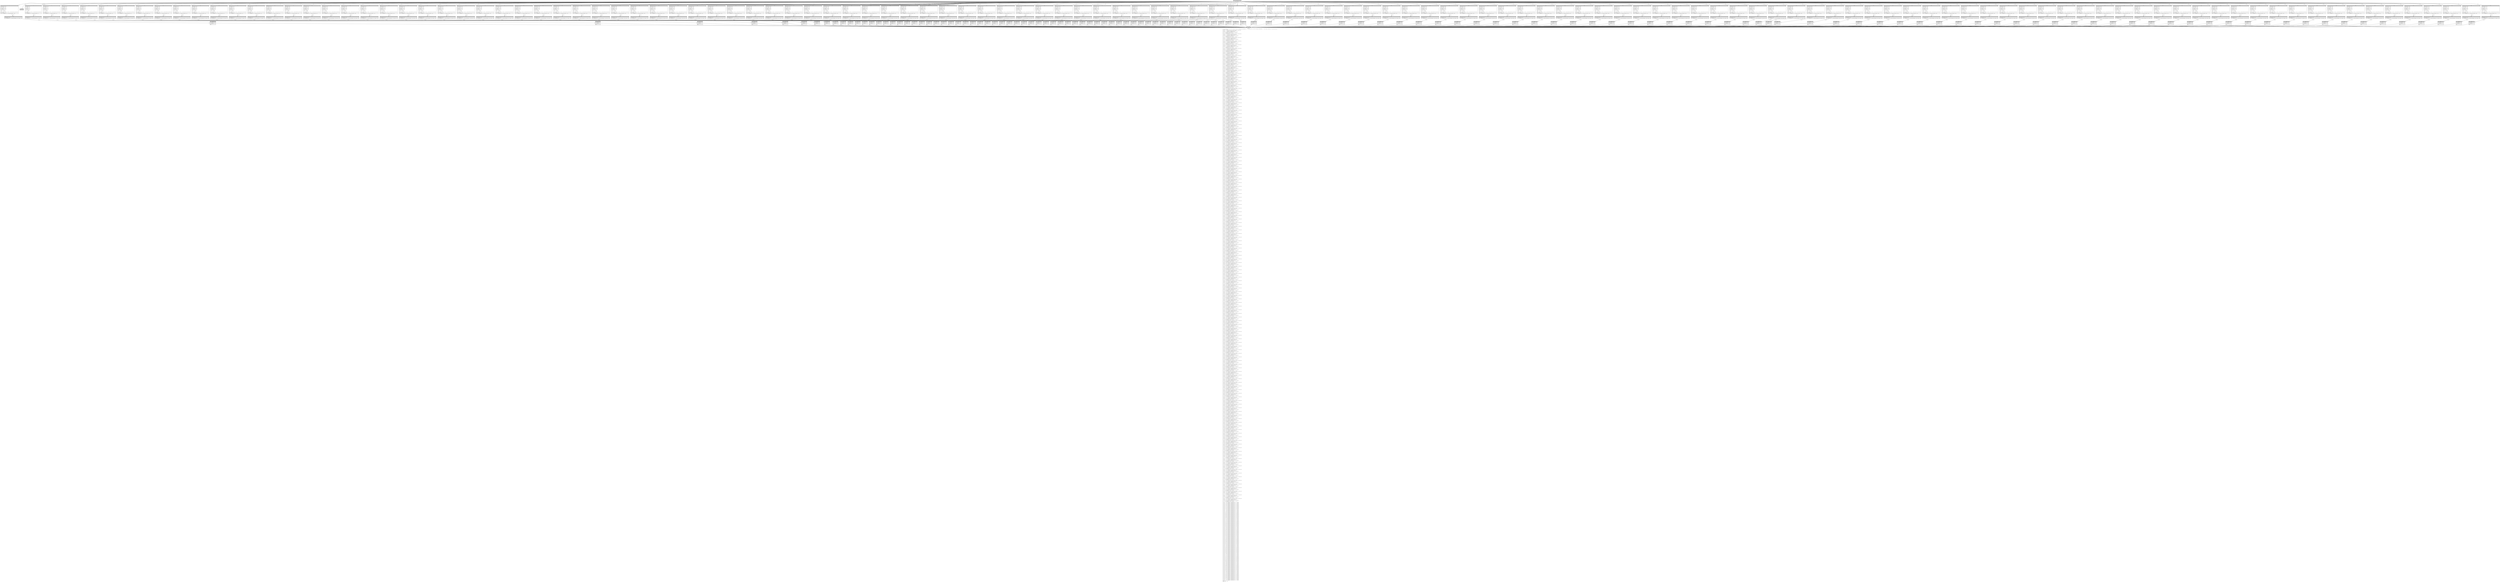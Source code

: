 digraph Mir_0_13018 {
    graph [fontname="Courier, monospace"];
    node [fontname="Courier, monospace"];
    edge [fontname="Courier, monospace"];
    label=<fn &lt;LendingError as std::fmt::Display&gt;::fmt(_1: &amp;ReErased LendingError, _2: &amp;ReErased mut std::fmt::Formatter&lt;ReErased&gt;) -&gt; std::result::Result&lt;(), std::fmt::Error&gt;<br align="left"/>let mut _3: u32;<br align="left"/>let mut _4: &amp;ReErased mut std::fmt::Formatter&lt;ReErased&gt;;<br align="left"/>let mut _5: std::fmt::Arguments&lt;ReErased&gt;;<br align="left"/>let mut _6: &amp;ReErased [&amp;ReErased str];<br align="left"/>let mut _7: &amp;ReErased [&amp;ReErased str; 1_usize];<br align="left"/>let _8: &amp;ReErased [&amp;ReErased str; 1_usize];<br align="left"/>let _9: [&amp;ReErased str; 1_usize];<br align="left"/>let mut _10: &amp;ReErased mut std::fmt::Formatter&lt;ReErased&gt;;<br align="left"/>let mut _11: std::fmt::Arguments&lt;ReErased&gt;;<br align="left"/>let mut _12: &amp;ReErased [&amp;ReErased str];<br align="left"/>let mut _13: &amp;ReErased [&amp;ReErased str; 1_usize];<br align="left"/>let _14: &amp;ReErased [&amp;ReErased str; 1_usize];<br align="left"/>let _15: [&amp;ReErased str; 1_usize];<br align="left"/>let mut _16: &amp;ReErased mut std::fmt::Formatter&lt;ReErased&gt;;<br align="left"/>let mut _17: std::fmt::Arguments&lt;ReErased&gt;;<br align="left"/>let mut _18: &amp;ReErased [&amp;ReErased str];<br align="left"/>let mut _19: &amp;ReErased [&amp;ReErased str; 1_usize];<br align="left"/>let _20: &amp;ReErased [&amp;ReErased str; 1_usize];<br align="left"/>let _21: [&amp;ReErased str; 1_usize];<br align="left"/>let mut _22: &amp;ReErased mut std::fmt::Formatter&lt;ReErased&gt;;<br align="left"/>let mut _23: std::fmt::Arguments&lt;ReErased&gt;;<br align="left"/>let mut _24: &amp;ReErased [&amp;ReErased str];<br align="left"/>let mut _25: &amp;ReErased [&amp;ReErased str; 1_usize];<br align="left"/>let _26: &amp;ReErased [&amp;ReErased str; 1_usize];<br align="left"/>let _27: [&amp;ReErased str; 1_usize];<br align="left"/>let mut _28: &amp;ReErased mut std::fmt::Formatter&lt;ReErased&gt;;<br align="left"/>let mut _29: std::fmt::Arguments&lt;ReErased&gt;;<br align="left"/>let mut _30: &amp;ReErased [&amp;ReErased str];<br align="left"/>let mut _31: &amp;ReErased [&amp;ReErased str; 1_usize];<br align="left"/>let _32: &amp;ReErased [&amp;ReErased str; 1_usize];<br align="left"/>let _33: [&amp;ReErased str; 1_usize];<br align="left"/>let mut _34: &amp;ReErased mut std::fmt::Formatter&lt;ReErased&gt;;<br align="left"/>let mut _35: std::fmt::Arguments&lt;ReErased&gt;;<br align="left"/>let mut _36: &amp;ReErased [&amp;ReErased str];<br align="left"/>let mut _37: &amp;ReErased [&amp;ReErased str; 1_usize];<br align="left"/>let _38: &amp;ReErased [&amp;ReErased str; 1_usize];<br align="left"/>let _39: [&amp;ReErased str; 1_usize];<br align="left"/>let mut _40: &amp;ReErased mut std::fmt::Formatter&lt;ReErased&gt;;<br align="left"/>let mut _41: std::fmt::Arguments&lt;ReErased&gt;;<br align="left"/>let mut _42: &amp;ReErased [&amp;ReErased str];<br align="left"/>let mut _43: &amp;ReErased [&amp;ReErased str; 1_usize];<br align="left"/>let _44: &amp;ReErased [&amp;ReErased str; 1_usize];<br align="left"/>let _45: [&amp;ReErased str; 1_usize];<br align="left"/>let mut _46: &amp;ReErased mut std::fmt::Formatter&lt;ReErased&gt;;<br align="left"/>let mut _47: std::fmt::Arguments&lt;ReErased&gt;;<br align="left"/>let mut _48: &amp;ReErased [&amp;ReErased str];<br align="left"/>let mut _49: &amp;ReErased [&amp;ReErased str; 1_usize];<br align="left"/>let _50: &amp;ReErased [&amp;ReErased str; 1_usize];<br align="left"/>let _51: [&amp;ReErased str; 1_usize];<br align="left"/>let mut _52: &amp;ReErased mut std::fmt::Formatter&lt;ReErased&gt;;<br align="left"/>let mut _53: std::fmt::Arguments&lt;ReErased&gt;;<br align="left"/>let mut _54: &amp;ReErased [&amp;ReErased str];<br align="left"/>let mut _55: &amp;ReErased [&amp;ReErased str; 1_usize];<br align="left"/>let _56: &amp;ReErased [&amp;ReErased str; 1_usize];<br align="left"/>let _57: [&amp;ReErased str; 1_usize];<br align="left"/>let mut _58: &amp;ReErased mut std::fmt::Formatter&lt;ReErased&gt;;<br align="left"/>let mut _59: std::fmt::Arguments&lt;ReErased&gt;;<br align="left"/>let mut _60: &amp;ReErased [&amp;ReErased str];<br align="left"/>let mut _61: &amp;ReErased [&amp;ReErased str; 1_usize];<br align="left"/>let _62: &amp;ReErased [&amp;ReErased str; 1_usize];<br align="left"/>let _63: [&amp;ReErased str; 1_usize];<br align="left"/>let mut _64: &amp;ReErased mut std::fmt::Formatter&lt;ReErased&gt;;<br align="left"/>let mut _65: std::fmt::Arguments&lt;ReErased&gt;;<br align="left"/>let mut _66: &amp;ReErased [&amp;ReErased str];<br align="left"/>let mut _67: &amp;ReErased [&amp;ReErased str; 1_usize];<br align="left"/>let _68: &amp;ReErased [&amp;ReErased str; 1_usize];<br align="left"/>let _69: [&amp;ReErased str; 1_usize];<br align="left"/>let mut _70: &amp;ReErased mut std::fmt::Formatter&lt;ReErased&gt;;<br align="left"/>let mut _71: std::fmt::Arguments&lt;ReErased&gt;;<br align="left"/>let mut _72: &amp;ReErased [&amp;ReErased str];<br align="left"/>let mut _73: &amp;ReErased [&amp;ReErased str; 1_usize];<br align="left"/>let _74: &amp;ReErased [&amp;ReErased str; 1_usize];<br align="left"/>let _75: [&amp;ReErased str; 1_usize];<br align="left"/>let mut _76: &amp;ReErased mut std::fmt::Formatter&lt;ReErased&gt;;<br align="left"/>let mut _77: std::fmt::Arguments&lt;ReErased&gt;;<br align="left"/>let mut _78: &amp;ReErased [&amp;ReErased str];<br align="left"/>let mut _79: &amp;ReErased [&amp;ReErased str; 1_usize];<br align="left"/>let _80: &amp;ReErased [&amp;ReErased str; 1_usize];<br align="left"/>let _81: [&amp;ReErased str; 1_usize];<br align="left"/>let mut _82: &amp;ReErased mut std::fmt::Formatter&lt;ReErased&gt;;<br align="left"/>let mut _83: std::fmt::Arguments&lt;ReErased&gt;;<br align="left"/>let mut _84: &amp;ReErased [&amp;ReErased str];<br align="left"/>let mut _85: &amp;ReErased [&amp;ReErased str; 1_usize];<br align="left"/>let _86: &amp;ReErased [&amp;ReErased str; 1_usize];<br align="left"/>let _87: [&amp;ReErased str; 1_usize];<br align="left"/>let mut _88: &amp;ReErased mut std::fmt::Formatter&lt;ReErased&gt;;<br align="left"/>let mut _89: std::fmt::Arguments&lt;ReErased&gt;;<br align="left"/>let mut _90: &amp;ReErased [&amp;ReErased str];<br align="left"/>let mut _91: &amp;ReErased [&amp;ReErased str; 1_usize];<br align="left"/>let _92: &amp;ReErased [&amp;ReErased str; 1_usize];<br align="left"/>let _93: [&amp;ReErased str; 1_usize];<br align="left"/>let mut _94: &amp;ReErased mut std::fmt::Formatter&lt;ReErased&gt;;<br align="left"/>let mut _95: std::fmt::Arguments&lt;ReErased&gt;;<br align="left"/>let mut _96: &amp;ReErased [&amp;ReErased str];<br align="left"/>let mut _97: &amp;ReErased [&amp;ReErased str; 1_usize];<br align="left"/>let _98: &amp;ReErased [&amp;ReErased str; 1_usize];<br align="left"/>let _99: [&amp;ReErased str; 1_usize];<br align="left"/>let mut _100: &amp;ReErased mut std::fmt::Formatter&lt;ReErased&gt;;<br align="left"/>let mut _101: std::fmt::Arguments&lt;ReErased&gt;;<br align="left"/>let mut _102: &amp;ReErased [&amp;ReErased str];<br align="left"/>let mut _103: &amp;ReErased [&amp;ReErased str; 1_usize];<br align="left"/>let _104: &amp;ReErased [&amp;ReErased str; 1_usize];<br align="left"/>let _105: [&amp;ReErased str; 1_usize];<br align="left"/>let mut _106: &amp;ReErased mut std::fmt::Formatter&lt;ReErased&gt;;<br align="left"/>let mut _107: std::fmt::Arguments&lt;ReErased&gt;;<br align="left"/>let mut _108: &amp;ReErased [&amp;ReErased str];<br align="left"/>let mut _109: &amp;ReErased [&amp;ReErased str; 1_usize];<br align="left"/>let _110: &amp;ReErased [&amp;ReErased str; 1_usize];<br align="left"/>let _111: [&amp;ReErased str; 1_usize];<br align="left"/>let mut _112: &amp;ReErased mut std::fmt::Formatter&lt;ReErased&gt;;<br align="left"/>let mut _113: std::fmt::Arguments&lt;ReErased&gt;;<br align="left"/>let mut _114: &amp;ReErased [&amp;ReErased str];<br align="left"/>let mut _115: &amp;ReErased [&amp;ReErased str; 1_usize];<br align="left"/>let _116: &amp;ReErased [&amp;ReErased str; 1_usize];<br align="left"/>let _117: [&amp;ReErased str; 1_usize];<br align="left"/>let mut _118: &amp;ReErased mut std::fmt::Formatter&lt;ReErased&gt;;<br align="left"/>let mut _119: std::fmt::Arguments&lt;ReErased&gt;;<br align="left"/>let mut _120: &amp;ReErased [&amp;ReErased str];<br align="left"/>let mut _121: &amp;ReErased [&amp;ReErased str; 1_usize];<br align="left"/>let _122: &amp;ReErased [&amp;ReErased str; 1_usize];<br align="left"/>let _123: [&amp;ReErased str; 1_usize];<br align="left"/>let mut _124: &amp;ReErased mut std::fmt::Formatter&lt;ReErased&gt;;<br align="left"/>let mut _125: std::fmt::Arguments&lt;ReErased&gt;;<br align="left"/>let mut _126: &amp;ReErased [&amp;ReErased str];<br align="left"/>let mut _127: &amp;ReErased [&amp;ReErased str; 1_usize];<br align="left"/>let _128: &amp;ReErased [&amp;ReErased str; 1_usize];<br align="left"/>let _129: [&amp;ReErased str; 1_usize];<br align="left"/>let mut _130: &amp;ReErased mut std::fmt::Formatter&lt;ReErased&gt;;<br align="left"/>let mut _131: std::fmt::Arguments&lt;ReErased&gt;;<br align="left"/>let mut _132: &amp;ReErased [&amp;ReErased str];<br align="left"/>let mut _133: &amp;ReErased [&amp;ReErased str; 1_usize];<br align="left"/>let _134: &amp;ReErased [&amp;ReErased str; 1_usize];<br align="left"/>let _135: [&amp;ReErased str; 1_usize];<br align="left"/>let mut _136: &amp;ReErased mut std::fmt::Formatter&lt;ReErased&gt;;<br align="left"/>let mut _137: std::fmt::Arguments&lt;ReErased&gt;;<br align="left"/>let mut _138: &amp;ReErased [&amp;ReErased str];<br align="left"/>let mut _139: &amp;ReErased [&amp;ReErased str; 1_usize];<br align="left"/>let _140: &amp;ReErased [&amp;ReErased str; 1_usize];<br align="left"/>let _141: [&amp;ReErased str; 1_usize];<br align="left"/>let mut _142: &amp;ReErased mut std::fmt::Formatter&lt;ReErased&gt;;<br align="left"/>let mut _143: std::fmt::Arguments&lt;ReErased&gt;;<br align="left"/>let mut _144: &amp;ReErased [&amp;ReErased str];<br align="left"/>let mut _145: &amp;ReErased [&amp;ReErased str; 1_usize];<br align="left"/>let _146: &amp;ReErased [&amp;ReErased str; 1_usize];<br align="left"/>let _147: [&amp;ReErased str; 1_usize];<br align="left"/>let mut _148: &amp;ReErased mut std::fmt::Formatter&lt;ReErased&gt;;<br align="left"/>let mut _149: std::fmt::Arguments&lt;ReErased&gt;;<br align="left"/>let mut _150: &amp;ReErased [&amp;ReErased str];<br align="left"/>let mut _151: &amp;ReErased [&amp;ReErased str; 1_usize];<br align="left"/>let _152: &amp;ReErased [&amp;ReErased str; 1_usize];<br align="left"/>let _153: [&amp;ReErased str; 1_usize];<br align="left"/>let mut _154: &amp;ReErased mut std::fmt::Formatter&lt;ReErased&gt;;<br align="left"/>let mut _155: std::fmt::Arguments&lt;ReErased&gt;;<br align="left"/>let mut _156: &amp;ReErased [&amp;ReErased str];<br align="left"/>let mut _157: &amp;ReErased [&amp;ReErased str; 1_usize];<br align="left"/>let _158: &amp;ReErased [&amp;ReErased str; 1_usize];<br align="left"/>let _159: [&amp;ReErased str; 1_usize];<br align="left"/>let mut _160: &amp;ReErased mut std::fmt::Formatter&lt;ReErased&gt;;<br align="left"/>let mut _161: std::fmt::Arguments&lt;ReErased&gt;;<br align="left"/>let mut _162: &amp;ReErased [&amp;ReErased str];<br align="left"/>let mut _163: &amp;ReErased [&amp;ReErased str; 1_usize];<br align="left"/>let _164: &amp;ReErased [&amp;ReErased str; 1_usize];<br align="left"/>let _165: [&amp;ReErased str; 1_usize];<br align="left"/>let mut _166: &amp;ReErased mut std::fmt::Formatter&lt;ReErased&gt;;<br align="left"/>let mut _167: std::fmt::Arguments&lt;ReErased&gt;;<br align="left"/>let mut _168: &amp;ReErased [&amp;ReErased str];<br align="left"/>let mut _169: &amp;ReErased [&amp;ReErased str; 1_usize];<br align="left"/>let _170: &amp;ReErased [&amp;ReErased str; 1_usize];<br align="left"/>let _171: [&amp;ReErased str; 1_usize];<br align="left"/>let mut _172: &amp;ReErased mut std::fmt::Formatter&lt;ReErased&gt;;<br align="left"/>let mut _173: std::fmt::Arguments&lt;ReErased&gt;;<br align="left"/>let mut _174: &amp;ReErased [&amp;ReErased str];<br align="left"/>let mut _175: &amp;ReErased [&amp;ReErased str; 1_usize];<br align="left"/>let _176: &amp;ReErased [&amp;ReErased str; 1_usize];<br align="left"/>let _177: [&amp;ReErased str; 1_usize];<br align="left"/>let mut _178: &amp;ReErased mut std::fmt::Formatter&lt;ReErased&gt;;<br align="left"/>let mut _179: std::fmt::Arguments&lt;ReErased&gt;;<br align="left"/>let mut _180: &amp;ReErased [&amp;ReErased str];<br align="left"/>let mut _181: &amp;ReErased [&amp;ReErased str; 1_usize];<br align="left"/>let _182: &amp;ReErased [&amp;ReErased str; 1_usize];<br align="left"/>let _183: [&amp;ReErased str; 1_usize];<br align="left"/>let mut _184: &amp;ReErased mut std::fmt::Formatter&lt;ReErased&gt;;<br align="left"/>let mut _185: std::fmt::Arguments&lt;ReErased&gt;;<br align="left"/>let mut _186: &amp;ReErased [&amp;ReErased str];<br align="left"/>let mut _187: &amp;ReErased [&amp;ReErased str; 1_usize];<br align="left"/>let _188: &amp;ReErased [&amp;ReErased str; 1_usize];<br align="left"/>let _189: [&amp;ReErased str; 1_usize];<br align="left"/>let mut _190: &amp;ReErased mut std::fmt::Formatter&lt;ReErased&gt;;<br align="left"/>let mut _191: std::fmt::Arguments&lt;ReErased&gt;;<br align="left"/>let mut _192: &amp;ReErased [&amp;ReErased str];<br align="left"/>let mut _193: &amp;ReErased [&amp;ReErased str; 1_usize];<br align="left"/>let _194: &amp;ReErased [&amp;ReErased str; 1_usize];<br align="left"/>let _195: [&amp;ReErased str; 1_usize];<br align="left"/>let mut _196: &amp;ReErased mut std::fmt::Formatter&lt;ReErased&gt;;<br align="left"/>let mut _197: std::fmt::Arguments&lt;ReErased&gt;;<br align="left"/>let mut _198: &amp;ReErased [&amp;ReErased str];<br align="left"/>let mut _199: &amp;ReErased [&amp;ReErased str; 1_usize];<br align="left"/>let _200: &amp;ReErased [&amp;ReErased str; 1_usize];<br align="left"/>let _201: [&amp;ReErased str; 1_usize];<br align="left"/>let mut _202: &amp;ReErased mut std::fmt::Formatter&lt;ReErased&gt;;<br align="left"/>let mut _203: std::fmt::Arguments&lt;ReErased&gt;;<br align="left"/>let mut _204: &amp;ReErased [&amp;ReErased str];<br align="left"/>let mut _205: &amp;ReErased [&amp;ReErased str; 1_usize];<br align="left"/>let _206: &amp;ReErased [&amp;ReErased str; 1_usize];<br align="left"/>let _207: [&amp;ReErased str; 1_usize];<br align="left"/>let mut _208: &amp;ReErased mut std::fmt::Formatter&lt;ReErased&gt;;<br align="left"/>let mut _209: std::fmt::Arguments&lt;ReErased&gt;;<br align="left"/>let mut _210: &amp;ReErased [&amp;ReErased str];<br align="left"/>let mut _211: &amp;ReErased [&amp;ReErased str; 1_usize];<br align="left"/>let _212: &amp;ReErased [&amp;ReErased str; 1_usize];<br align="left"/>let _213: [&amp;ReErased str; 1_usize];<br align="left"/>let mut _214: &amp;ReErased mut std::fmt::Formatter&lt;ReErased&gt;;<br align="left"/>let mut _215: std::fmt::Arguments&lt;ReErased&gt;;<br align="left"/>let mut _216: &amp;ReErased [&amp;ReErased str];<br align="left"/>let mut _217: &amp;ReErased [&amp;ReErased str; 1_usize];<br align="left"/>let _218: &amp;ReErased [&amp;ReErased str; 1_usize];<br align="left"/>let _219: [&amp;ReErased str; 1_usize];<br align="left"/>let mut _220: &amp;ReErased mut std::fmt::Formatter&lt;ReErased&gt;;<br align="left"/>let mut _221: std::fmt::Arguments&lt;ReErased&gt;;<br align="left"/>let mut _222: &amp;ReErased [&amp;ReErased str];<br align="left"/>let mut _223: &amp;ReErased [&amp;ReErased str; 1_usize];<br align="left"/>let _224: &amp;ReErased [&amp;ReErased str; 1_usize];<br align="left"/>let _225: [&amp;ReErased str; 1_usize];<br align="left"/>let mut _226: &amp;ReErased mut std::fmt::Formatter&lt;ReErased&gt;;<br align="left"/>let mut _227: std::fmt::Arguments&lt;ReErased&gt;;<br align="left"/>let mut _228: &amp;ReErased [&amp;ReErased str];<br align="left"/>let mut _229: &amp;ReErased [&amp;ReErased str; 1_usize];<br align="left"/>let _230: &amp;ReErased [&amp;ReErased str; 1_usize];<br align="left"/>let _231: [&amp;ReErased str; 1_usize];<br align="left"/>let mut _232: &amp;ReErased mut std::fmt::Formatter&lt;ReErased&gt;;<br align="left"/>let mut _233: std::fmt::Arguments&lt;ReErased&gt;;<br align="left"/>let mut _234: &amp;ReErased [&amp;ReErased str];<br align="left"/>let mut _235: &amp;ReErased [&amp;ReErased str; 1_usize];<br align="left"/>let _236: &amp;ReErased [&amp;ReErased str; 1_usize];<br align="left"/>let _237: [&amp;ReErased str; 1_usize];<br align="left"/>let mut _238: &amp;ReErased mut std::fmt::Formatter&lt;ReErased&gt;;<br align="left"/>let mut _239: std::fmt::Arguments&lt;ReErased&gt;;<br align="left"/>let mut _240: &amp;ReErased [&amp;ReErased str];<br align="left"/>let mut _241: &amp;ReErased [&amp;ReErased str; 1_usize];<br align="left"/>let _242: &amp;ReErased [&amp;ReErased str; 1_usize];<br align="left"/>let _243: [&amp;ReErased str; 1_usize];<br align="left"/>let mut _244: &amp;ReErased mut std::fmt::Formatter&lt;ReErased&gt;;<br align="left"/>let mut _245: std::fmt::Arguments&lt;ReErased&gt;;<br align="left"/>let mut _246: &amp;ReErased [&amp;ReErased str];<br align="left"/>let mut _247: &amp;ReErased [&amp;ReErased str; 1_usize];<br align="left"/>let _248: &amp;ReErased [&amp;ReErased str; 1_usize];<br align="left"/>let _249: [&amp;ReErased str; 1_usize];<br align="left"/>let mut _250: &amp;ReErased mut std::fmt::Formatter&lt;ReErased&gt;;<br align="left"/>let mut _251: std::fmt::Arguments&lt;ReErased&gt;;<br align="left"/>let mut _252: &amp;ReErased [&amp;ReErased str];<br align="left"/>let mut _253: &amp;ReErased [&amp;ReErased str; 1_usize];<br align="left"/>let _254: &amp;ReErased [&amp;ReErased str; 1_usize];<br align="left"/>let _255: [&amp;ReErased str; 1_usize];<br align="left"/>let mut _256: &amp;ReErased mut std::fmt::Formatter&lt;ReErased&gt;;<br align="left"/>let mut _257: std::fmt::Arguments&lt;ReErased&gt;;<br align="left"/>let mut _258: &amp;ReErased [&amp;ReErased str];<br align="left"/>let mut _259: &amp;ReErased [&amp;ReErased str; 1_usize];<br align="left"/>let _260: &amp;ReErased [&amp;ReErased str; 1_usize];<br align="left"/>let _261: [&amp;ReErased str; 1_usize];<br align="left"/>let mut _262: &amp;ReErased mut std::fmt::Formatter&lt;ReErased&gt;;<br align="left"/>let mut _263: std::fmt::Arguments&lt;ReErased&gt;;<br align="left"/>let mut _264: &amp;ReErased [&amp;ReErased str];<br align="left"/>let mut _265: &amp;ReErased [&amp;ReErased str; 1_usize];<br align="left"/>let _266: &amp;ReErased [&amp;ReErased str; 1_usize];<br align="left"/>let _267: [&amp;ReErased str; 1_usize];<br align="left"/>let mut _268: &amp;ReErased mut std::fmt::Formatter&lt;ReErased&gt;;<br align="left"/>let mut _269: std::fmt::Arguments&lt;ReErased&gt;;<br align="left"/>let mut _270: &amp;ReErased [&amp;ReErased str];<br align="left"/>let mut _271: &amp;ReErased [&amp;ReErased str; 1_usize];<br align="left"/>let _272: &amp;ReErased [&amp;ReErased str; 1_usize];<br align="left"/>let _273: [&amp;ReErased str; 1_usize];<br align="left"/>let mut _274: &amp;ReErased mut std::fmt::Formatter&lt;ReErased&gt;;<br align="left"/>let mut _275: std::fmt::Arguments&lt;ReErased&gt;;<br align="left"/>let mut _276: &amp;ReErased [&amp;ReErased str];<br align="left"/>let mut _277: &amp;ReErased [&amp;ReErased str; 1_usize];<br align="left"/>let _278: &amp;ReErased [&amp;ReErased str; 1_usize];<br align="left"/>let _279: [&amp;ReErased str; 1_usize];<br align="left"/>let mut _280: &amp;ReErased mut std::fmt::Formatter&lt;ReErased&gt;;<br align="left"/>let mut _281: std::fmt::Arguments&lt;ReErased&gt;;<br align="left"/>let mut _282: &amp;ReErased [&amp;ReErased str];<br align="left"/>let mut _283: &amp;ReErased [&amp;ReErased str; 1_usize];<br align="left"/>let _284: &amp;ReErased [&amp;ReErased str; 1_usize];<br align="left"/>let _285: [&amp;ReErased str; 1_usize];<br align="left"/>let mut _286: &amp;ReErased mut std::fmt::Formatter&lt;ReErased&gt;;<br align="left"/>let mut _287: std::fmt::Arguments&lt;ReErased&gt;;<br align="left"/>let mut _288: &amp;ReErased [&amp;ReErased str];<br align="left"/>let mut _289: &amp;ReErased [&amp;ReErased str; 1_usize];<br align="left"/>let _290: &amp;ReErased [&amp;ReErased str; 1_usize];<br align="left"/>let _291: [&amp;ReErased str; 1_usize];<br align="left"/>let mut _292: &amp;ReErased mut std::fmt::Formatter&lt;ReErased&gt;;<br align="left"/>let mut _293: std::fmt::Arguments&lt;ReErased&gt;;<br align="left"/>let mut _294: &amp;ReErased [&amp;ReErased str];<br align="left"/>let mut _295: &amp;ReErased [&amp;ReErased str; 1_usize];<br align="left"/>let _296: &amp;ReErased [&amp;ReErased str; 1_usize];<br align="left"/>let _297: [&amp;ReErased str; 1_usize];<br align="left"/>let mut _298: &amp;ReErased mut std::fmt::Formatter&lt;ReErased&gt;;<br align="left"/>let mut _299: std::fmt::Arguments&lt;ReErased&gt;;<br align="left"/>let mut _300: &amp;ReErased [&amp;ReErased str];<br align="left"/>let mut _301: &amp;ReErased [&amp;ReErased str; 1_usize];<br align="left"/>let _302: &amp;ReErased [&amp;ReErased str; 1_usize];<br align="left"/>let _303: [&amp;ReErased str; 1_usize];<br align="left"/>let mut _304: &amp;ReErased mut std::fmt::Formatter&lt;ReErased&gt;;<br align="left"/>let mut _305: std::fmt::Arguments&lt;ReErased&gt;;<br align="left"/>let mut _306: &amp;ReErased [&amp;ReErased str];<br align="left"/>let mut _307: &amp;ReErased [&amp;ReErased str; 1_usize];<br align="left"/>let _308: &amp;ReErased [&amp;ReErased str; 1_usize];<br align="left"/>let _309: [&amp;ReErased str; 1_usize];<br align="left"/>let mut _310: &amp;ReErased mut std::fmt::Formatter&lt;ReErased&gt;;<br align="left"/>let mut _311: std::fmt::Arguments&lt;ReErased&gt;;<br align="left"/>let mut _312: &amp;ReErased [&amp;ReErased str];<br align="left"/>let mut _313: &amp;ReErased [&amp;ReErased str; 1_usize];<br align="left"/>let _314: &amp;ReErased [&amp;ReErased str; 1_usize];<br align="left"/>let _315: [&amp;ReErased str; 1_usize];<br align="left"/>let mut _316: &amp;ReErased mut std::fmt::Formatter&lt;ReErased&gt;;<br align="left"/>let mut _317: std::fmt::Arguments&lt;ReErased&gt;;<br align="left"/>let mut _318: &amp;ReErased [&amp;ReErased str];<br align="left"/>let mut _319: &amp;ReErased [&amp;ReErased str; 1_usize];<br align="left"/>let _320: &amp;ReErased [&amp;ReErased str; 1_usize];<br align="left"/>let _321: [&amp;ReErased str; 1_usize];<br align="left"/>let mut _322: &amp;ReErased mut std::fmt::Formatter&lt;ReErased&gt;;<br align="left"/>let mut _323: std::fmt::Arguments&lt;ReErased&gt;;<br align="left"/>let mut _324: &amp;ReErased [&amp;ReErased str];<br align="left"/>let mut _325: &amp;ReErased [&amp;ReErased str; 1_usize];<br align="left"/>let _326: &amp;ReErased [&amp;ReErased str; 1_usize];<br align="left"/>let _327: [&amp;ReErased str; 1_usize];<br align="left"/>let mut _328: &amp;ReErased mut std::fmt::Formatter&lt;ReErased&gt;;<br align="left"/>let mut _329: std::fmt::Arguments&lt;ReErased&gt;;<br align="left"/>let mut _330: &amp;ReErased [&amp;ReErased str];<br align="left"/>let mut _331: &amp;ReErased [&amp;ReErased str; 1_usize];<br align="left"/>let _332: &amp;ReErased [&amp;ReErased str; 1_usize];<br align="left"/>let _333: [&amp;ReErased str; 1_usize];<br align="left"/>let mut _334: &amp;ReErased mut std::fmt::Formatter&lt;ReErased&gt;;<br align="left"/>let mut _335: std::fmt::Arguments&lt;ReErased&gt;;<br align="left"/>let mut _336: &amp;ReErased [&amp;ReErased str];<br align="left"/>let mut _337: &amp;ReErased [&amp;ReErased str; 1_usize];<br align="left"/>let _338: &amp;ReErased [&amp;ReErased str; 1_usize];<br align="left"/>let _339: [&amp;ReErased str; 1_usize];<br align="left"/>let mut _340: &amp;ReErased mut std::fmt::Formatter&lt;ReErased&gt;;<br align="left"/>let mut _341: std::fmt::Arguments&lt;ReErased&gt;;<br align="left"/>let mut _342: &amp;ReErased [&amp;ReErased str];<br align="left"/>let mut _343: &amp;ReErased [&amp;ReErased str; 1_usize];<br align="left"/>let _344: &amp;ReErased [&amp;ReErased str; 1_usize];<br align="left"/>let _345: [&amp;ReErased str; 1_usize];<br align="left"/>let mut _346: &amp;ReErased mut std::fmt::Formatter&lt;ReErased&gt;;<br align="left"/>let mut _347: std::fmt::Arguments&lt;ReErased&gt;;<br align="left"/>let mut _348: &amp;ReErased [&amp;ReErased str];<br align="left"/>let mut _349: &amp;ReErased [&amp;ReErased str; 1_usize];<br align="left"/>let _350: &amp;ReErased [&amp;ReErased str; 1_usize];<br align="left"/>let _351: [&amp;ReErased str; 1_usize];<br align="left"/>let mut _352: &amp;ReErased mut std::fmt::Formatter&lt;ReErased&gt;;<br align="left"/>let mut _353: std::fmt::Arguments&lt;ReErased&gt;;<br align="left"/>let mut _354: &amp;ReErased [&amp;ReErased str];<br align="left"/>let mut _355: &amp;ReErased [&amp;ReErased str; 1_usize];<br align="left"/>let _356: &amp;ReErased [&amp;ReErased str; 1_usize];<br align="left"/>let _357: [&amp;ReErased str; 1_usize];<br align="left"/>let mut _358: &amp;ReErased mut std::fmt::Formatter&lt;ReErased&gt;;<br align="left"/>let mut _359: std::fmt::Arguments&lt;ReErased&gt;;<br align="left"/>let mut _360: &amp;ReErased [&amp;ReErased str];<br align="left"/>let mut _361: &amp;ReErased [&amp;ReErased str; 1_usize];<br align="left"/>let _362: &amp;ReErased [&amp;ReErased str; 1_usize];<br align="left"/>let _363: [&amp;ReErased str; 1_usize];<br align="left"/>let mut _364: &amp;ReErased mut std::fmt::Formatter&lt;ReErased&gt;;<br align="left"/>let mut _365: std::fmt::Arguments&lt;ReErased&gt;;<br align="left"/>let mut _366: &amp;ReErased [&amp;ReErased str];<br align="left"/>let mut _367: &amp;ReErased [&amp;ReErased str; 1_usize];<br align="left"/>let _368: &amp;ReErased [&amp;ReErased str; 1_usize];<br align="left"/>let _369: [&amp;ReErased str; 1_usize];<br align="left"/>let mut _370: &amp;ReErased mut std::fmt::Formatter&lt;ReErased&gt;;<br align="left"/>let mut _371: std::fmt::Arguments&lt;ReErased&gt;;<br align="left"/>let mut _372: &amp;ReErased [&amp;ReErased str];<br align="left"/>let mut _373: &amp;ReErased [&amp;ReErased str; 1_usize];<br align="left"/>let _374: &amp;ReErased [&amp;ReErased str; 1_usize];<br align="left"/>let _375: [&amp;ReErased str; 1_usize];<br align="left"/>let mut _376: &amp;ReErased mut std::fmt::Formatter&lt;ReErased&gt;;<br align="left"/>let mut _377: std::fmt::Arguments&lt;ReErased&gt;;<br align="left"/>let mut _378: &amp;ReErased [&amp;ReErased str];<br align="left"/>let mut _379: &amp;ReErased [&amp;ReErased str; 1_usize];<br align="left"/>let _380: &amp;ReErased [&amp;ReErased str; 1_usize];<br align="left"/>let _381: [&amp;ReErased str; 1_usize];<br align="left"/>let mut _382: &amp;ReErased mut std::fmt::Formatter&lt;ReErased&gt;;<br align="left"/>let mut _383: std::fmt::Arguments&lt;ReErased&gt;;<br align="left"/>let mut _384: &amp;ReErased [&amp;ReErased str];<br align="left"/>let mut _385: &amp;ReErased [&amp;ReErased str; 1_usize];<br align="left"/>let _386: &amp;ReErased [&amp;ReErased str; 1_usize];<br align="left"/>let _387: [&amp;ReErased str; 1_usize];<br align="left"/>let mut _388: &amp;ReErased mut std::fmt::Formatter&lt;ReErased&gt;;<br align="left"/>let mut _389: std::fmt::Arguments&lt;ReErased&gt;;<br align="left"/>let mut _390: &amp;ReErased [&amp;ReErased str];<br align="left"/>let mut _391: &amp;ReErased [&amp;ReErased str; 1_usize];<br align="left"/>let _392: &amp;ReErased [&amp;ReErased str; 1_usize];<br align="left"/>let _393: [&amp;ReErased str; 1_usize];<br align="left"/>let mut _394: &amp;ReErased mut std::fmt::Formatter&lt;ReErased&gt;;<br align="left"/>let mut _395: std::fmt::Arguments&lt;ReErased&gt;;<br align="left"/>let mut _396: &amp;ReErased [&amp;ReErased str];<br align="left"/>let mut _397: &amp;ReErased [&amp;ReErased str; 1_usize];<br align="left"/>let _398: &amp;ReErased [&amp;ReErased str; 1_usize];<br align="left"/>let _399: [&amp;ReErased str; 1_usize];<br align="left"/>let mut _400: &amp;ReErased mut std::fmt::Formatter&lt;ReErased&gt;;<br align="left"/>let mut _401: std::fmt::Arguments&lt;ReErased&gt;;<br align="left"/>let mut _402: &amp;ReErased [&amp;ReErased str];<br align="left"/>let mut _403: &amp;ReErased [&amp;ReErased str; 1_usize];<br align="left"/>let _404: &amp;ReErased [&amp;ReErased str; 1_usize];<br align="left"/>let _405: [&amp;ReErased str; 1_usize];<br align="left"/>let mut _406: &amp;ReErased mut std::fmt::Formatter&lt;ReErased&gt;;<br align="left"/>let mut _407: std::fmt::Arguments&lt;ReErased&gt;;<br align="left"/>let mut _408: &amp;ReErased [&amp;ReErased str];<br align="left"/>let mut _409: &amp;ReErased [&amp;ReErased str; 1_usize];<br align="left"/>let _410: &amp;ReErased [&amp;ReErased str; 1_usize];<br align="left"/>let _411: [&amp;ReErased str; 1_usize];<br align="left"/>let mut _412: &amp;ReErased mut std::fmt::Formatter&lt;ReErased&gt;;<br align="left"/>let mut _413: std::fmt::Arguments&lt;ReErased&gt;;<br align="left"/>let mut _414: &amp;ReErased [&amp;ReErased str];<br align="left"/>let mut _415: &amp;ReErased [&amp;ReErased str; 1_usize];<br align="left"/>let _416: &amp;ReErased [&amp;ReErased str; 1_usize];<br align="left"/>let _417: [&amp;ReErased str; 1_usize];<br align="left"/>let mut _418: &amp;ReErased mut std::fmt::Formatter&lt;ReErased&gt;;<br align="left"/>let mut _419: std::fmt::Arguments&lt;ReErased&gt;;<br align="left"/>let mut _420: &amp;ReErased [&amp;ReErased str];<br align="left"/>let mut _421: &amp;ReErased [&amp;ReErased str; 1_usize];<br align="left"/>let _422: &amp;ReErased [&amp;ReErased str; 1_usize];<br align="left"/>let _423: [&amp;ReErased str; 1_usize];<br align="left"/>let mut _424: &amp;ReErased mut std::fmt::Formatter&lt;ReErased&gt;;<br align="left"/>let mut _425: std::fmt::Arguments&lt;ReErased&gt;;<br align="left"/>let mut _426: &amp;ReErased [&amp;ReErased str];<br align="left"/>let mut _427: &amp;ReErased [&amp;ReErased str; 1_usize];<br align="left"/>let _428: &amp;ReErased [&amp;ReErased str; 1_usize];<br align="left"/>let _429: [&amp;ReErased str; 1_usize];<br align="left"/>let mut _430: &amp;ReErased mut std::fmt::Formatter&lt;ReErased&gt;;<br align="left"/>let mut _431: std::fmt::Arguments&lt;ReErased&gt;;<br align="left"/>let mut _432: &amp;ReErased [&amp;ReErased str];<br align="left"/>let mut _433: &amp;ReErased [&amp;ReErased str; 1_usize];<br align="left"/>let _434: &amp;ReErased [&amp;ReErased str; 1_usize];<br align="left"/>let _435: [&amp;ReErased str; 1_usize];<br align="left"/>let mut _436: &amp;ReErased mut std::fmt::Formatter&lt;ReErased&gt;;<br align="left"/>let mut _437: std::fmt::Arguments&lt;ReErased&gt;;<br align="left"/>let mut _438: &amp;ReErased [&amp;ReErased str];<br align="left"/>let mut _439: &amp;ReErased [&amp;ReErased str; 1_usize];<br align="left"/>let _440: &amp;ReErased [&amp;ReErased str; 1_usize];<br align="left"/>let _441: [&amp;ReErased str; 1_usize];<br align="left"/>let mut _442: &amp;ReErased mut std::fmt::Formatter&lt;ReErased&gt;;<br align="left"/>let mut _443: std::fmt::Arguments&lt;ReErased&gt;;<br align="left"/>let mut _444: &amp;ReErased [&amp;ReErased str];<br align="left"/>let mut _445: &amp;ReErased [&amp;ReErased str; 1_usize];<br align="left"/>let _446: &amp;ReErased [&amp;ReErased str; 1_usize];<br align="left"/>let _447: [&amp;ReErased str; 1_usize];<br align="left"/>let mut _448: &amp;ReErased mut std::fmt::Formatter&lt;ReErased&gt;;<br align="left"/>let mut _449: std::fmt::Arguments&lt;ReErased&gt;;<br align="left"/>let mut _450: &amp;ReErased [&amp;ReErased str];<br align="left"/>let mut _451: &amp;ReErased [&amp;ReErased str; 1_usize];<br align="left"/>let _452: &amp;ReErased [&amp;ReErased str; 1_usize];<br align="left"/>let _453: [&amp;ReErased str; 1_usize];<br align="left"/>let mut _454: &amp;ReErased mut std::fmt::Formatter&lt;ReErased&gt;;<br align="left"/>let mut _455: std::fmt::Arguments&lt;ReErased&gt;;<br align="left"/>let mut _456: &amp;ReErased [&amp;ReErased str];<br align="left"/>let mut _457: &amp;ReErased [&amp;ReErased str; 1_usize];<br align="left"/>let _458: &amp;ReErased [&amp;ReErased str; 1_usize];<br align="left"/>let _459: [&amp;ReErased str; 1_usize];<br align="left"/>let mut _460: &amp;ReErased mut std::fmt::Formatter&lt;ReErased&gt;;<br align="left"/>let mut _461: std::fmt::Arguments&lt;ReErased&gt;;<br align="left"/>let mut _462: &amp;ReErased [&amp;ReErased str];<br align="left"/>let mut _463: &amp;ReErased [&amp;ReErased str; 1_usize];<br align="left"/>let _464: &amp;ReErased [&amp;ReErased str; 1_usize];<br align="left"/>let _465: [&amp;ReErased str; 1_usize];<br align="left"/>let mut _466: &amp;ReErased mut std::fmt::Formatter&lt;ReErased&gt;;<br align="left"/>let mut _467: std::fmt::Arguments&lt;ReErased&gt;;<br align="left"/>let mut _468: &amp;ReErased [&amp;ReErased str];<br align="left"/>let mut _469: &amp;ReErased [&amp;ReErased str; 1_usize];<br align="left"/>let _470: &amp;ReErased [&amp;ReErased str; 1_usize];<br align="left"/>let _471: [&amp;ReErased str; 1_usize];<br align="left"/>let mut _472: &amp;ReErased mut std::fmt::Formatter&lt;ReErased&gt;;<br align="left"/>let mut _473: std::fmt::Arguments&lt;ReErased&gt;;<br align="left"/>let mut _474: &amp;ReErased [&amp;ReErased str];<br align="left"/>let mut _475: &amp;ReErased [&amp;ReErased str; 1_usize];<br align="left"/>let _476: &amp;ReErased [&amp;ReErased str; 1_usize];<br align="left"/>let _477: [&amp;ReErased str; 1_usize];<br align="left"/>let mut _478: &amp;ReErased mut std::fmt::Formatter&lt;ReErased&gt;;<br align="left"/>let mut _479: std::fmt::Arguments&lt;ReErased&gt;;<br align="left"/>let mut _480: &amp;ReErased [&amp;ReErased str];<br align="left"/>let mut _481: &amp;ReErased [&amp;ReErased str; 1_usize];<br align="left"/>let _482: &amp;ReErased [&amp;ReErased str; 1_usize];<br align="left"/>let _483: [&amp;ReErased str; 1_usize];<br align="left"/>let mut _484: &amp;ReErased mut std::fmt::Formatter&lt;ReErased&gt;;<br align="left"/>let mut _485: std::fmt::Arguments&lt;ReErased&gt;;<br align="left"/>let mut _486: &amp;ReErased [&amp;ReErased str];<br align="left"/>let mut _487: &amp;ReErased [&amp;ReErased str; 1_usize];<br align="left"/>let _488: &amp;ReErased [&amp;ReErased str; 1_usize];<br align="left"/>let _489: [&amp;ReErased str; 1_usize];<br align="left"/>let mut _490: &amp;ReErased mut std::fmt::Formatter&lt;ReErased&gt;;<br align="left"/>let mut _491: std::fmt::Arguments&lt;ReErased&gt;;<br align="left"/>let mut _492: &amp;ReErased [&amp;ReErased str];<br align="left"/>let mut _493: &amp;ReErased [&amp;ReErased str; 1_usize];<br align="left"/>let _494: &amp;ReErased [&amp;ReErased str; 1_usize];<br align="left"/>let _495: [&amp;ReErased str; 1_usize];<br align="left"/>let mut _496: &amp;ReErased mut std::fmt::Formatter&lt;ReErased&gt;;<br align="left"/>let mut _497: std::fmt::Arguments&lt;ReErased&gt;;<br align="left"/>let mut _498: &amp;ReErased [&amp;ReErased str];<br align="left"/>let mut _499: &amp;ReErased [&amp;ReErased str; 1_usize];<br align="left"/>let _500: &amp;ReErased [&amp;ReErased str; 1_usize];<br align="left"/>let _501: [&amp;ReErased str; 1_usize];<br align="left"/>let mut _502: &amp;ReErased mut std::fmt::Formatter&lt;ReErased&gt;;<br align="left"/>let mut _503: std::fmt::Arguments&lt;ReErased&gt;;<br align="left"/>let mut _504: &amp;ReErased [&amp;ReErased str];<br align="left"/>let mut _505: &amp;ReErased [&amp;ReErased str; 1_usize];<br align="left"/>let _506: &amp;ReErased [&amp;ReErased str; 1_usize];<br align="left"/>let _507: [&amp;ReErased str; 1_usize];<br align="left"/>let mut _508: &amp;ReErased mut std::fmt::Formatter&lt;ReErased&gt;;<br align="left"/>let mut _509: std::fmt::Arguments&lt;ReErased&gt;;<br align="left"/>let mut _510: &amp;ReErased [&amp;ReErased str];<br align="left"/>let mut _511: &amp;ReErased [&amp;ReErased str; 1_usize];<br align="left"/>let _512: &amp;ReErased [&amp;ReErased str; 1_usize];<br align="left"/>let _513: [&amp;ReErased str; 1_usize];<br align="left"/>let mut _514: &amp;ReErased mut std::fmt::Formatter&lt;ReErased&gt;;<br align="left"/>let mut _515: std::fmt::Arguments&lt;ReErased&gt;;<br align="left"/>let mut _516: &amp;ReErased [&amp;ReErased str];<br align="left"/>let mut _517: &amp;ReErased [&amp;ReErased str; 1_usize];<br align="left"/>let _518: &amp;ReErased [&amp;ReErased str; 1_usize];<br align="left"/>let _519: [&amp;ReErased str; 1_usize];<br align="left"/>let mut _520: &amp;ReErased mut std::fmt::Formatter&lt;ReErased&gt;;<br align="left"/>let mut _521: std::fmt::Arguments&lt;ReErased&gt;;<br align="left"/>let mut _522: &amp;ReErased [&amp;ReErased str];<br align="left"/>let mut _523: &amp;ReErased [&amp;ReErased str; 1_usize];<br align="left"/>let _524: &amp;ReErased [&amp;ReErased str; 1_usize];<br align="left"/>let _525: [&amp;ReErased str; 1_usize];<br align="left"/>let mut _526: &amp;ReErased mut std::fmt::Formatter&lt;ReErased&gt;;<br align="left"/>let mut _527: std::fmt::Arguments&lt;ReErased&gt;;<br align="left"/>let mut _528: &amp;ReErased [&amp;ReErased str];<br align="left"/>let mut _529: &amp;ReErased [&amp;ReErased str; 1_usize];<br align="left"/>let _530: &amp;ReErased [&amp;ReErased str; 1_usize];<br align="left"/>let _531: [&amp;ReErased str; 1_usize];<br align="left"/>let mut _532: &amp;ReErased mut std::fmt::Formatter&lt;ReErased&gt;;<br align="left"/>let mut _533: std::fmt::Arguments&lt;ReErased&gt;;<br align="left"/>let mut _534: &amp;ReErased [&amp;ReErased str];<br align="left"/>let mut _535: &amp;ReErased [&amp;ReErased str; 1_usize];<br align="left"/>let _536: &amp;ReErased [&amp;ReErased str; 1_usize];<br align="left"/>let _537: [&amp;ReErased str; 1_usize];<br align="left"/>let mut _538: &amp;ReErased mut std::fmt::Formatter&lt;ReErased&gt;;<br align="left"/>let mut _539: std::fmt::Arguments&lt;ReErased&gt;;<br align="left"/>let mut _540: &amp;ReErased [&amp;ReErased str];<br align="left"/>let mut _541: &amp;ReErased [&amp;ReErased str; 1_usize];<br align="left"/>let _542: &amp;ReErased [&amp;ReErased str; 1_usize];<br align="left"/>let _543: [&amp;ReErased str; 1_usize];<br align="left"/>let mut _544: &amp;ReErased mut std::fmt::Formatter&lt;ReErased&gt;;<br align="left"/>let mut _545: std::fmt::Arguments&lt;ReErased&gt;;<br align="left"/>let mut _546: &amp;ReErased [&amp;ReErased str];<br align="left"/>let mut _547: &amp;ReErased [&amp;ReErased str; 1_usize];<br align="left"/>let _548: &amp;ReErased [&amp;ReErased str; 1_usize];<br align="left"/>let _549: [&amp;ReErased str; 1_usize];<br align="left"/>let mut _550: &amp;ReErased mut std::fmt::Formatter&lt;ReErased&gt;;<br align="left"/>let mut _551: std::fmt::Arguments&lt;ReErased&gt;;<br align="left"/>let mut _552: &amp;ReErased [&amp;ReErased str];<br align="left"/>let mut _553: &amp;ReErased [&amp;ReErased str; 1_usize];<br align="left"/>let _554: &amp;ReErased [&amp;ReErased str; 1_usize];<br align="left"/>let _555: [&amp;ReErased str; 1_usize];<br align="left"/>let mut _556: &amp;ReErased mut std::fmt::Formatter&lt;ReErased&gt;;<br align="left"/>let mut _557: std::fmt::Arguments&lt;ReErased&gt;;<br align="left"/>let mut _558: &amp;ReErased [&amp;ReErased str];<br align="left"/>let mut _559: &amp;ReErased [&amp;ReErased str; 1_usize];<br align="left"/>let _560: &amp;ReErased [&amp;ReErased str; 1_usize];<br align="left"/>let _561: [&amp;ReErased str; 1_usize];<br align="left"/>let mut _562: &amp;ReErased mut std::fmt::Formatter&lt;ReErased&gt;;<br align="left"/>let mut _563: std::fmt::Arguments&lt;ReErased&gt;;<br align="left"/>let mut _564: &amp;ReErased [&amp;ReErased str];<br align="left"/>let mut _565: &amp;ReErased [&amp;ReErased str; 1_usize];<br align="left"/>let _566: &amp;ReErased [&amp;ReErased str; 1_usize];<br align="left"/>let _567: [&amp;ReErased str; 1_usize];<br align="left"/>let mut _568: &amp;ReErased mut std::fmt::Formatter&lt;ReErased&gt;;<br align="left"/>let mut _569: std::fmt::Arguments&lt;ReErased&gt;;<br align="left"/>let mut _570: &amp;ReErased [&amp;ReErased str];<br align="left"/>let mut _571: &amp;ReErased [&amp;ReErased str; 1_usize];<br align="left"/>let _572: &amp;ReErased [&amp;ReErased str; 1_usize];<br align="left"/>let _573: [&amp;ReErased str; 1_usize];<br align="left"/>let mut _574: &amp;ReErased mut std::fmt::Formatter&lt;ReErased&gt;;<br align="left"/>let mut _575: std::fmt::Arguments&lt;ReErased&gt;;<br align="left"/>let mut _576: &amp;ReErased [&amp;ReErased str];<br align="left"/>let mut _577: &amp;ReErased [&amp;ReErased str; 1_usize];<br align="left"/>let _578: &amp;ReErased [&amp;ReErased str; 1_usize];<br align="left"/>let _579: [&amp;ReErased str; 1_usize];<br align="left"/>let mut _580: &amp;ReErased mut std::fmt::Formatter&lt;ReErased&gt;;<br align="left"/>let mut _581: std::fmt::Arguments&lt;ReErased&gt;;<br align="left"/>let mut _582: &amp;ReErased [&amp;ReErased str];<br align="left"/>let mut _583: &amp;ReErased [&amp;ReErased str; 1_usize];<br align="left"/>let _584: &amp;ReErased [&amp;ReErased str; 1_usize];<br align="left"/>let _585: [&amp;ReErased str; 1_usize];<br align="left"/>let mut _586: &amp;ReErased mut std::fmt::Formatter&lt;ReErased&gt;;<br align="left"/>let mut _587: std::fmt::Arguments&lt;ReErased&gt;;<br align="left"/>let mut _588: &amp;ReErased [&amp;ReErased str];<br align="left"/>let mut _589: &amp;ReErased [&amp;ReErased str; 1_usize];<br align="left"/>let _590: &amp;ReErased [&amp;ReErased str; 1_usize];<br align="left"/>let _591: [&amp;ReErased str; 1_usize];<br align="left"/>let mut _592: &amp;ReErased mut std::fmt::Formatter&lt;ReErased&gt;;<br align="left"/>let mut _593: std::fmt::Arguments&lt;ReErased&gt;;<br align="left"/>let mut _594: &amp;ReErased [&amp;ReErased str];<br align="left"/>let mut _595: &amp;ReErased [&amp;ReErased str; 1_usize];<br align="left"/>let _596: &amp;ReErased [&amp;ReErased str; 1_usize];<br align="left"/>let _597: [&amp;ReErased str; 1_usize];<br align="left"/>let mut _598: &amp;ReErased mut std::fmt::Formatter&lt;ReErased&gt;;<br align="left"/>let mut _599: std::fmt::Arguments&lt;ReErased&gt;;<br align="left"/>let mut _600: &amp;ReErased [&amp;ReErased str];<br align="left"/>let mut _601: &amp;ReErased [&amp;ReErased str; 1_usize];<br align="left"/>let _602: &amp;ReErased [&amp;ReErased str; 1_usize];<br align="left"/>let _603: [&amp;ReErased str; 1_usize];<br align="left"/>let mut _604: &amp;ReErased mut std::fmt::Formatter&lt;ReErased&gt;;<br align="left"/>let mut _605: std::fmt::Arguments&lt;ReErased&gt;;<br align="left"/>let mut _606: &amp;ReErased [&amp;ReErased str];<br align="left"/>let mut _607: &amp;ReErased [&amp;ReErased str; 1_usize];<br align="left"/>let _608: &amp;ReErased [&amp;ReErased str; 1_usize];<br align="left"/>let _609: [&amp;ReErased str; 1_usize];<br align="left"/>let mut _610: &amp;ReErased mut std::fmt::Formatter&lt;ReErased&gt;;<br align="left"/>let mut _611: std::fmt::Arguments&lt;ReErased&gt;;<br align="left"/>let mut _612: &amp;ReErased [&amp;ReErased str];<br align="left"/>let mut _613: &amp;ReErased [&amp;ReErased str; 1_usize];<br align="left"/>let _614: &amp;ReErased [&amp;ReErased str; 1_usize];<br align="left"/>let _615: [&amp;ReErased str; 1_usize];<br align="left"/>let mut _616: &amp;ReErased mut std::fmt::Formatter&lt;ReErased&gt;;<br align="left"/>let mut _617: std::fmt::Arguments&lt;ReErased&gt;;<br align="left"/>let mut _618: &amp;ReErased [&amp;ReErased str];<br align="left"/>let mut _619: &amp;ReErased [&amp;ReErased str; 1_usize];<br align="left"/>let _620: &amp;ReErased [&amp;ReErased str; 1_usize];<br align="left"/>let _621: [&amp;ReErased str; 1_usize];<br align="left"/>let mut _622: &amp;ReErased mut std::fmt::Formatter&lt;ReErased&gt;;<br align="left"/>let mut _623: std::fmt::Arguments&lt;ReErased&gt;;<br align="left"/>let mut _624: &amp;ReErased [&amp;ReErased str];<br align="left"/>let mut _625: &amp;ReErased [&amp;ReErased str; 1_usize];<br align="left"/>let _626: &amp;ReErased [&amp;ReErased str; 1_usize];<br align="left"/>let _627: [&amp;ReErased str; 1_usize];<br align="left"/>let mut _628: &amp;ReErased mut std::fmt::Formatter&lt;ReErased&gt;;<br align="left"/>let mut _629: std::fmt::Arguments&lt;ReErased&gt;;<br align="left"/>let mut _630: &amp;ReErased [&amp;ReErased str];<br align="left"/>let mut _631: &amp;ReErased [&amp;ReErased str; 1_usize];<br align="left"/>let _632: &amp;ReErased [&amp;ReErased str; 1_usize];<br align="left"/>let _633: [&amp;ReErased str; 1_usize];<br align="left"/>let mut _634: &amp;ReErased mut std::fmt::Formatter&lt;ReErased&gt;;<br align="left"/>let mut _635: std::fmt::Arguments&lt;ReErased&gt;;<br align="left"/>let mut _636: &amp;ReErased [&amp;ReErased str];<br align="left"/>let mut _637: &amp;ReErased [&amp;ReErased str; 1_usize];<br align="left"/>let _638: &amp;ReErased [&amp;ReErased str; 1_usize];<br align="left"/>let _639: [&amp;ReErased str; 1_usize];<br align="left"/>let mut _640: &amp;ReErased mut std::fmt::Formatter&lt;ReErased&gt;;<br align="left"/>let mut _641: std::fmt::Arguments&lt;ReErased&gt;;<br align="left"/>let mut _642: &amp;ReErased [&amp;ReErased str];<br align="left"/>let mut _643: &amp;ReErased [&amp;ReErased str; 1_usize];<br align="left"/>let _644: &amp;ReErased [&amp;ReErased str; 1_usize];<br align="left"/>let _645: [&amp;ReErased str; 1_usize];<br align="left"/>let mut _646: &amp;ReErased mut std::fmt::Formatter&lt;ReErased&gt;;<br align="left"/>let mut _647: std::fmt::Arguments&lt;ReErased&gt;;<br align="left"/>let mut _648: &amp;ReErased [&amp;ReErased str];<br align="left"/>let mut _649: &amp;ReErased [&amp;ReErased str; 1_usize];<br align="left"/>let _650: &amp;ReErased [&amp;ReErased str; 1_usize];<br align="left"/>let _651: [&amp;ReErased str; 1_usize];<br align="left"/>let mut _652: &amp;ReErased mut std::fmt::Formatter&lt;ReErased&gt;;<br align="left"/>let mut _653: std::fmt::Arguments&lt;ReErased&gt;;<br align="left"/>let mut _654: &amp;ReErased [&amp;ReErased str];<br align="left"/>let mut _655: &amp;ReErased [&amp;ReErased str; 1_usize];<br align="left"/>let _656: &amp;ReErased [&amp;ReErased str; 1_usize];<br align="left"/>let _657: [&amp;ReErased str; 1_usize];<br align="left"/>let mut _658: &amp;ReErased mut std::fmt::Formatter&lt;ReErased&gt;;<br align="left"/>let mut _659: std::fmt::Arguments&lt;ReErased&gt;;<br align="left"/>let mut _660: &amp;ReErased [&amp;ReErased str];<br align="left"/>let mut _661: &amp;ReErased [&amp;ReErased str; 1_usize];<br align="left"/>let _662: &amp;ReErased [&amp;ReErased str; 1_usize];<br align="left"/>let _663: [&amp;ReErased str; 1_usize];<br align="left"/>let mut _664: &amp;ReErased mut std::fmt::Formatter&lt;ReErased&gt;;<br align="left"/>let mut _665: std::fmt::Arguments&lt;ReErased&gt;;<br align="left"/>let mut _666: &amp;ReErased [&amp;ReErased str];<br align="left"/>let mut _667: &amp;ReErased [&amp;ReErased str; 1_usize];<br align="left"/>let _668: &amp;ReErased [&amp;ReErased str; 1_usize];<br align="left"/>let _669: [&amp;ReErased str; 1_usize];<br align="left"/>let mut _670: &amp;ReErased mut std::fmt::Formatter&lt;ReErased&gt;;<br align="left"/>let mut _671: std::fmt::Arguments&lt;ReErased&gt;;<br align="left"/>let mut _672: &amp;ReErased [&amp;ReErased str];<br align="left"/>let mut _673: &amp;ReErased [&amp;ReErased str; 1_usize];<br align="left"/>let _674: &amp;ReErased [&amp;ReErased str; 1_usize];<br align="left"/>let _675: [&amp;ReErased str; 1_usize];<br align="left"/>let mut _676: &amp;ReErased mut std::fmt::Formatter&lt;ReErased&gt;;<br align="left"/>let mut _677: std::fmt::Arguments&lt;ReErased&gt;;<br align="left"/>let mut _678: &amp;ReErased [&amp;ReErased str];<br align="left"/>let mut _679: &amp;ReErased [&amp;ReErased str; 1_usize];<br align="left"/>let _680: &amp;ReErased [&amp;ReErased str; 1_usize];<br align="left"/>let _681: [&amp;ReErased str; 1_usize];<br align="left"/>let mut _682: &amp;ReErased mut std::fmt::Formatter&lt;ReErased&gt;;<br align="left"/>let mut _683: std::fmt::Arguments&lt;ReErased&gt;;<br align="left"/>let mut _684: &amp;ReErased [&amp;ReErased str];<br align="left"/>let mut _685: &amp;ReErased [&amp;ReErased str; 1_usize];<br align="left"/>let _686: &amp;ReErased [&amp;ReErased str; 1_usize];<br align="left"/>let _687: [&amp;ReErased str; 1_usize];<br align="left"/>let mut _688: &amp;ReErased mut std::fmt::Formatter&lt;ReErased&gt;;<br align="left"/>let mut _689: std::fmt::Arguments&lt;ReErased&gt;;<br align="left"/>let mut _690: &amp;ReErased [&amp;ReErased str];<br align="left"/>let mut _691: &amp;ReErased [&amp;ReErased str; 1_usize];<br align="left"/>let _692: &amp;ReErased [&amp;ReErased str; 1_usize];<br align="left"/>let _693: [&amp;ReErased str; 1_usize];<br align="left"/>let mut _694: &amp;ReErased mut std::fmt::Formatter&lt;ReErased&gt;;<br align="left"/>let mut _695: std::fmt::Arguments&lt;ReErased&gt;;<br align="left"/>let mut _696: &amp;ReErased [&amp;ReErased str];<br align="left"/>let mut _697: &amp;ReErased [&amp;ReErased str; 1_usize];<br align="left"/>let _698: &amp;ReErased [&amp;ReErased str; 1_usize];<br align="left"/>let _699: [&amp;ReErased str; 1_usize];<br align="left"/>let mut _700: &amp;ReErased mut std::fmt::Formatter&lt;ReErased&gt;;<br align="left"/>let mut _701: std::fmt::Arguments&lt;ReErased&gt;;<br align="left"/>let mut _702: &amp;ReErased [&amp;ReErased str];<br align="left"/>let mut _703: &amp;ReErased [&amp;ReErased str; 1_usize];<br align="left"/>let _704: &amp;ReErased [&amp;ReErased str; 1_usize];<br align="left"/>let _705: [&amp;ReErased str; 1_usize];<br align="left"/>let mut _706: &amp;ReErased mut std::fmt::Formatter&lt;ReErased&gt;;<br align="left"/>let mut _707: std::fmt::Arguments&lt;ReErased&gt;;<br align="left"/>let mut _708: &amp;ReErased [&amp;ReErased str];<br align="left"/>let mut _709: &amp;ReErased [&amp;ReErased str; 1_usize];<br align="left"/>let _710: &amp;ReErased [&amp;ReErased str; 1_usize];<br align="left"/>let _711: [&amp;ReErased str; 1_usize];<br align="left"/>let mut _712: &amp;ReErased mut std::fmt::Formatter&lt;ReErased&gt;;<br align="left"/>let mut _713: std::fmt::Arguments&lt;ReErased&gt;;<br align="left"/>let mut _714: &amp;ReErased [&amp;ReErased str];<br align="left"/>let mut _715: &amp;ReErased [&amp;ReErased str; 1_usize];<br align="left"/>let _716: &amp;ReErased [&amp;ReErased str; 1_usize];<br align="left"/>let _717: [&amp;ReErased str; 1_usize];<br align="left"/>let mut _718: &amp;ReErased mut std::fmt::Formatter&lt;ReErased&gt;;<br align="left"/>let mut _719: std::fmt::Arguments&lt;ReErased&gt;;<br align="left"/>let mut _720: &amp;ReErased [&amp;ReErased str];<br align="left"/>let mut _721: &amp;ReErased [&amp;ReErased str; 1_usize];<br align="left"/>let _722: &amp;ReErased [&amp;ReErased str; 1_usize];<br align="left"/>let _723: [&amp;ReErased str; 1_usize];<br align="left"/>let mut _724: &amp;ReErased mut std::fmt::Formatter&lt;ReErased&gt;;<br align="left"/>let mut _725: std::fmt::Arguments&lt;ReErased&gt;;<br align="left"/>let mut _726: &amp;ReErased [&amp;ReErased str];<br align="left"/>let mut _727: &amp;ReErased [&amp;ReErased str; 1_usize];<br align="left"/>let _728: &amp;ReErased [&amp;ReErased str; 1_usize];<br align="left"/>let _729: [&amp;ReErased str; 1_usize];<br align="left"/>let mut _730: &amp;ReErased mut std::fmt::Formatter&lt;ReErased&gt;;<br align="left"/>let mut _731: std::fmt::Arguments&lt;ReErased&gt;;<br align="left"/>let mut _732: &amp;ReErased [&amp;ReErased str];<br align="left"/>let mut _733: &amp;ReErased [&amp;ReErased str; 1_usize];<br align="left"/>let _734: &amp;ReErased [&amp;ReErased str; 1_usize];<br align="left"/>let _735: [&amp;ReErased str; 1_usize];<br align="left"/>let mut _736: &amp;ReErased mut std::fmt::Formatter&lt;ReErased&gt;;<br align="left"/>let mut _737: std::fmt::Arguments&lt;ReErased&gt;;<br align="left"/>let mut _738: &amp;ReErased [&amp;ReErased str];<br align="left"/>let mut _739: &amp;ReErased [&amp;ReErased str; 1_usize];<br align="left"/>let _740: &amp;ReErased [&amp;ReErased str; 1_usize];<br align="left"/>let _741: [&amp;ReErased str; 1_usize];<br align="left"/>let mut _742: &amp;ReErased mut std::fmt::Formatter&lt;ReErased&gt;;<br align="left"/>let mut _743: std::fmt::Arguments&lt;ReErased&gt;;<br align="left"/>let mut _744: &amp;ReErased [&amp;ReErased str];<br align="left"/>let mut _745: &amp;ReErased [&amp;ReErased str; 1_usize];<br align="left"/>let _746: &amp;ReErased [&amp;ReErased str; 1_usize];<br align="left"/>let _747: [&amp;ReErased str; 1_usize];<br align="left"/>let mut _748: &amp;ReErased mut std::fmt::Formatter&lt;ReErased&gt;;<br align="left"/>let mut _749: std::fmt::Arguments&lt;ReErased&gt;;<br align="left"/>let mut _750: &amp;ReErased [&amp;ReErased str];<br align="left"/>let mut _751: &amp;ReErased [&amp;ReErased str; 1_usize];<br align="left"/>let _752: &amp;ReErased [&amp;ReErased str; 1_usize];<br align="left"/>let _753: [&amp;ReErased str; 1_usize];<br align="left"/>let mut _754: &amp;ReErased mut std::fmt::Formatter&lt;ReErased&gt;;<br align="left"/>let mut _755: std::fmt::Arguments&lt;ReErased&gt;;<br align="left"/>let mut _756: &amp;ReErased [&amp;ReErased str];<br align="left"/>let mut _757: &amp;ReErased [&amp;ReErased str; 1_usize];<br align="left"/>let _758: &amp;ReErased [&amp;ReErased str; 1_usize];<br align="left"/>let _759: [&amp;ReErased str; 1_usize];<br align="left"/>let mut _760: &amp;ReErased mut std::fmt::Formatter&lt;ReErased&gt;;<br align="left"/>let mut _761: std::fmt::Arguments&lt;ReErased&gt;;<br align="left"/>let mut _762: &amp;ReErased [&amp;ReErased str];<br align="left"/>let mut _763: &amp;ReErased [&amp;ReErased str; 1_usize];<br align="left"/>let _764: &amp;ReErased [&amp;ReErased str; 1_usize];<br align="left"/>let _765: [&amp;ReErased str; 1_usize];<br align="left"/>let mut _766: &amp;ReErased mut std::fmt::Formatter&lt;ReErased&gt;;<br align="left"/>let mut _767: std::fmt::Arguments&lt;ReErased&gt;;<br align="left"/>let mut _768: &amp;ReErased [&amp;ReErased str];<br align="left"/>let mut _769: &amp;ReErased [&amp;ReErased str; 1_usize];<br align="left"/>let _770: &amp;ReErased [&amp;ReErased str; 1_usize];<br align="left"/>let _771: [&amp;ReErased str; 1_usize];<br align="left"/>let mut _772: &amp;ReErased mut std::fmt::Formatter&lt;ReErased&gt;;<br align="left"/>let mut _773: std::fmt::Arguments&lt;ReErased&gt;;<br align="left"/>let mut _774: &amp;ReErased [&amp;ReErased str];<br align="left"/>let mut _775: &amp;ReErased [&amp;ReErased str; 1_usize];<br align="left"/>let _776: &amp;ReErased [&amp;ReErased str; 1_usize];<br align="left"/>let _777: [&amp;ReErased str; 1_usize];<br align="left"/>let mut _778: &amp;ReErased mut std::fmt::Formatter&lt;ReErased&gt;;<br align="left"/>let mut _779: std::fmt::Arguments&lt;ReErased&gt;;<br align="left"/>let mut _780: &amp;ReErased [&amp;ReErased str];<br align="left"/>let mut _781: &amp;ReErased [&amp;ReErased str; 1_usize];<br align="left"/>let _782: &amp;ReErased [&amp;ReErased str; 1_usize];<br align="left"/>let _783: [&amp;ReErased str; 1_usize];<br align="left"/>let mut _784: &amp;ReErased [&amp;ReErased str; 1_usize];<br align="left"/>let mut _785: &amp;ReErased [&amp;ReErased str; 1_usize];<br align="left"/>let mut _786: &amp;ReErased [&amp;ReErased str; 1_usize];<br align="left"/>let mut _787: &amp;ReErased [&amp;ReErased str; 1_usize];<br align="left"/>let mut _788: &amp;ReErased [&amp;ReErased str; 1_usize];<br align="left"/>let mut _789: &amp;ReErased [&amp;ReErased str; 1_usize];<br align="left"/>let mut _790: &amp;ReErased [&amp;ReErased str; 1_usize];<br align="left"/>let mut _791: &amp;ReErased [&amp;ReErased str; 1_usize];<br align="left"/>let mut _792: &amp;ReErased [&amp;ReErased str; 1_usize];<br align="left"/>let mut _793: &amp;ReErased [&amp;ReErased str; 1_usize];<br align="left"/>let mut _794: &amp;ReErased [&amp;ReErased str; 1_usize];<br align="left"/>let mut _795: &amp;ReErased [&amp;ReErased str; 1_usize];<br align="left"/>let mut _796: &amp;ReErased [&amp;ReErased str; 1_usize];<br align="left"/>let mut _797: &amp;ReErased [&amp;ReErased str; 1_usize];<br align="left"/>let mut _798: &amp;ReErased [&amp;ReErased str; 1_usize];<br align="left"/>let mut _799: &amp;ReErased [&amp;ReErased str; 1_usize];<br align="left"/>let mut _800: &amp;ReErased [&amp;ReErased str; 1_usize];<br align="left"/>let mut _801: &amp;ReErased [&amp;ReErased str; 1_usize];<br align="left"/>let mut _802: &amp;ReErased [&amp;ReErased str; 1_usize];<br align="left"/>let mut _803: &amp;ReErased [&amp;ReErased str; 1_usize];<br align="left"/>let mut _804: &amp;ReErased [&amp;ReErased str; 1_usize];<br align="left"/>let mut _805: &amp;ReErased [&amp;ReErased str; 1_usize];<br align="left"/>let mut _806: &amp;ReErased [&amp;ReErased str; 1_usize];<br align="left"/>let mut _807: &amp;ReErased [&amp;ReErased str; 1_usize];<br align="left"/>let mut _808: &amp;ReErased [&amp;ReErased str; 1_usize];<br align="left"/>let mut _809: &amp;ReErased [&amp;ReErased str; 1_usize];<br align="left"/>let mut _810: &amp;ReErased [&amp;ReErased str; 1_usize];<br align="left"/>let mut _811: &amp;ReErased [&amp;ReErased str; 1_usize];<br align="left"/>let mut _812: &amp;ReErased [&amp;ReErased str; 1_usize];<br align="left"/>let mut _813: &amp;ReErased [&amp;ReErased str; 1_usize];<br align="left"/>let mut _814: &amp;ReErased [&amp;ReErased str; 1_usize];<br align="left"/>let mut _815: &amp;ReErased [&amp;ReErased str; 1_usize];<br align="left"/>let mut _816: &amp;ReErased [&amp;ReErased str; 1_usize];<br align="left"/>let mut _817: &amp;ReErased [&amp;ReErased str; 1_usize];<br align="left"/>let mut _818: &amp;ReErased [&amp;ReErased str; 1_usize];<br align="left"/>let mut _819: &amp;ReErased [&amp;ReErased str; 1_usize];<br align="left"/>let mut _820: &amp;ReErased [&amp;ReErased str; 1_usize];<br align="left"/>let mut _821: &amp;ReErased [&amp;ReErased str; 1_usize];<br align="left"/>let mut _822: &amp;ReErased [&amp;ReErased str; 1_usize];<br align="left"/>let mut _823: &amp;ReErased [&amp;ReErased str; 1_usize];<br align="left"/>let mut _824: &amp;ReErased [&amp;ReErased str; 1_usize];<br align="left"/>let mut _825: &amp;ReErased [&amp;ReErased str; 1_usize];<br align="left"/>let mut _826: &amp;ReErased [&amp;ReErased str; 1_usize];<br align="left"/>let mut _827: &amp;ReErased [&amp;ReErased str; 1_usize];<br align="left"/>let mut _828: &amp;ReErased [&amp;ReErased str; 1_usize];<br align="left"/>let mut _829: &amp;ReErased [&amp;ReErased str; 1_usize];<br align="left"/>let mut _830: &amp;ReErased [&amp;ReErased str; 1_usize];<br align="left"/>let mut _831: &amp;ReErased [&amp;ReErased str; 1_usize];<br align="left"/>let mut _832: &amp;ReErased [&amp;ReErased str; 1_usize];<br align="left"/>let mut _833: &amp;ReErased [&amp;ReErased str; 1_usize];<br align="left"/>let mut _834: &amp;ReErased [&amp;ReErased str; 1_usize];<br align="left"/>let mut _835: &amp;ReErased [&amp;ReErased str; 1_usize];<br align="left"/>let mut _836: &amp;ReErased [&amp;ReErased str; 1_usize];<br align="left"/>let mut _837: &amp;ReErased [&amp;ReErased str; 1_usize];<br align="left"/>let mut _838: &amp;ReErased [&amp;ReErased str; 1_usize];<br align="left"/>let mut _839: &amp;ReErased [&amp;ReErased str; 1_usize];<br align="left"/>let mut _840: &amp;ReErased [&amp;ReErased str; 1_usize];<br align="left"/>let mut _841: &amp;ReErased [&amp;ReErased str; 1_usize];<br align="left"/>let mut _842: &amp;ReErased [&amp;ReErased str; 1_usize];<br align="left"/>let mut _843: &amp;ReErased [&amp;ReErased str; 1_usize];<br align="left"/>let mut _844: &amp;ReErased [&amp;ReErased str; 1_usize];<br align="left"/>let mut _845: &amp;ReErased [&amp;ReErased str; 1_usize];<br align="left"/>let mut _846: &amp;ReErased [&amp;ReErased str; 1_usize];<br align="left"/>let mut _847: &amp;ReErased [&amp;ReErased str; 1_usize];<br align="left"/>let mut _848: &amp;ReErased [&amp;ReErased str; 1_usize];<br align="left"/>let mut _849: &amp;ReErased [&amp;ReErased str; 1_usize];<br align="left"/>let mut _850: &amp;ReErased [&amp;ReErased str; 1_usize];<br align="left"/>let mut _851: &amp;ReErased [&amp;ReErased str; 1_usize];<br align="left"/>let mut _852: &amp;ReErased [&amp;ReErased str; 1_usize];<br align="left"/>let mut _853: &amp;ReErased [&amp;ReErased str; 1_usize];<br align="left"/>let mut _854: &amp;ReErased [&amp;ReErased str; 1_usize];<br align="left"/>let mut _855: &amp;ReErased [&amp;ReErased str; 1_usize];<br align="left"/>let mut _856: &amp;ReErased [&amp;ReErased str; 1_usize];<br align="left"/>let mut _857: &amp;ReErased [&amp;ReErased str; 1_usize];<br align="left"/>let mut _858: &amp;ReErased [&amp;ReErased str; 1_usize];<br align="left"/>let mut _859: &amp;ReErased [&amp;ReErased str; 1_usize];<br align="left"/>let mut _860: &amp;ReErased [&amp;ReErased str; 1_usize];<br align="left"/>let mut _861: &amp;ReErased [&amp;ReErased str; 1_usize];<br align="left"/>let mut _862: &amp;ReErased [&amp;ReErased str; 1_usize];<br align="left"/>let mut _863: &amp;ReErased [&amp;ReErased str; 1_usize];<br align="left"/>let mut _864: &amp;ReErased [&amp;ReErased str; 1_usize];<br align="left"/>let mut _865: &amp;ReErased [&amp;ReErased str; 1_usize];<br align="left"/>let mut _866: &amp;ReErased [&amp;ReErased str; 1_usize];<br align="left"/>let mut _867: &amp;ReErased [&amp;ReErased str; 1_usize];<br align="left"/>let mut _868: &amp;ReErased [&amp;ReErased str; 1_usize];<br align="left"/>let mut _869: &amp;ReErased [&amp;ReErased str; 1_usize];<br align="left"/>let mut _870: &amp;ReErased [&amp;ReErased str; 1_usize];<br align="left"/>let mut _871: &amp;ReErased [&amp;ReErased str; 1_usize];<br align="left"/>let mut _872: &amp;ReErased [&amp;ReErased str; 1_usize];<br align="left"/>let mut _873: &amp;ReErased [&amp;ReErased str; 1_usize];<br align="left"/>let mut _874: &amp;ReErased [&amp;ReErased str; 1_usize];<br align="left"/>let mut _875: &amp;ReErased [&amp;ReErased str; 1_usize];<br align="left"/>let mut _876: &amp;ReErased [&amp;ReErased str; 1_usize];<br align="left"/>let mut _877: &amp;ReErased [&amp;ReErased str; 1_usize];<br align="left"/>let mut _878: &amp;ReErased [&amp;ReErased str; 1_usize];<br align="left"/>let mut _879: &amp;ReErased [&amp;ReErased str; 1_usize];<br align="left"/>let mut _880: &amp;ReErased [&amp;ReErased str; 1_usize];<br align="left"/>let mut _881: &amp;ReErased [&amp;ReErased str; 1_usize];<br align="left"/>let mut _882: &amp;ReErased [&amp;ReErased str; 1_usize];<br align="left"/>let mut _883: &amp;ReErased [&amp;ReErased str; 1_usize];<br align="left"/>let mut _884: &amp;ReErased [&amp;ReErased str; 1_usize];<br align="left"/>let mut _885: &amp;ReErased [&amp;ReErased str; 1_usize];<br align="left"/>let mut _886: &amp;ReErased [&amp;ReErased str; 1_usize];<br align="left"/>let mut _887: &amp;ReErased [&amp;ReErased str; 1_usize];<br align="left"/>let mut _888: &amp;ReErased [&amp;ReErased str; 1_usize];<br align="left"/>let mut _889: &amp;ReErased [&amp;ReErased str; 1_usize];<br align="left"/>let mut _890: &amp;ReErased [&amp;ReErased str; 1_usize];<br align="left"/>let mut _891: &amp;ReErased [&amp;ReErased str; 1_usize];<br align="left"/>let mut _892: &amp;ReErased [&amp;ReErased str; 1_usize];<br align="left"/>let mut _893: &amp;ReErased [&amp;ReErased str; 1_usize];<br align="left"/>let mut _894: &amp;ReErased [&amp;ReErased str; 1_usize];<br align="left"/>let mut _895: &amp;ReErased [&amp;ReErased str; 1_usize];<br align="left"/>let mut _896: &amp;ReErased [&amp;ReErased str; 1_usize];<br align="left"/>let mut _897: &amp;ReErased [&amp;ReErased str; 1_usize];<br align="left"/>let mut _898: &amp;ReErased [&amp;ReErased str; 1_usize];<br align="left"/>let mut _899: &amp;ReErased [&amp;ReErased str; 1_usize];<br align="left"/>let mut _900: &amp;ReErased [&amp;ReErased str; 1_usize];<br align="left"/>let mut _901: &amp;ReErased [&amp;ReErased str; 1_usize];<br align="left"/>let mut _902: &amp;ReErased [&amp;ReErased str; 1_usize];<br align="left"/>let mut _903: &amp;ReErased [&amp;ReErased str; 1_usize];<br align="left"/>let mut _904: &amp;ReErased [&amp;ReErased str; 1_usize];<br align="left"/>let mut _905: &amp;ReErased [&amp;ReErased str; 1_usize];<br align="left"/>let mut _906: &amp;ReErased [&amp;ReErased str; 1_usize];<br align="left"/>let mut _907: &amp;ReErased [&amp;ReErased str; 1_usize];<br align="left"/>let mut _908: &amp;ReErased [&amp;ReErased str; 1_usize];<br align="left"/>let mut _909: &amp;ReErased [&amp;ReErased str; 1_usize];<br align="left"/>let mut _910: &amp;ReErased [&amp;ReErased str; 1_usize];<br align="left"/>let mut _911: &amp;ReErased [&amp;ReErased str; 1_usize];<br align="left"/>let mut _912: &amp;ReErased [&amp;ReErased str; 1_usize];<br align="left"/>let mut _913: &amp;ReErased [&amp;ReErased str; 1_usize];<br align="left"/>debug self =&gt; _1;<br align="left"/>debug fmt =&gt; _2;<br align="left"/>>;
    bb0__0_13018 [shape="none", label=<<table border="0" cellborder="1" cellspacing="0"><tr><td bgcolor="gray" align="center" colspan="1">0</td></tr><tr><td align="left" balign="left">_3 = discriminant((*_1))<br/></td></tr><tr><td align="left">switchInt(move _3)</td></tr></table>>];
    bb1__0_13018 [shape="none", label=<<table border="0" cellborder="1" cellspacing="0"><tr><td bgcolor="gray" align="center" colspan="1">1</td></tr><tr><td align="left" balign="left">StorageLive(_778)<br/>_778 = &amp;mut (*_2)<br/>StorageLive(_779)<br/>StorageLive(_780)<br/>StorageLive(_781)<br/>StorageLive(_782)<br/>_784 = const _<br/>_782 = &amp;(*_784)<br/>_781 = &amp;(*_782)<br/>_780 = move _781 as &amp;[&amp;str] (PointerCoercion(Unsize))<br/>StorageDead(_781)<br/></td></tr><tr><td align="left">_779 = Arguments::&lt;'_&gt;::new_const(move _780)</td></tr></table>>];
    bb2__0_13018 [shape="none", label=<<table border="0" cellborder="1" cellspacing="0"><tr><td bgcolor="gray" align="center" colspan="1">2</td></tr><tr><td align="left">unreachable</td></tr></table>>];
    bb3__0_13018 [shape="none", label=<<table border="0" cellborder="1" cellspacing="0"><tr><td bgcolor="gray" align="center" colspan="1">3</td></tr><tr><td align="left" balign="left">StorageLive(_4)<br/>_4 = &amp;mut (*_2)<br/>StorageLive(_5)<br/>StorageLive(_6)<br/>StorageLive(_7)<br/>StorageLive(_8)<br/>_913 = const _<br/>_8 = &amp;(*_913)<br/>_7 = &amp;(*_8)<br/>_6 = move _7 as &amp;[&amp;str] (PointerCoercion(Unsize))<br/>StorageDead(_7)<br/></td></tr><tr><td align="left">_5 = Arguments::&lt;'_&gt;::new_const(move _6)</td></tr></table>>];
    bb4__0_13018 [shape="none", label=<<table border="0" cellborder="1" cellspacing="0"><tr><td bgcolor="gray" align="center" colspan="1">4</td></tr><tr><td align="left" balign="left">StorageDead(_6)<br/></td></tr><tr><td align="left">_0 = Formatter::&lt;'_&gt;::write_fmt(move _4, move _5)</td></tr></table>>];
    bb5__0_13018 [shape="none", label=<<table border="0" cellborder="1" cellspacing="0"><tr><td bgcolor="gray" align="center" colspan="1">5</td></tr><tr><td align="left" balign="left">StorageDead(_8)<br/>StorageDead(_5)<br/>StorageDead(_4)<br/></td></tr><tr><td align="left">goto</td></tr></table>>];
    bb6__0_13018 [shape="none", label=<<table border="0" cellborder="1" cellspacing="0"><tr><td bgcolor="gray" align="center" colspan="1">6</td></tr><tr><td align="left" balign="left">StorageLive(_10)<br/>_10 = &amp;mut (*_2)<br/>StorageLive(_11)<br/>StorageLive(_12)<br/>StorageLive(_13)<br/>StorageLive(_14)<br/>_912 = const _<br/>_14 = &amp;(*_912)<br/>_13 = &amp;(*_14)<br/>_12 = move _13 as &amp;[&amp;str] (PointerCoercion(Unsize))<br/>StorageDead(_13)<br/></td></tr><tr><td align="left">_11 = Arguments::&lt;'_&gt;::new_const(move _12)</td></tr></table>>];
    bb7__0_13018 [shape="none", label=<<table border="0" cellborder="1" cellspacing="0"><tr><td bgcolor="gray" align="center" colspan="1">7</td></tr><tr><td align="left" balign="left">StorageDead(_12)<br/></td></tr><tr><td align="left">_0 = Formatter::&lt;'_&gt;::write_fmt(move _10, move _11)</td></tr></table>>];
    bb8__0_13018 [shape="none", label=<<table border="0" cellborder="1" cellspacing="0"><tr><td bgcolor="gray" align="center" colspan="1">8</td></tr><tr><td align="left" balign="left">StorageDead(_14)<br/>StorageDead(_11)<br/>StorageDead(_10)<br/></td></tr><tr><td align="left">goto</td></tr></table>>];
    bb9__0_13018 [shape="none", label=<<table border="0" cellborder="1" cellspacing="0"><tr><td bgcolor="gray" align="center" colspan="1">9</td></tr><tr><td align="left" balign="left">StorageLive(_16)<br/>_16 = &amp;mut (*_2)<br/>StorageLive(_17)<br/>StorageLive(_18)<br/>StorageLive(_19)<br/>StorageLive(_20)<br/>_911 = const _<br/>_20 = &amp;(*_911)<br/>_19 = &amp;(*_20)<br/>_18 = move _19 as &amp;[&amp;str] (PointerCoercion(Unsize))<br/>StorageDead(_19)<br/></td></tr><tr><td align="left">_17 = Arguments::&lt;'_&gt;::new_const(move _18)</td></tr></table>>];
    bb10__0_13018 [shape="none", label=<<table border="0" cellborder="1" cellspacing="0"><tr><td bgcolor="gray" align="center" colspan="1">10</td></tr><tr><td align="left" balign="left">StorageDead(_18)<br/></td></tr><tr><td align="left">_0 = Formatter::&lt;'_&gt;::write_fmt(move _16, move _17)</td></tr></table>>];
    bb11__0_13018 [shape="none", label=<<table border="0" cellborder="1" cellspacing="0"><tr><td bgcolor="gray" align="center" colspan="1">11</td></tr><tr><td align="left" balign="left">StorageDead(_20)<br/>StorageDead(_17)<br/>StorageDead(_16)<br/></td></tr><tr><td align="left">goto</td></tr></table>>];
    bb12__0_13018 [shape="none", label=<<table border="0" cellborder="1" cellspacing="0"><tr><td bgcolor="gray" align="center" colspan="1">12</td></tr><tr><td align="left" balign="left">StorageLive(_22)<br/>_22 = &amp;mut (*_2)<br/>StorageLive(_23)<br/>StorageLive(_24)<br/>StorageLive(_25)<br/>StorageLive(_26)<br/>_910 = const _<br/>_26 = &amp;(*_910)<br/>_25 = &amp;(*_26)<br/>_24 = move _25 as &amp;[&amp;str] (PointerCoercion(Unsize))<br/>StorageDead(_25)<br/></td></tr><tr><td align="left">_23 = Arguments::&lt;'_&gt;::new_const(move _24)</td></tr></table>>];
    bb13__0_13018 [shape="none", label=<<table border="0" cellborder="1" cellspacing="0"><tr><td bgcolor="gray" align="center" colspan="1">13</td></tr><tr><td align="left" balign="left">StorageDead(_24)<br/></td></tr><tr><td align="left">_0 = Formatter::&lt;'_&gt;::write_fmt(move _22, move _23)</td></tr></table>>];
    bb14__0_13018 [shape="none", label=<<table border="0" cellborder="1" cellspacing="0"><tr><td bgcolor="gray" align="center" colspan="1">14</td></tr><tr><td align="left" balign="left">StorageDead(_26)<br/>StorageDead(_23)<br/>StorageDead(_22)<br/></td></tr><tr><td align="left">goto</td></tr></table>>];
    bb15__0_13018 [shape="none", label=<<table border="0" cellborder="1" cellspacing="0"><tr><td bgcolor="gray" align="center" colspan="1">15</td></tr><tr><td align="left" balign="left">StorageLive(_28)<br/>_28 = &amp;mut (*_2)<br/>StorageLive(_29)<br/>StorageLive(_30)<br/>StorageLive(_31)<br/>StorageLive(_32)<br/>_909 = const _<br/>_32 = &amp;(*_909)<br/>_31 = &amp;(*_32)<br/>_30 = move _31 as &amp;[&amp;str] (PointerCoercion(Unsize))<br/>StorageDead(_31)<br/></td></tr><tr><td align="left">_29 = Arguments::&lt;'_&gt;::new_const(move _30)</td></tr></table>>];
    bb16__0_13018 [shape="none", label=<<table border="0" cellborder="1" cellspacing="0"><tr><td bgcolor="gray" align="center" colspan="1">16</td></tr><tr><td align="left" balign="left">StorageDead(_30)<br/></td></tr><tr><td align="left">_0 = Formatter::&lt;'_&gt;::write_fmt(move _28, move _29)</td></tr></table>>];
    bb17__0_13018 [shape="none", label=<<table border="0" cellborder="1" cellspacing="0"><tr><td bgcolor="gray" align="center" colspan="1">17</td></tr><tr><td align="left" balign="left">StorageDead(_32)<br/>StorageDead(_29)<br/>StorageDead(_28)<br/></td></tr><tr><td align="left">goto</td></tr></table>>];
    bb18__0_13018 [shape="none", label=<<table border="0" cellborder="1" cellspacing="0"><tr><td bgcolor="gray" align="center" colspan="1">18</td></tr><tr><td align="left" balign="left">StorageLive(_34)<br/>_34 = &amp;mut (*_2)<br/>StorageLive(_35)<br/>StorageLive(_36)<br/>StorageLive(_37)<br/>StorageLive(_38)<br/>_908 = const _<br/>_38 = &amp;(*_908)<br/>_37 = &amp;(*_38)<br/>_36 = move _37 as &amp;[&amp;str] (PointerCoercion(Unsize))<br/>StorageDead(_37)<br/></td></tr><tr><td align="left">_35 = Arguments::&lt;'_&gt;::new_const(move _36)</td></tr></table>>];
    bb19__0_13018 [shape="none", label=<<table border="0" cellborder="1" cellspacing="0"><tr><td bgcolor="gray" align="center" colspan="1">19</td></tr><tr><td align="left" balign="left">StorageDead(_36)<br/></td></tr><tr><td align="left">_0 = Formatter::&lt;'_&gt;::write_fmt(move _34, move _35)</td></tr></table>>];
    bb20__0_13018 [shape="none", label=<<table border="0" cellborder="1" cellspacing="0"><tr><td bgcolor="gray" align="center" colspan="1">20</td></tr><tr><td align="left" balign="left">StorageDead(_38)<br/>StorageDead(_35)<br/>StorageDead(_34)<br/></td></tr><tr><td align="left">goto</td></tr></table>>];
    bb21__0_13018 [shape="none", label=<<table border="0" cellborder="1" cellspacing="0"><tr><td bgcolor="gray" align="center" colspan="1">21</td></tr><tr><td align="left" balign="left">StorageLive(_40)<br/>_40 = &amp;mut (*_2)<br/>StorageLive(_41)<br/>StorageLive(_42)<br/>StorageLive(_43)<br/>StorageLive(_44)<br/>_907 = const _<br/>_44 = &amp;(*_907)<br/>_43 = &amp;(*_44)<br/>_42 = move _43 as &amp;[&amp;str] (PointerCoercion(Unsize))<br/>StorageDead(_43)<br/></td></tr><tr><td align="left">_41 = Arguments::&lt;'_&gt;::new_const(move _42)</td></tr></table>>];
    bb22__0_13018 [shape="none", label=<<table border="0" cellborder="1" cellspacing="0"><tr><td bgcolor="gray" align="center" colspan="1">22</td></tr><tr><td align="left" balign="left">StorageDead(_42)<br/></td></tr><tr><td align="left">_0 = Formatter::&lt;'_&gt;::write_fmt(move _40, move _41)</td></tr></table>>];
    bb23__0_13018 [shape="none", label=<<table border="0" cellborder="1" cellspacing="0"><tr><td bgcolor="gray" align="center" colspan="1">23</td></tr><tr><td align="left" balign="left">StorageDead(_44)<br/>StorageDead(_41)<br/>StorageDead(_40)<br/></td></tr><tr><td align="left">goto</td></tr></table>>];
    bb24__0_13018 [shape="none", label=<<table border="0" cellborder="1" cellspacing="0"><tr><td bgcolor="gray" align="center" colspan="1">24</td></tr><tr><td align="left" balign="left">StorageLive(_46)<br/>_46 = &amp;mut (*_2)<br/>StorageLive(_47)<br/>StorageLive(_48)<br/>StorageLive(_49)<br/>StorageLive(_50)<br/>_906 = const _<br/>_50 = &amp;(*_906)<br/>_49 = &amp;(*_50)<br/>_48 = move _49 as &amp;[&amp;str] (PointerCoercion(Unsize))<br/>StorageDead(_49)<br/></td></tr><tr><td align="left">_47 = Arguments::&lt;'_&gt;::new_const(move _48)</td></tr></table>>];
    bb25__0_13018 [shape="none", label=<<table border="0" cellborder="1" cellspacing="0"><tr><td bgcolor="gray" align="center" colspan="1">25</td></tr><tr><td align="left" balign="left">StorageDead(_48)<br/></td></tr><tr><td align="left">_0 = Formatter::&lt;'_&gt;::write_fmt(move _46, move _47)</td></tr></table>>];
    bb26__0_13018 [shape="none", label=<<table border="0" cellborder="1" cellspacing="0"><tr><td bgcolor="gray" align="center" colspan="1">26</td></tr><tr><td align="left" balign="left">StorageDead(_50)<br/>StorageDead(_47)<br/>StorageDead(_46)<br/></td></tr><tr><td align="left">goto</td></tr></table>>];
    bb27__0_13018 [shape="none", label=<<table border="0" cellborder="1" cellspacing="0"><tr><td bgcolor="gray" align="center" colspan="1">27</td></tr><tr><td align="left" balign="left">StorageLive(_52)<br/>_52 = &amp;mut (*_2)<br/>StorageLive(_53)<br/>StorageLive(_54)<br/>StorageLive(_55)<br/>StorageLive(_56)<br/>_905 = const _<br/>_56 = &amp;(*_905)<br/>_55 = &amp;(*_56)<br/>_54 = move _55 as &amp;[&amp;str] (PointerCoercion(Unsize))<br/>StorageDead(_55)<br/></td></tr><tr><td align="left">_53 = Arguments::&lt;'_&gt;::new_const(move _54)</td></tr></table>>];
    bb28__0_13018 [shape="none", label=<<table border="0" cellborder="1" cellspacing="0"><tr><td bgcolor="gray" align="center" colspan="1">28</td></tr><tr><td align="left" balign="left">StorageDead(_54)<br/></td></tr><tr><td align="left">_0 = Formatter::&lt;'_&gt;::write_fmt(move _52, move _53)</td></tr></table>>];
    bb29__0_13018 [shape="none", label=<<table border="0" cellborder="1" cellspacing="0"><tr><td bgcolor="gray" align="center" colspan="1">29</td></tr><tr><td align="left" balign="left">StorageDead(_56)<br/>StorageDead(_53)<br/>StorageDead(_52)<br/></td></tr><tr><td align="left">goto</td></tr></table>>];
    bb30__0_13018 [shape="none", label=<<table border="0" cellborder="1" cellspacing="0"><tr><td bgcolor="gray" align="center" colspan="1">30</td></tr><tr><td align="left" balign="left">StorageLive(_58)<br/>_58 = &amp;mut (*_2)<br/>StorageLive(_59)<br/>StorageLive(_60)<br/>StorageLive(_61)<br/>StorageLive(_62)<br/>_904 = const _<br/>_62 = &amp;(*_904)<br/>_61 = &amp;(*_62)<br/>_60 = move _61 as &amp;[&amp;str] (PointerCoercion(Unsize))<br/>StorageDead(_61)<br/></td></tr><tr><td align="left">_59 = Arguments::&lt;'_&gt;::new_const(move _60)</td></tr></table>>];
    bb31__0_13018 [shape="none", label=<<table border="0" cellborder="1" cellspacing="0"><tr><td bgcolor="gray" align="center" colspan="1">31</td></tr><tr><td align="left" balign="left">StorageDead(_60)<br/></td></tr><tr><td align="left">_0 = Formatter::&lt;'_&gt;::write_fmt(move _58, move _59)</td></tr></table>>];
    bb32__0_13018 [shape="none", label=<<table border="0" cellborder="1" cellspacing="0"><tr><td bgcolor="gray" align="center" colspan="1">32</td></tr><tr><td align="left" balign="left">StorageDead(_62)<br/>StorageDead(_59)<br/>StorageDead(_58)<br/></td></tr><tr><td align="left">goto</td></tr></table>>];
    bb33__0_13018 [shape="none", label=<<table border="0" cellborder="1" cellspacing="0"><tr><td bgcolor="gray" align="center" colspan="1">33</td></tr><tr><td align="left" balign="left">StorageLive(_64)<br/>_64 = &amp;mut (*_2)<br/>StorageLive(_65)<br/>StorageLive(_66)<br/>StorageLive(_67)<br/>StorageLive(_68)<br/>_903 = const _<br/>_68 = &amp;(*_903)<br/>_67 = &amp;(*_68)<br/>_66 = move _67 as &amp;[&amp;str] (PointerCoercion(Unsize))<br/>StorageDead(_67)<br/></td></tr><tr><td align="left">_65 = Arguments::&lt;'_&gt;::new_const(move _66)</td></tr></table>>];
    bb34__0_13018 [shape="none", label=<<table border="0" cellborder="1" cellspacing="0"><tr><td bgcolor="gray" align="center" colspan="1">34</td></tr><tr><td align="left" balign="left">StorageDead(_66)<br/></td></tr><tr><td align="left">_0 = Formatter::&lt;'_&gt;::write_fmt(move _64, move _65)</td></tr></table>>];
    bb35__0_13018 [shape="none", label=<<table border="0" cellborder="1" cellspacing="0"><tr><td bgcolor="gray" align="center" colspan="1">35</td></tr><tr><td align="left" balign="left">StorageDead(_68)<br/>StorageDead(_65)<br/>StorageDead(_64)<br/></td></tr><tr><td align="left">goto</td></tr></table>>];
    bb36__0_13018 [shape="none", label=<<table border="0" cellborder="1" cellspacing="0"><tr><td bgcolor="gray" align="center" colspan="1">36</td></tr><tr><td align="left" balign="left">StorageLive(_70)<br/>_70 = &amp;mut (*_2)<br/>StorageLive(_71)<br/>StorageLive(_72)<br/>StorageLive(_73)<br/>StorageLive(_74)<br/>_902 = const _<br/>_74 = &amp;(*_902)<br/>_73 = &amp;(*_74)<br/>_72 = move _73 as &amp;[&amp;str] (PointerCoercion(Unsize))<br/>StorageDead(_73)<br/></td></tr><tr><td align="left">_71 = Arguments::&lt;'_&gt;::new_const(move _72)</td></tr></table>>];
    bb37__0_13018 [shape="none", label=<<table border="0" cellborder="1" cellspacing="0"><tr><td bgcolor="gray" align="center" colspan="1">37</td></tr><tr><td align="left" balign="left">StorageDead(_72)<br/></td></tr><tr><td align="left">_0 = Formatter::&lt;'_&gt;::write_fmt(move _70, move _71)</td></tr></table>>];
    bb38__0_13018 [shape="none", label=<<table border="0" cellborder="1" cellspacing="0"><tr><td bgcolor="gray" align="center" colspan="1">38</td></tr><tr><td align="left" balign="left">StorageDead(_74)<br/>StorageDead(_71)<br/>StorageDead(_70)<br/></td></tr><tr><td align="left">goto</td></tr></table>>];
    bb39__0_13018 [shape="none", label=<<table border="0" cellborder="1" cellspacing="0"><tr><td bgcolor="gray" align="center" colspan="1">39</td></tr><tr><td align="left" balign="left">StorageLive(_76)<br/>_76 = &amp;mut (*_2)<br/>StorageLive(_77)<br/>StorageLive(_78)<br/>StorageLive(_79)<br/>StorageLive(_80)<br/>_901 = const _<br/>_80 = &amp;(*_901)<br/>_79 = &amp;(*_80)<br/>_78 = move _79 as &amp;[&amp;str] (PointerCoercion(Unsize))<br/>StorageDead(_79)<br/></td></tr><tr><td align="left">_77 = Arguments::&lt;'_&gt;::new_const(move _78)</td></tr></table>>];
    bb40__0_13018 [shape="none", label=<<table border="0" cellborder="1" cellspacing="0"><tr><td bgcolor="gray" align="center" colspan="1">40</td></tr><tr><td align="left" balign="left">StorageDead(_78)<br/></td></tr><tr><td align="left">_0 = Formatter::&lt;'_&gt;::write_fmt(move _76, move _77)</td></tr></table>>];
    bb41__0_13018 [shape="none", label=<<table border="0" cellborder="1" cellspacing="0"><tr><td bgcolor="gray" align="center" colspan="1">41</td></tr><tr><td align="left" balign="left">StorageDead(_80)<br/>StorageDead(_77)<br/>StorageDead(_76)<br/></td></tr><tr><td align="left">goto</td></tr></table>>];
    bb42__0_13018 [shape="none", label=<<table border="0" cellborder="1" cellspacing="0"><tr><td bgcolor="gray" align="center" colspan="1">42</td></tr><tr><td align="left" balign="left">StorageLive(_82)<br/>_82 = &amp;mut (*_2)<br/>StorageLive(_83)<br/>StorageLive(_84)<br/>StorageLive(_85)<br/>StorageLive(_86)<br/>_900 = const _<br/>_86 = &amp;(*_900)<br/>_85 = &amp;(*_86)<br/>_84 = move _85 as &amp;[&amp;str] (PointerCoercion(Unsize))<br/>StorageDead(_85)<br/></td></tr><tr><td align="left">_83 = Arguments::&lt;'_&gt;::new_const(move _84)</td></tr></table>>];
    bb43__0_13018 [shape="none", label=<<table border="0" cellborder="1" cellspacing="0"><tr><td bgcolor="gray" align="center" colspan="1">43</td></tr><tr><td align="left" balign="left">StorageDead(_84)<br/></td></tr><tr><td align="left">_0 = Formatter::&lt;'_&gt;::write_fmt(move _82, move _83)</td></tr></table>>];
    bb44__0_13018 [shape="none", label=<<table border="0" cellborder="1" cellspacing="0"><tr><td bgcolor="gray" align="center" colspan="1">44</td></tr><tr><td align="left" balign="left">StorageDead(_86)<br/>StorageDead(_83)<br/>StorageDead(_82)<br/></td></tr><tr><td align="left">goto</td></tr></table>>];
    bb45__0_13018 [shape="none", label=<<table border="0" cellborder="1" cellspacing="0"><tr><td bgcolor="gray" align="center" colspan="1">45</td></tr><tr><td align="left" balign="left">StorageLive(_88)<br/>_88 = &amp;mut (*_2)<br/>StorageLive(_89)<br/>StorageLive(_90)<br/>StorageLive(_91)<br/>StorageLive(_92)<br/>_899 = const _<br/>_92 = &amp;(*_899)<br/>_91 = &amp;(*_92)<br/>_90 = move _91 as &amp;[&amp;str] (PointerCoercion(Unsize))<br/>StorageDead(_91)<br/></td></tr><tr><td align="left">_89 = Arguments::&lt;'_&gt;::new_const(move _90)</td></tr></table>>];
    bb46__0_13018 [shape="none", label=<<table border="0" cellborder="1" cellspacing="0"><tr><td bgcolor="gray" align="center" colspan="1">46</td></tr><tr><td align="left" balign="left">StorageDead(_90)<br/></td></tr><tr><td align="left">_0 = Formatter::&lt;'_&gt;::write_fmt(move _88, move _89)</td></tr></table>>];
    bb47__0_13018 [shape="none", label=<<table border="0" cellborder="1" cellspacing="0"><tr><td bgcolor="gray" align="center" colspan="1">47</td></tr><tr><td align="left" balign="left">StorageDead(_92)<br/>StorageDead(_89)<br/>StorageDead(_88)<br/></td></tr><tr><td align="left">goto</td></tr></table>>];
    bb48__0_13018 [shape="none", label=<<table border="0" cellborder="1" cellspacing="0"><tr><td bgcolor="gray" align="center" colspan="1">48</td></tr><tr><td align="left" balign="left">StorageLive(_94)<br/>_94 = &amp;mut (*_2)<br/>StorageLive(_95)<br/>StorageLive(_96)<br/>StorageLive(_97)<br/>StorageLive(_98)<br/>_898 = const _<br/>_98 = &amp;(*_898)<br/>_97 = &amp;(*_98)<br/>_96 = move _97 as &amp;[&amp;str] (PointerCoercion(Unsize))<br/>StorageDead(_97)<br/></td></tr><tr><td align="left">_95 = Arguments::&lt;'_&gt;::new_const(move _96)</td></tr></table>>];
    bb49__0_13018 [shape="none", label=<<table border="0" cellborder="1" cellspacing="0"><tr><td bgcolor="gray" align="center" colspan="1">49</td></tr><tr><td align="left" balign="left">StorageDead(_96)<br/></td></tr><tr><td align="left">_0 = Formatter::&lt;'_&gt;::write_fmt(move _94, move _95)</td></tr></table>>];
    bb50__0_13018 [shape="none", label=<<table border="0" cellborder="1" cellspacing="0"><tr><td bgcolor="gray" align="center" colspan="1">50</td></tr><tr><td align="left" balign="left">StorageDead(_98)<br/>StorageDead(_95)<br/>StorageDead(_94)<br/></td></tr><tr><td align="left">goto</td></tr></table>>];
    bb51__0_13018 [shape="none", label=<<table border="0" cellborder="1" cellspacing="0"><tr><td bgcolor="gray" align="center" colspan="1">51</td></tr><tr><td align="left" balign="left">StorageLive(_100)<br/>_100 = &amp;mut (*_2)<br/>StorageLive(_101)<br/>StorageLive(_102)<br/>StorageLive(_103)<br/>StorageLive(_104)<br/>_897 = const _<br/>_104 = &amp;(*_897)<br/>_103 = &amp;(*_104)<br/>_102 = move _103 as &amp;[&amp;str] (PointerCoercion(Unsize))<br/>StorageDead(_103)<br/></td></tr><tr><td align="left">_101 = Arguments::&lt;'_&gt;::new_const(move _102)</td></tr></table>>];
    bb52__0_13018 [shape="none", label=<<table border="0" cellborder="1" cellspacing="0"><tr><td bgcolor="gray" align="center" colspan="1">52</td></tr><tr><td align="left" balign="left">StorageDead(_102)<br/></td></tr><tr><td align="left">_0 = Formatter::&lt;'_&gt;::write_fmt(move _100, move _101)</td></tr></table>>];
    bb53__0_13018 [shape="none", label=<<table border="0" cellborder="1" cellspacing="0"><tr><td bgcolor="gray" align="center" colspan="1">53</td></tr><tr><td align="left" balign="left">StorageDead(_104)<br/>StorageDead(_101)<br/>StorageDead(_100)<br/></td></tr><tr><td align="left">goto</td></tr></table>>];
    bb54__0_13018 [shape="none", label=<<table border="0" cellborder="1" cellspacing="0"><tr><td bgcolor="gray" align="center" colspan="1">54</td></tr><tr><td align="left" balign="left">StorageLive(_106)<br/>_106 = &amp;mut (*_2)<br/>StorageLive(_107)<br/>StorageLive(_108)<br/>StorageLive(_109)<br/>StorageLive(_110)<br/>_896 = const _<br/>_110 = &amp;(*_896)<br/>_109 = &amp;(*_110)<br/>_108 = move _109 as &amp;[&amp;str] (PointerCoercion(Unsize))<br/>StorageDead(_109)<br/></td></tr><tr><td align="left">_107 = Arguments::&lt;'_&gt;::new_const(move _108)</td></tr></table>>];
    bb55__0_13018 [shape="none", label=<<table border="0" cellborder="1" cellspacing="0"><tr><td bgcolor="gray" align="center" colspan="1">55</td></tr><tr><td align="left" balign="left">StorageDead(_108)<br/></td></tr><tr><td align="left">_0 = Formatter::&lt;'_&gt;::write_fmt(move _106, move _107)</td></tr></table>>];
    bb56__0_13018 [shape="none", label=<<table border="0" cellborder="1" cellspacing="0"><tr><td bgcolor="gray" align="center" colspan="1">56</td></tr><tr><td align="left" balign="left">StorageDead(_110)<br/>StorageDead(_107)<br/>StorageDead(_106)<br/></td></tr><tr><td align="left">goto</td></tr></table>>];
    bb57__0_13018 [shape="none", label=<<table border="0" cellborder="1" cellspacing="0"><tr><td bgcolor="gray" align="center" colspan="1">57</td></tr><tr><td align="left" balign="left">StorageLive(_112)<br/>_112 = &amp;mut (*_2)<br/>StorageLive(_113)<br/>StorageLive(_114)<br/>StorageLive(_115)<br/>StorageLive(_116)<br/>_895 = const _<br/>_116 = &amp;(*_895)<br/>_115 = &amp;(*_116)<br/>_114 = move _115 as &amp;[&amp;str] (PointerCoercion(Unsize))<br/>StorageDead(_115)<br/></td></tr><tr><td align="left">_113 = Arguments::&lt;'_&gt;::new_const(move _114)</td></tr></table>>];
    bb58__0_13018 [shape="none", label=<<table border="0" cellborder="1" cellspacing="0"><tr><td bgcolor="gray" align="center" colspan="1">58</td></tr><tr><td align="left" balign="left">StorageDead(_114)<br/></td></tr><tr><td align="left">_0 = Formatter::&lt;'_&gt;::write_fmt(move _112, move _113)</td></tr></table>>];
    bb59__0_13018 [shape="none", label=<<table border="0" cellborder="1" cellspacing="0"><tr><td bgcolor="gray" align="center" colspan="1">59</td></tr><tr><td align="left" balign="left">StorageDead(_116)<br/>StorageDead(_113)<br/>StorageDead(_112)<br/></td></tr><tr><td align="left">goto</td></tr></table>>];
    bb60__0_13018 [shape="none", label=<<table border="0" cellborder="1" cellspacing="0"><tr><td bgcolor="gray" align="center" colspan="1">60</td></tr><tr><td align="left" balign="left">StorageLive(_118)<br/>_118 = &amp;mut (*_2)<br/>StorageLive(_119)<br/>StorageLive(_120)<br/>StorageLive(_121)<br/>StorageLive(_122)<br/>_894 = const _<br/>_122 = &amp;(*_894)<br/>_121 = &amp;(*_122)<br/>_120 = move _121 as &amp;[&amp;str] (PointerCoercion(Unsize))<br/>StorageDead(_121)<br/></td></tr><tr><td align="left">_119 = Arguments::&lt;'_&gt;::new_const(move _120)</td></tr></table>>];
    bb61__0_13018 [shape="none", label=<<table border="0" cellborder="1" cellspacing="0"><tr><td bgcolor="gray" align="center" colspan="1">61</td></tr><tr><td align="left" balign="left">StorageDead(_120)<br/></td></tr><tr><td align="left">_0 = Formatter::&lt;'_&gt;::write_fmt(move _118, move _119)</td></tr></table>>];
    bb62__0_13018 [shape="none", label=<<table border="0" cellborder="1" cellspacing="0"><tr><td bgcolor="gray" align="center" colspan="1">62</td></tr><tr><td align="left" balign="left">StorageDead(_122)<br/>StorageDead(_119)<br/>StorageDead(_118)<br/></td></tr><tr><td align="left">goto</td></tr></table>>];
    bb63__0_13018 [shape="none", label=<<table border="0" cellborder="1" cellspacing="0"><tr><td bgcolor="gray" align="center" colspan="1">63</td></tr><tr><td align="left" balign="left">StorageLive(_124)<br/>_124 = &amp;mut (*_2)<br/>StorageLive(_125)<br/>StorageLive(_126)<br/>StorageLive(_127)<br/>StorageLive(_128)<br/>_893 = const _<br/>_128 = &amp;(*_893)<br/>_127 = &amp;(*_128)<br/>_126 = move _127 as &amp;[&amp;str] (PointerCoercion(Unsize))<br/>StorageDead(_127)<br/></td></tr><tr><td align="left">_125 = Arguments::&lt;'_&gt;::new_const(move _126)</td></tr></table>>];
    bb64__0_13018 [shape="none", label=<<table border="0" cellborder="1" cellspacing="0"><tr><td bgcolor="gray" align="center" colspan="1">64</td></tr><tr><td align="left" balign="left">StorageDead(_126)<br/></td></tr><tr><td align="left">_0 = Formatter::&lt;'_&gt;::write_fmt(move _124, move _125)</td></tr></table>>];
    bb65__0_13018 [shape="none", label=<<table border="0" cellborder="1" cellspacing="0"><tr><td bgcolor="gray" align="center" colspan="1">65</td></tr><tr><td align="left" balign="left">StorageDead(_128)<br/>StorageDead(_125)<br/>StorageDead(_124)<br/></td></tr><tr><td align="left">goto</td></tr></table>>];
    bb66__0_13018 [shape="none", label=<<table border="0" cellborder="1" cellspacing="0"><tr><td bgcolor="gray" align="center" colspan="1">66</td></tr><tr><td align="left" balign="left">StorageLive(_130)<br/>_130 = &amp;mut (*_2)<br/>StorageLive(_131)<br/>StorageLive(_132)<br/>StorageLive(_133)<br/>StorageLive(_134)<br/>_892 = const _<br/>_134 = &amp;(*_892)<br/>_133 = &amp;(*_134)<br/>_132 = move _133 as &amp;[&amp;str] (PointerCoercion(Unsize))<br/>StorageDead(_133)<br/></td></tr><tr><td align="left">_131 = Arguments::&lt;'_&gt;::new_const(move _132)</td></tr></table>>];
    bb67__0_13018 [shape="none", label=<<table border="0" cellborder="1" cellspacing="0"><tr><td bgcolor="gray" align="center" colspan="1">67</td></tr><tr><td align="left" balign="left">StorageDead(_132)<br/></td></tr><tr><td align="left">_0 = Formatter::&lt;'_&gt;::write_fmt(move _130, move _131)</td></tr></table>>];
    bb68__0_13018 [shape="none", label=<<table border="0" cellborder="1" cellspacing="0"><tr><td bgcolor="gray" align="center" colspan="1">68</td></tr><tr><td align="left" balign="left">StorageDead(_134)<br/>StorageDead(_131)<br/>StorageDead(_130)<br/></td></tr><tr><td align="left">goto</td></tr></table>>];
    bb69__0_13018 [shape="none", label=<<table border="0" cellborder="1" cellspacing="0"><tr><td bgcolor="gray" align="center" colspan="1">69</td></tr><tr><td align="left" balign="left">StorageLive(_136)<br/>_136 = &amp;mut (*_2)<br/>StorageLive(_137)<br/>StorageLive(_138)<br/>StorageLive(_139)<br/>StorageLive(_140)<br/>_891 = const _<br/>_140 = &amp;(*_891)<br/>_139 = &amp;(*_140)<br/>_138 = move _139 as &amp;[&amp;str] (PointerCoercion(Unsize))<br/>StorageDead(_139)<br/></td></tr><tr><td align="left">_137 = Arguments::&lt;'_&gt;::new_const(move _138)</td></tr></table>>];
    bb70__0_13018 [shape="none", label=<<table border="0" cellborder="1" cellspacing="0"><tr><td bgcolor="gray" align="center" colspan="1">70</td></tr><tr><td align="left" balign="left">StorageDead(_138)<br/></td></tr><tr><td align="left">_0 = Formatter::&lt;'_&gt;::write_fmt(move _136, move _137)</td></tr></table>>];
    bb71__0_13018 [shape="none", label=<<table border="0" cellborder="1" cellspacing="0"><tr><td bgcolor="gray" align="center" colspan="1">71</td></tr><tr><td align="left" balign="left">StorageDead(_140)<br/>StorageDead(_137)<br/>StorageDead(_136)<br/></td></tr><tr><td align="left">goto</td></tr></table>>];
    bb72__0_13018 [shape="none", label=<<table border="0" cellborder="1" cellspacing="0"><tr><td bgcolor="gray" align="center" colspan="1">72</td></tr><tr><td align="left" balign="left">StorageLive(_142)<br/>_142 = &amp;mut (*_2)<br/>StorageLive(_143)<br/>StorageLive(_144)<br/>StorageLive(_145)<br/>StorageLive(_146)<br/>_890 = const _<br/>_146 = &amp;(*_890)<br/>_145 = &amp;(*_146)<br/>_144 = move _145 as &amp;[&amp;str] (PointerCoercion(Unsize))<br/>StorageDead(_145)<br/></td></tr><tr><td align="left">_143 = Arguments::&lt;'_&gt;::new_const(move _144)</td></tr></table>>];
    bb73__0_13018 [shape="none", label=<<table border="0" cellborder="1" cellspacing="0"><tr><td bgcolor="gray" align="center" colspan="1">73</td></tr><tr><td align="left" balign="left">StorageDead(_144)<br/></td></tr><tr><td align="left">_0 = Formatter::&lt;'_&gt;::write_fmt(move _142, move _143)</td></tr></table>>];
    bb74__0_13018 [shape="none", label=<<table border="0" cellborder="1" cellspacing="0"><tr><td bgcolor="gray" align="center" colspan="1">74</td></tr><tr><td align="left" balign="left">StorageDead(_146)<br/>StorageDead(_143)<br/>StorageDead(_142)<br/></td></tr><tr><td align="left">goto</td></tr></table>>];
    bb75__0_13018 [shape="none", label=<<table border="0" cellborder="1" cellspacing="0"><tr><td bgcolor="gray" align="center" colspan="1">75</td></tr><tr><td align="left" balign="left">StorageLive(_148)<br/>_148 = &amp;mut (*_2)<br/>StorageLive(_149)<br/>StorageLive(_150)<br/>StorageLive(_151)<br/>StorageLive(_152)<br/>_889 = const _<br/>_152 = &amp;(*_889)<br/>_151 = &amp;(*_152)<br/>_150 = move _151 as &amp;[&amp;str] (PointerCoercion(Unsize))<br/>StorageDead(_151)<br/></td></tr><tr><td align="left">_149 = Arguments::&lt;'_&gt;::new_const(move _150)</td></tr></table>>];
    bb76__0_13018 [shape="none", label=<<table border="0" cellborder="1" cellspacing="0"><tr><td bgcolor="gray" align="center" colspan="1">76</td></tr><tr><td align="left" balign="left">StorageDead(_150)<br/></td></tr><tr><td align="left">_0 = Formatter::&lt;'_&gt;::write_fmt(move _148, move _149)</td></tr></table>>];
    bb77__0_13018 [shape="none", label=<<table border="0" cellborder="1" cellspacing="0"><tr><td bgcolor="gray" align="center" colspan="1">77</td></tr><tr><td align="left" balign="left">StorageDead(_152)<br/>StorageDead(_149)<br/>StorageDead(_148)<br/></td></tr><tr><td align="left">goto</td></tr></table>>];
    bb78__0_13018 [shape="none", label=<<table border="0" cellborder="1" cellspacing="0"><tr><td bgcolor="gray" align="center" colspan="1">78</td></tr><tr><td align="left" balign="left">StorageLive(_154)<br/>_154 = &amp;mut (*_2)<br/>StorageLive(_155)<br/>StorageLive(_156)<br/>StorageLive(_157)<br/>StorageLive(_158)<br/>_888 = const _<br/>_158 = &amp;(*_888)<br/>_157 = &amp;(*_158)<br/>_156 = move _157 as &amp;[&amp;str] (PointerCoercion(Unsize))<br/>StorageDead(_157)<br/></td></tr><tr><td align="left">_155 = Arguments::&lt;'_&gt;::new_const(move _156)</td></tr></table>>];
    bb79__0_13018 [shape="none", label=<<table border="0" cellborder="1" cellspacing="0"><tr><td bgcolor="gray" align="center" colspan="1">79</td></tr><tr><td align="left" balign="left">StorageDead(_156)<br/></td></tr><tr><td align="left">_0 = Formatter::&lt;'_&gt;::write_fmt(move _154, move _155)</td></tr></table>>];
    bb80__0_13018 [shape="none", label=<<table border="0" cellborder="1" cellspacing="0"><tr><td bgcolor="gray" align="center" colspan="1">80</td></tr><tr><td align="left" balign="left">StorageDead(_158)<br/>StorageDead(_155)<br/>StorageDead(_154)<br/></td></tr><tr><td align="left">goto</td></tr></table>>];
    bb81__0_13018 [shape="none", label=<<table border="0" cellborder="1" cellspacing="0"><tr><td bgcolor="gray" align="center" colspan="1">81</td></tr><tr><td align="left" balign="left">StorageLive(_160)<br/>_160 = &amp;mut (*_2)<br/>StorageLive(_161)<br/>StorageLive(_162)<br/>StorageLive(_163)<br/>StorageLive(_164)<br/>_887 = const _<br/>_164 = &amp;(*_887)<br/>_163 = &amp;(*_164)<br/>_162 = move _163 as &amp;[&amp;str] (PointerCoercion(Unsize))<br/>StorageDead(_163)<br/></td></tr><tr><td align="left">_161 = Arguments::&lt;'_&gt;::new_const(move _162)</td></tr></table>>];
    bb82__0_13018 [shape="none", label=<<table border="0" cellborder="1" cellspacing="0"><tr><td bgcolor="gray" align="center" colspan="1">82</td></tr><tr><td align="left" balign="left">StorageDead(_162)<br/></td></tr><tr><td align="left">_0 = Formatter::&lt;'_&gt;::write_fmt(move _160, move _161)</td></tr></table>>];
    bb83__0_13018 [shape="none", label=<<table border="0" cellborder="1" cellspacing="0"><tr><td bgcolor="gray" align="center" colspan="1">83</td></tr><tr><td align="left" balign="left">StorageDead(_164)<br/>StorageDead(_161)<br/>StorageDead(_160)<br/></td></tr><tr><td align="left">goto</td></tr></table>>];
    bb84__0_13018 [shape="none", label=<<table border="0" cellborder="1" cellspacing="0"><tr><td bgcolor="gray" align="center" colspan="1">84</td></tr><tr><td align="left" balign="left">StorageLive(_166)<br/>_166 = &amp;mut (*_2)<br/>StorageLive(_167)<br/>StorageLive(_168)<br/>StorageLive(_169)<br/>StorageLive(_170)<br/>_886 = const _<br/>_170 = &amp;(*_886)<br/>_169 = &amp;(*_170)<br/>_168 = move _169 as &amp;[&amp;str] (PointerCoercion(Unsize))<br/>StorageDead(_169)<br/></td></tr><tr><td align="left">_167 = Arguments::&lt;'_&gt;::new_const(move _168)</td></tr></table>>];
    bb85__0_13018 [shape="none", label=<<table border="0" cellborder="1" cellspacing="0"><tr><td bgcolor="gray" align="center" colspan="1">85</td></tr><tr><td align="left" balign="left">StorageDead(_168)<br/></td></tr><tr><td align="left">_0 = Formatter::&lt;'_&gt;::write_fmt(move _166, move _167)</td></tr></table>>];
    bb86__0_13018 [shape="none", label=<<table border="0" cellborder="1" cellspacing="0"><tr><td bgcolor="gray" align="center" colspan="1">86</td></tr><tr><td align="left" balign="left">StorageDead(_170)<br/>StorageDead(_167)<br/>StorageDead(_166)<br/></td></tr><tr><td align="left">goto</td></tr></table>>];
    bb87__0_13018 [shape="none", label=<<table border="0" cellborder="1" cellspacing="0"><tr><td bgcolor="gray" align="center" colspan="1">87</td></tr><tr><td align="left" balign="left">StorageLive(_172)<br/>_172 = &amp;mut (*_2)<br/>StorageLive(_173)<br/>StorageLive(_174)<br/>StorageLive(_175)<br/>StorageLive(_176)<br/>_885 = const _<br/>_176 = &amp;(*_885)<br/>_175 = &amp;(*_176)<br/>_174 = move _175 as &amp;[&amp;str] (PointerCoercion(Unsize))<br/>StorageDead(_175)<br/></td></tr><tr><td align="left">_173 = Arguments::&lt;'_&gt;::new_const(move _174)</td></tr></table>>];
    bb88__0_13018 [shape="none", label=<<table border="0" cellborder="1" cellspacing="0"><tr><td bgcolor="gray" align="center" colspan="1">88</td></tr><tr><td align="left" balign="left">StorageDead(_174)<br/></td></tr><tr><td align="left">_0 = Formatter::&lt;'_&gt;::write_fmt(move _172, move _173)</td></tr></table>>];
    bb89__0_13018 [shape="none", label=<<table border="0" cellborder="1" cellspacing="0"><tr><td bgcolor="gray" align="center" colspan="1">89</td></tr><tr><td align="left" balign="left">StorageDead(_176)<br/>StorageDead(_173)<br/>StorageDead(_172)<br/></td></tr><tr><td align="left">goto</td></tr></table>>];
    bb90__0_13018 [shape="none", label=<<table border="0" cellborder="1" cellspacing="0"><tr><td bgcolor="gray" align="center" colspan="1">90</td></tr><tr><td align="left" balign="left">StorageLive(_178)<br/>_178 = &amp;mut (*_2)<br/>StorageLive(_179)<br/>StorageLive(_180)<br/>StorageLive(_181)<br/>StorageLive(_182)<br/>_884 = const _<br/>_182 = &amp;(*_884)<br/>_181 = &amp;(*_182)<br/>_180 = move _181 as &amp;[&amp;str] (PointerCoercion(Unsize))<br/>StorageDead(_181)<br/></td></tr><tr><td align="left">_179 = Arguments::&lt;'_&gt;::new_const(move _180)</td></tr></table>>];
    bb91__0_13018 [shape="none", label=<<table border="0" cellborder="1" cellspacing="0"><tr><td bgcolor="gray" align="center" colspan="1">91</td></tr><tr><td align="left" balign="left">StorageDead(_180)<br/></td></tr><tr><td align="left">_0 = Formatter::&lt;'_&gt;::write_fmt(move _178, move _179)</td></tr></table>>];
    bb92__0_13018 [shape="none", label=<<table border="0" cellborder="1" cellspacing="0"><tr><td bgcolor="gray" align="center" colspan="1">92</td></tr><tr><td align="left" balign="left">StorageDead(_182)<br/>StorageDead(_179)<br/>StorageDead(_178)<br/></td></tr><tr><td align="left">goto</td></tr></table>>];
    bb93__0_13018 [shape="none", label=<<table border="0" cellborder="1" cellspacing="0"><tr><td bgcolor="gray" align="center" colspan="1">93</td></tr><tr><td align="left" balign="left">StorageLive(_184)<br/>_184 = &amp;mut (*_2)<br/>StorageLive(_185)<br/>StorageLive(_186)<br/>StorageLive(_187)<br/>StorageLive(_188)<br/>_883 = const _<br/>_188 = &amp;(*_883)<br/>_187 = &amp;(*_188)<br/>_186 = move _187 as &amp;[&amp;str] (PointerCoercion(Unsize))<br/>StorageDead(_187)<br/></td></tr><tr><td align="left">_185 = Arguments::&lt;'_&gt;::new_const(move _186)</td></tr></table>>];
    bb94__0_13018 [shape="none", label=<<table border="0" cellborder="1" cellspacing="0"><tr><td bgcolor="gray" align="center" colspan="1">94</td></tr><tr><td align="left" balign="left">StorageDead(_186)<br/></td></tr><tr><td align="left">_0 = Formatter::&lt;'_&gt;::write_fmt(move _184, move _185)</td></tr></table>>];
    bb95__0_13018 [shape="none", label=<<table border="0" cellborder="1" cellspacing="0"><tr><td bgcolor="gray" align="center" colspan="1">95</td></tr><tr><td align="left" balign="left">StorageDead(_188)<br/>StorageDead(_185)<br/>StorageDead(_184)<br/></td></tr><tr><td align="left">goto</td></tr></table>>];
    bb96__0_13018 [shape="none", label=<<table border="0" cellborder="1" cellspacing="0"><tr><td bgcolor="gray" align="center" colspan="1">96</td></tr><tr><td align="left" balign="left">StorageLive(_190)<br/>_190 = &amp;mut (*_2)<br/>StorageLive(_191)<br/>StorageLive(_192)<br/>StorageLive(_193)<br/>StorageLive(_194)<br/>_882 = const _<br/>_194 = &amp;(*_882)<br/>_193 = &amp;(*_194)<br/>_192 = move _193 as &amp;[&amp;str] (PointerCoercion(Unsize))<br/>StorageDead(_193)<br/></td></tr><tr><td align="left">_191 = Arguments::&lt;'_&gt;::new_const(move _192)</td></tr></table>>];
    bb97__0_13018 [shape="none", label=<<table border="0" cellborder="1" cellspacing="0"><tr><td bgcolor="gray" align="center" colspan="1">97</td></tr><tr><td align="left" balign="left">StorageDead(_192)<br/></td></tr><tr><td align="left">_0 = Formatter::&lt;'_&gt;::write_fmt(move _190, move _191)</td></tr></table>>];
    bb98__0_13018 [shape="none", label=<<table border="0" cellborder="1" cellspacing="0"><tr><td bgcolor="gray" align="center" colspan="1">98</td></tr><tr><td align="left" balign="left">StorageDead(_194)<br/>StorageDead(_191)<br/>StorageDead(_190)<br/></td></tr><tr><td align="left">goto</td></tr></table>>];
    bb99__0_13018 [shape="none", label=<<table border="0" cellborder="1" cellspacing="0"><tr><td bgcolor="gray" align="center" colspan="1">99</td></tr><tr><td align="left" balign="left">StorageLive(_196)<br/>_196 = &amp;mut (*_2)<br/>StorageLive(_197)<br/>StorageLive(_198)<br/>StorageLive(_199)<br/>StorageLive(_200)<br/>_881 = const _<br/>_200 = &amp;(*_881)<br/>_199 = &amp;(*_200)<br/>_198 = move _199 as &amp;[&amp;str] (PointerCoercion(Unsize))<br/>StorageDead(_199)<br/></td></tr><tr><td align="left">_197 = Arguments::&lt;'_&gt;::new_const(move _198)</td></tr></table>>];
    bb100__0_13018 [shape="none", label=<<table border="0" cellborder="1" cellspacing="0"><tr><td bgcolor="gray" align="center" colspan="1">100</td></tr><tr><td align="left" balign="left">StorageDead(_198)<br/></td></tr><tr><td align="left">_0 = Formatter::&lt;'_&gt;::write_fmt(move _196, move _197)</td></tr></table>>];
    bb101__0_13018 [shape="none", label=<<table border="0" cellborder="1" cellspacing="0"><tr><td bgcolor="gray" align="center" colspan="1">101</td></tr><tr><td align="left" balign="left">StorageDead(_200)<br/>StorageDead(_197)<br/>StorageDead(_196)<br/></td></tr><tr><td align="left">goto</td></tr></table>>];
    bb102__0_13018 [shape="none", label=<<table border="0" cellborder="1" cellspacing="0"><tr><td bgcolor="gray" align="center" colspan="1">102</td></tr><tr><td align="left" balign="left">StorageLive(_202)<br/>_202 = &amp;mut (*_2)<br/>StorageLive(_203)<br/>StorageLive(_204)<br/>StorageLive(_205)<br/>StorageLive(_206)<br/>_880 = const _<br/>_206 = &amp;(*_880)<br/>_205 = &amp;(*_206)<br/>_204 = move _205 as &amp;[&amp;str] (PointerCoercion(Unsize))<br/>StorageDead(_205)<br/></td></tr><tr><td align="left">_203 = Arguments::&lt;'_&gt;::new_const(move _204)</td></tr></table>>];
    bb103__0_13018 [shape="none", label=<<table border="0" cellborder="1" cellspacing="0"><tr><td bgcolor="gray" align="center" colspan="1">103</td></tr><tr><td align="left" balign="left">StorageDead(_204)<br/></td></tr><tr><td align="left">_0 = Formatter::&lt;'_&gt;::write_fmt(move _202, move _203)</td></tr></table>>];
    bb104__0_13018 [shape="none", label=<<table border="0" cellborder="1" cellspacing="0"><tr><td bgcolor="gray" align="center" colspan="1">104</td></tr><tr><td align="left" balign="left">StorageDead(_206)<br/>StorageDead(_203)<br/>StorageDead(_202)<br/></td></tr><tr><td align="left">goto</td></tr></table>>];
    bb105__0_13018 [shape="none", label=<<table border="0" cellborder="1" cellspacing="0"><tr><td bgcolor="gray" align="center" colspan="1">105</td></tr><tr><td align="left" balign="left">StorageLive(_208)<br/>_208 = &amp;mut (*_2)<br/>StorageLive(_209)<br/>StorageLive(_210)<br/>StorageLive(_211)<br/>StorageLive(_212)<br/>_879 = const _<br/>_212 = &amp;(*_879)<br/>_211 = &amp;(*_212)<br/>_210 = move _211 as &amp;[&amp;str] (PointerCoercion(Unsize))<br/>StorageDead(_211)<br/></td></tr><tr><td align="left">_209 = Arguments::&lt;'_&gt;::new_const(move _210)</td></tr></table>>];
    bb106__0_13018 [shape="none", label=<<table border="0" cellborder="1" cellspacing="0"><tr><td bgcolor="gray" align="center" colspan="1">106</td></tr><tr><td align="left" balign="left">StorageDead(_210)<br/></td></tr><tr><td align="left">_0 = Formatter::&lt;'_&gt;::write_fmt(move _208, move _209)</td></tr></table>>];
    bb107__0_13018 [shape="none", label=<<table border="0" cellborder="1" cellspacing="0"><tr><td bgcolor="gray" align="center" colspan="1">107</td></tr><tr><td align="left" balign="left">StorageDead(_212)<br/>StorageDead(_209)<br/>StorageDead(_208)<br/></td></tr><tr><td align="left">goto</td></tr></table>>];
    bb108__0_13018 [shape="none", label=<<table border="0" cellborder="1" cellspacing="0"><tr><td bgcolor="gray" align="center" colspan="1">108</td></tr><tr><td align="left" balign="left">StorageLive(_214)<br/>_214 = &amp;mut (*_2)<br/>StorageLive(_215)<br/>StorageLive(_216)<br/>StorageLive(_217)<br/>StorageLive(_218)<br/>_878 = const _<br/>_218 = &amp;(*_878)<br/>_217 = &amp;(*_218)<br/>_216 = move _217 as &amp;[&amp;str] (PointerCoercion(Unsize))<br/>StorageDead(_217)<br/></td></tr><tr><td align="left">_215 = Arguments::&lt;'_&gt;::new_const(move _216)</td></tr></table>>];
    bb109__0_13018 [shape="none", label=<<table border="0" cellborder="1" cellspacing="0"><tr><td bgcolor="gray" align="center" colspan="1">109</td></tr><tr><td align="left" balign="left">StorageDead(_216)<br/></td></tr><tr><td align="left">_0 = Formatter::&lt;'_&gt;::write_fmt(move _214, move _215)</td></tr></table>>];
    bb110__0_13018 [shape="none", label=<<table border="0" cellborder="1" cellspacing="0"><tr><td bgcolor="gray" align="center" colspan="1">110</td></tr><tr><td align="left" balign="left">StorageDead(_218)<br/>StorageDead(_215)<br/>StorageDead(_214)<br/></td></tr><tr><td align="left">goto</td></tr></table>>];
    bb111__0_13018 [shape="none", label=<<table border="0" cellborder="1" cellspacing="0"><tr><td bgcolor="gray" align="center" colspan="1">111</td></tr><tr><td align="left" balign="left">StorageLive(_220)<br/>_220 = &amp;mut (*_2)<br/>StorageLive(_221)<br/>StorageLive(_222)<br/>StorageLive(_223)<br/>StorageLive(_224)<br/>_877 = const _<br/>_224 = &amp;(*_877)<br/>_223 = &amp;(*_224)<br/>_222 = move _223 as &amp;[&amp;str] (PointerCoercion(Unsize))<br/>StorageDead(_223)<br/></td></tr><tr><td align="left">_221 = Arguments::&lt;'_&gt;::new_const(move _222)</td></tr></table>>];
    bb112__0_13018 [shape="none", label=<<table border="0" cellborder="1" cellspacing="0"><tr><td bgcolor="gray" align="center" colspan="1">112</td></tr><tr><td align="left" balign="left">StorageDead(_222)<br/></td></tr><tr><td align="left">_0 = Formatter::&lt;'_&gt;::write_fmt(move _220, move _221)</td></tr></table>>];
    bb113__0_13018 [shape="none", label=<<table border="0" cellborder="1" cellspacing="0"><tr><td bgcolor="gray" align="center" colspan="1">113</td></tr><tr><td align="left" balign="left">StorageDead(_224)<br/>StorageDead(_221)<br/>StorageDead(_220)<br/></td></tr><tr><td align="left">goto</td></tr></table>>];
    bb114__0_13018 [shape="none", label=<<table border="0" cellborder="1" cellspacing="0"><tr><td bgcolor="gray" align="center" colspan="1">114</td></tr><tr><td align="left" balign="left">StorageLive(_226)<br/>_226 = &amp;mut (*_2)<br/>StorageLive(_227)<br/>StorageLive(_228)<br/>StorageLive(_229)<br/>StorageLive(_230)<br/>_876 = const _<br/>_230 = &amp;(*_876)<br/>_229 = &amp;(*_230)<br/>_228 = move _229 as &amp;[&amp;str] (PointerCoercion(Unsize))<br/>StorageDead(_229)<br/></td></tr><tr><td align="left">_227 = Arguments::&lt;'_&gt;::new_const(move _228)</td></tr></table>>];
    bb115__0_13018 [shape="none", label=<<table border="0" cellborder="1" cellspacing="0"><tr><td bgcolor="gray" align="center" colspan="1">115</td></tr><tr><td align="left" balign="left">StorageDead(_228)<br/></td></tr><tr><td align="left">_0 = Formatter::&lt;'_&gt;::write_fmt(move _226, move _227)</td></tr></table>>];
    bb116__0_13018 [shape="none", label=<<table border="0" cellborder="1" cellspacing="0"><tr><td bgcolor="gray" align="center" colspan="1">116</td></tr><tr><td align="left" balign="left">StorageDead(_230)<br/>StorageDead(_227)<br/>StorageDead(_226)<br/></td></tr><tr><td align="left">goto</td></tr></table>>];
    bb117__0_13018 [shape="none", label=<<table border="0" cellborder="1" cellspacing="0"><tr><td bgcolor="gray" align="center" colspan="1">117</td></tr><tr><td align="left" balign="left">StorageLive(_232)<br/>_232 = &amp;mut (*_2)<br/>StorageLive(_233)<br/>StorageLive(_234)<br/>StorageLive(_235)<br/>StorageLive(_236)<br/>_875 = const _<br/>_236 = &amp;(*_875)<br/>_235 = &amp;(*_236)<br/>_234 = move _235 as &amp;[&amp;str] (PointerCoercion(Unsize))<br/>StorageDead(_235)<br/></td></tr><tr><td align="left">_233 = Arguments::&lt;'_&gt;::new_const(move _234)</td></tr></table>>];
    bb118__0_13018 [shape="none", label=<<table border="0" cellborder="1" cellspacing="0"><tr><td bgcolor="gray" align="center" colspan="1">118</td></tr><tr><td align="left" balign="left">StorageDead(_234)<br/></td></tr><tr><td align="left">_0 = Formatter::&lt;'_&gt;::write_fmt(move _232, move _233)</td></tr></table>>];
    bb119__0_13018 [shape="none", label=<<table border="0" cellborder="1" cellspacing="0"><tr><td bgcolor="gray" align="center" colspan="1">119</td></tr><tr><td align="left" balign="left">StorageDead(_236)<br/>StorageDead(_233)<br/>StorageDead(_232)<br/></td></tr><tr><td align="left">goto</td></tr></table>>];
    bb120__0_13018 [shape="none", label=<<table border="0" cellborder="1" cellspacing="0"><tr><td bgcolor="gray" align="center" colspan="1">120</td></tr><tr><td align="left" balign="left">StorageLive(_238)<br/>_238 = &amp;mut (*_2)<br/>StorageLive(_239)<br/>StorageLive(_240)<br/>StorageLive(_241)<br/>StorageLive(_242)<br/>_874 = const _<br/>_242 = &amp;(*_874)<br/>_241 = &amp;(*_242)<br/>_240 = move _241 as &amp;[&amp;str] (PointerCoercion(Unsize))<br/>StorageDead(_241)<br/></td></tr><tr><td align="left">_239 = Arguments::&lt;'_&gt;::new_const(move _240)</td></tr></table>>];
    bb121__0_13018 [shape="none", label=<<table border="0" cellborder="1" cellspacing="0"><tr><td bgcolor="gray" align="center" colspan="1">121</td></tr><tr><td align="left" balign="left">StorageDead(_240)<br/></td></tr><tr><td align="left">_0 = Formatter::&lt;'_&gt;::write_fmt(move _238, move _239)</td></tr></table>>];
    bb122__0_13018 [shape="none", label=<<table border="0" cellborder="1" cellspacing="0"><tr><td bgcolor="gray" align="center" colspan="1">122</td></tr><tr><td align="left" balign="left">StorageDead(_242)<br/>StorageDead(_239)<br/>StorageDead(_238)<br/></td></tr><tr><td align="left">goto</td></tr></table>>];
    bb123__0_13018 [shape="none", label=<<table border="0" cellborder="1" cellspacing="0"><tr><td bgcolor="gray" align="center" colspan="1">123</td></tr><tr><td align="left" balign="left">StorageLive(_244)<br/>_244 = &amp;mut (*_2)<br/>StorageLive(_245)<br/>StorageLive(_246)<br/>StorageLive(_247)<br/>StorageLive(_248)<br/>_873 = const _<br/>_248 = &amp;(*_873)<br/>_247 = &amp;(*_248)<br/>_246 = move _247 as &amp;[&amp;str] (PointerCoercion(Unsize))<br/>StorageDead(_247)<br/></td></tr><tr><td align="left">_245 = Arguments::&lt;'_&gt;::new_const(move _246)</td></tr></table>>];
    bb124__0_13018 [shape="none", label=<<table border="0" cellborder="1" cellspacing="0"><tr><td bgcolor="gray" align="center" colspan="1">124</td></tr><tr><td align="left" balign="left">StorageDead(_246)<br/></td></tr><tr><td align="left">_0 = Formatter::&lt;'_&gt;::write_fmt(move _244, move _245)</td></tr></table>>];
    bb125__0_13018 [shape="none", label=<<table border="0" cellborder="1" cellspacing="0"><tr><td bgcolor="gray" align="center" colspan="1">125</td></tr><tr><td align="left" balign="left">StorageDead(_248)<br/>StorageDead(_245)<br/>StorageDead(_244)<br/></td></tr><tr><td align="left">goto</td></tr></table>>];
    bb126__0_13018 [shape="none", label=<<table border="0" cellborder="1" cellspacing="0"><tr><td bgcolor="gray" align="center" colspan="1">126</td></tr><tr><td align="left" balign="left">StorageLive(_250)<br/>_250 = &amp;mut (*_2)<br/>StorageLive(_251)<br/>StorageLive(_252)<br/>StorageLive(_253)<br/>StorageLive(_254)<br/>_872 = const _<br/>_254 = &amp;(*_872)<br/>_253 = &amp;(*_254)<br/>_252 = move _253 as &amp;[&amp;str] (PointerCoercion(Unsize))<br/>StorageDead(_253)<br/></td></tr><tr><td align="left">_251 = Arguments::&lt;'_&gt;::new_const(move _252)</td></tr></table>>];
    bb127__0_13018 [shape="none", label=<<table border="0" cellborder="1" cellspacing="0"><tr><td bgcolor="gray" align="center" colspan="1">127</td></tr><tr><td align="left" balign="left">StorageDead(_252)<br/></td></tr><tr><td align="left">_0 = Formatter::&lt;'_&gt;::write_fmt(move _250, move _251)</td></tr></table>>];
    bb128__0_13018 [shape="none", label=<<table border="0" cellborder="1" cellspacing="0"><tr><td bgcolor="gray" align="center" colspan="1">128</td></tr><tr><td align="left" balign="left">StorageDead(_254)<br/>StorageDead(_251)<br/>StorageDead(_250)<br/></td></tr><tr><td align="left">goto</td></tr></table>>];
    bb129__0_13018 [shape="none", label=<<table border="0" cellborder="1" cellspacing="0"><tr><td bgcolor="gray" align="center" colspan="1">129</td></tr><tr><td align="left" balign="left">StorageLive(_256)<br/>_256 = &amp;mut (*_2)<br/>StorageLive(_257)<br/>StorageLive(_258)<br/>StorageLive(_259)<br/>StorageLive(_260)<br/>_871 = const _<br/>_260 = &amp;(*_871)<br/>_259 = &amp;(*_260)<br/>_258 = move _259 as &amp;[&amp;str] (PointerCoercion(Unsize))<br/>StorageDead(_259)<br/></td></tr><tr><td align="left">_257 = Arguments::&lt;'_&gt;::new_const(move _258)</td></tr></table>>];
    bb130__0_13018 [shape="none", label=<<table border="0" cellborder="1" cellspacing="0"><tr><td bgcolor="gray" align="center" colspan="1">130</td></tr><tr><td align="left" balign="left">StorageDead(_258)<br/></td></tr><tr><td align="left">_0 = Formatter::&lt;'_&gt;::write_fmt(move _256, move _257)</td></tr></table>>];
    bb131__0_13018 [shape="none", label=<<table border="0" cellborder="1" cellspacing="0"><tr><td bgcolor="gray" align="center" colspan="1">131</td></tr><tr><td align="left" balign="left">StorageDead(_260)<br/>StorageDead(_257)<br/>StorageDead(_256)<br/></td></tr><tr><td align="left">goto</td></tr></table>>];
    bb132__0_13018 [shape="none", label=<<table border="0" cellborder="1" cellspacing="0"><tr><td bgcolor="gray" align="center" colspan="1">132</td></tr><tr><td align="left" balign="left">StorageLive(_262)<br/>_262 = &amp;mut (*_2)<br/>StorageLive(_263)<br/>StorageLive(_264)<br/>StorageLive(_265)<br/>StorageLive(_266)<br/>_870 = const _<br/>_266 = &amp;(*_870)<br/>_265 = &amp;(*_266)<br/>_264 = move _265 as &amp;[&amp;str] (PointerCoercion(Unsize))<br/>StorageDead(_265)<br/></td></tr><tr><td align="left">_263 = Arguments::&lt;'_&gt;::new_const(move _264)</td></tr></table>>];
    bb133__0_13018 [shape="none", label=<<table border="0" cellborder="1" cellspacing="0"><tr><td bgcolor="gray" align="center" colspan="1">133</td></tr><tr><td align="left" balign="left">StorageDead(_264)<br/></td></tr><tr><td align="left">_0 = Formatter::&lt;'_&gt;::write_fmt(move _262, move _263)</td></tr></table>>];
    bb134__0_13018 [shape="none", label=<<table border="0" cellborder="1" cellspacing="0"><tr><td bgcolor="gray" align="center" colspan="1">134</td></tr><tr><td align="left" balign="left">StorageDead(_266)<br/>StorageDead(_263)<br/>StorageDead(_262)<br/></td></tr><tr><td align="left">goto</td></tr></table>>];
    bb135__0_13018 [shape="none", label=<<table border="0" cellborder="1" cellspacing="0"><tr><td bgcolor="gray" align="center" colspan="1">135</td></tr><tr><td align="left" balign="left">StorageLive(_268)<br/>_268 = &amp;mut (*_2)<br/>StorageLive(_269)<br/>StorageLive(_270)<br/>StorageLive(_271)<br/>StorageLive(_272)<br/>_869 = const _<br/>_272 = &amp;(*_869)<br/>_271 = &amp;(*_272)<br/>_270 = move _271 as &amp;[&amp;str] (PointerCoercion(Unsize))<br/>StorageDead(_271)<br/></td></tr><tr><td align="left">_269 = Arguments::&lt;'_&gt;::new_const(move _270)</td></tr></table>>];
    bb136__0_13018 [shape="none", label=<<table border="0" cellborder="1" cellspacing="0"><tr><td bgcolor="gray" align="center" colspan="1">136</td></tr><tr><td align="left" balign="left">StorageDead(_270)<br/></td></tr><tr><td align="left">_0 = Formatter::&lt;'_&gt;::write_fmt(move _268, move _269)</td></tr></table>>];
    bb137__0_13018 [shape="none", label=<<table border="0" cellborder="1" cellspacing="0"><tr><td bgcolor="gray" align="center" colspan="1">137</td></tr><tr><td align="left" balign="left">StorageDead(_272)<br/>StorageDead(_269)<br/>StorageDead(_268)<br/></td></tr><tr><td align="left">goto</td></tr></table>>];
    bb138__0_13018 [shape="none", label=<<table border="0" cellborder="1" cellspacing="0"><tr><td bgcolor="gray" align="center" colspan="1">138</td></tr><tr><td align="left" balign="left">StorageLive(_274)<br/>_274 = &amp;mut (*_2)<br/>StorageLive(_275)<br/>StorageLive(_276)<br/>StorageLive(_277)<br/>StorageLive(_278)<br/>_868 = const _<br/>_278 = &amp;(*_868)<br/>_277 = &amp;(*_278)<br/>_276 = move _277 as &amp;[&amp;str] (PointerCoercion(Unsize))<br/>StorageDead(_277)<br/></td></tr><tr><td align="left">_275 = Arguments::&lt;'_&gt;::new_const(move _276)</td></tr></table>>];
    bb139__0_13018 [shape="none", label=<<table border="0" cellborder="1" cellspacing="0"><tr><td bgcolor="gray" align="center" colspan="1">139</td></tr><tr><td align="left" balign="left">StorageDead(_276)<br/></td></tr><tr><td align="left">_0 = Formatter::&lt;'_&gt;::write_fmt(move _274, move _275)</td></tr></table>>];
    bb140__0_13018 [shape="none", label=<<table border="0" cellborder="1" cellspacing="0"><tr><td bgcolor="gray" align="center" colspan="1">140</td></tr><tr><td align="left" balign="left">StorageDead(_278)<br/>StorageDead(_275)<br/>StorageDead(_274)<br/></td></tr><tr><td align="left">goto</td></tr></table>>];
    bb141__0_13018 [shape="none", label=<<table border="0" cellborder="1" cellspacing="0"><tr><td bgcolor="gray" align="center" colspan="1">141</td></tr><tr><td align="left" balign="left">StorageLive(_280)<br/>_280 = &amp;mut (*_2)<br/>StorageLive(_281)<br/>StorageLive(_282)<br/>StorageLive(_283)<br/>StorageLive(_284)<br/>_867 = const _<br/>_284 = &amp;(*_867)<br/>_283 = &amp;(*_284)<br/>_282 = move _283 as &amp;[&amp;str] (PointerCoercion(Unsize))<br/>StorageDead(_283)<br/></td></tr><tr><td align="left">_281 = Arguments::&lt;'_&gt;::new_const(move _282)</td></tr></table>>];
    bb142__0_13018 [shape="none", label=<<table border="0" cellborder="1" cellspacing="0"><tr><td bgcolor="gray" align="center" colspan="1">142</td></tr><tr><td align="left" balign="left">StorageDead(_282)<br/></td></tr><tr><td align="left">_0 = Formatter::&lt;'_&gt;::write_fmt(move _280, move _281)</td></tr></table>>];
    bb143__0_13018 [shape="none", label=<<table border="0" cellborder="1" cellspacing="0"><tr><td bgcolor="gray" align="center" colspan="1">143</td></tr><tr><td align="left" balign="left">StorageDead(_284)<br/>StorageDead(_281)<br/>StorageDead(_280)<br/></td></tr><tr><td align="left">goto</td></tr></table>>];
    bb144__0_13018 [shape="none", label=<<table border="0" cellborder="1" cellspacing="0"><tr><td bgcolor="gray" align="center" colspan="1">144</td></tr><tr><td align="left" balign="left">StorageLive(_286)<br/>_286 = &amp;mut (*_2)<br/>StorageLive(_287)<br/>StorageLive(_288)<br/>StorageLive(_289)<br/>StorageLive(_290)<br/>_866 = const _<br/>_290 = &amp;(*_866)<br/>_289 = &amp;(*_290)<br/>_288 = move _289 as &amp;[&amp;str] (PointerCoercion(Unsize))<br/>StorageDead(_289)<br/></td></tr><tr><td align="left">_287 = Arguments::&lt;'_&gt;::new_const(move _288)</td></tr></table>>];
    bb145__0_13018 [shape="none", label=<<table border="0" cellborder="1" cellspacing="0"><tr><td bgcolor="gray" align="center" colspan="1">145</td></tr><tr><td align="left" balign="left">StorageDead(_288)<br/></td></tr><tr><td align="left">_0 = Formatter::&lt;'_&gt;::write_fmt(move _286, move _287)</td></tr></table>>];
    bb146__0_13018 [shape="none", label=<<table border="0" cellborder="1" cellspacing="0"><tr><td bgcolor="gray" align="center" colspan="1">146</td></tr><tr><td align="left" balign="left">StorageDead(_290)<br/>StorageDead(_287)<br/>StorageDead(_286)<br/></td></tr><tr><td align="left">goto</td></tr></table>>];
    bb147__0_13018 [shape="none", label=<<table border="0" cellborder="1" cellspacing="0"><tr><td bgcolor="gray" align="center" colspan="1">147</td></tr><tr><td align="left" balign="left">StorageLive(_292)<br/>_292 = &amp;mut (*_2)<br/>StorageLive(_293)<br/>StorageLive(_294)<br/>StorageLive(_295)<br/>StorageLive(_296)<br/>_865 = const _<br/>_296 = &amp;(*_865)<br/>_295 = &amp;(*_296)<br/>_294 = move _295 as &amp;[&amp;str] (PointerCoercion(Unsize))<br/>StorageDead(_295)<br/></td></tr><tr><td align="left">_293 = Arguments::&lt;'_&gt;::new_const(move _294)</td></tr></table>>];
    bb148__0_13018 [shape="none", label=<<table border="0" cellborder="1" cellspacing="0"><tr><td bgcolor="gray" align="center" colspan="1">148</td></tr><tr><td align="left" balign="left">StorageDead(_294)<br/></td></tr><tr><td align="left">_0 = Formatter::&lt;'_&gt;::write_fmt(move _292, move _293)</td></tr></table>>];
    bb149__0_13018 [shape="none", label=<<table border="0" cellborder="1" cellspacing="0"><tr><td bgcolor="gray" align="center" colspan="1">149</td></tr><tr><td align="left" balign="left">StorageDead(_296)<br/>StorageDead(_293)<br/>StorageDead(_292)<br/></td></tr><tr><td align="left">goto</td></tr></table>>];
    bb150__0_13018 [shape="none", label=<<table border="0" cellborder="1" cellspacing="0"><tr><td bgcolor="gray" align="center" colspan="1">150</td></tr><tr><td align="left" balign="left">StorageLive(_298)<br/>_298 = &amp;mut (*_2)<br/>StorageLive(_299)<br/>StorageLive(_300)<br/>StorageLive(_301)<br/>StorageLive(_302)<br/>_864 = const _<br/>_302 = &amp;(*_864)<br/>_301 = &amp;(*_302)<br/>_300 = move _301 as &amp;[&amp;str] (PointerCoercion(Unsize))<br/>StorageDead(_301)<br/></td></tr><tr><td align="left">_299 = Arguments::&lt;'_&gt;::new_const(move _300)</td></tr></table>>];
    bb151__0_13018 [shape="none", label=<<table border="0" cellborder="1" cellspacing="0"><tr><td bgcolor="gray" align="center" colspan="1">151</td></tr><tr><td align="left" balign="left">StorageDead(_300)<br/></td></tr><tr><td align="left">_0 = Formatter::&lt;'_&gt;::write_fmt(move _298, move _299)</td></tr></table>>];
    bb152__0_13018 [shape="none", label=<<table border="0" cellborder="1" cellspacing="0"><tr><td bgcolor="gray" align="center" colspan="1">152</td></tr><tr><td align="left" balign="left">StorageDead(_302)<br/>StorageDead(_299)<br/>StorageDead(_298)<br/></td></tr><tr><td align="left">goto</td></tr></table>>];
    bb153__0_13018 [shape="none", label=<<table border="0" cellborder="1" cellspacing="0"><tr><td bgcolor="gray" align="center" colspan="1">153</td></tr><tr><td align="left" balign="left">StorageLive(_304)<br/>_304 = &amp;mut (*_2)<br/>StorageLive(_305)<br/>StorageLive(_306)<br/>StorageLive(_307)<br/>StorageLive(_308)<br/>_863 = const _<br/>_308 = &amp;(*_863)<br/>_307 = &amp;(*_308)<br/>_306 = move _307 as &amp;[&amp;str] (PointerCoercion(Unsize))<br/>StorageDead(_307)<br/></td></tr><tr><td align="left">_305 = Arguments::&lt;'_&gt;::new_const(move _306)</td></tr></table>>];
    bb154__0_13018 [shape="none", label=<<table border="0" cellborder="1" cellspacing="0"><tr><td bgcolor="gray" align="center" colspan="1">154</td></tr><tr><td align="left" balign="left">StorageDead(_306)<br/></td></tr><tr><td align="left">_0 = Formatter::&lt;'_&gt;::write_fmt(move _304, move _305)</td></tr></table>>];
    bb155__0_13018 [shape="none", label=<<table border="0" cellborder="1" cellspacing="0"><tr><td bgcolor="gray" align="center" colspan="1">155</td></tr><tr><td align="left" balign="left">StorageDead(_308)<br/>StorageDead(_305)<br/>StorageDead(_304)<br/></td></tr><tr><td align="left">goto</td></tr></table>>];
    bb156__0_13018 [shape="none", label=<<table border="0" cellborder="1" cellspacing="0"><tr><td bgcolor="gray" align="center" colspan="1">156</td></tr><tr><td align="left" balign="left">StorageLive(_310)<br/>_310 = &amp;mut (*_2)<br/>StorageLive(_311)<br/>StorageLive(_312)<br/>StorageLive(_313)<br/>StorageLive(_314)<br/>_862 = const _<br/>_314 = &amp;(*_862)<br/>_313 = &amp;(*_314)<br/>_312 = move _313 as &amp;[&amp;str] (PointerCoercion(Unsize))<br/>StorageDead(_313)<br/></td></tr><tr><td align="left">_311 = Arguments::&lt;'_&gt;::new_const(move _312)</td></tr></table>>];
    bb157__0_13018 [shape="none", label=<<table border="0" cellborder="1" cellspacing="0"><tr><td bgcolor="gray" align="center" colspan="1">157</td></tr><tr><td align="left" balign="left">StorageDead(_312)<br/></td></tr><tr><td align="left">_0 = Formatter::&lt;'_&gt;::write_fmt(move _310, move _311)</td></tr></table>>];
    bb158__0_13018 [shape="none", label=<<table border="0" cellborder="1" cellspacing="0"><tr><td bgcolor="gray" align="center" colspan="1">158</td></tr><tr><td align="left" balign="left">StorageDead(_314)<br/>StorageDead(_311)<br/>StorageDead(_310)<br/></td></tr><tr><td align="left">goto</td></tr></table>>];
    bb159__0_13018 [shape="none", label=<<table border="0" cellborder="1" cellspacing="0"><tr><td bgcolor="gray" align="center" colspan="1">159</td></tr><tr><td align="left" balign="left">StorageLive(_316)<br/>_316 = &amp;mut (*_2)<br/>StorageLive(_317)<br/>StorageLive(_318)<br/>StorageLive(_319)<br/>StorageLive(_320)<br/>_861 = const _<br/>_320 = &amp;(*_861)<br/>_319 = &amp;(*_320)<br/>_318 = move _319 as &amp;[&amp;str] (PointerCoercion(Unsize))<br/>StorageDead(_319)<br/></td></tr><tr><td align="left">_317 = Arguments::&lt;'_&gt;::new_const(move _318)</td></tr></table>>];
    bb160__0_13018 [shape="none", label=<<table border="0" cellborder="1" cellspacing="0"><tr><td bgcolor="gray" align="center" colspan="1">160</td></tr><tr><td align="left" balign="left">StorageDead(_318)<br/></td></tr><tr><td align="left">_0 = Formatter::&lt;'_&gt;::write_fmt(move _316, move _317)</td></tr></table>>];
    bb161__0_13018 [shape="none", label=<<table border="0" cellborder="1" cellspacing="0"><tr><td bgcolor="gray" align="center" colspan="1">161</td></tr><tr><td align="left" balign="left">StorageDead(_320)<br/>StorageDead(_317)<br/>StorageDead(_316)<br/></td></tr><tr><td align="left">goto</td></tr></table>>];
    bb162__0_13018 [shape="none", label=<<table border="0" cellborder="1" cellspacing="0"><tr><td bgcolor="gray" align="center" colspan="1">162</td></tr><tr><td align="left" balign="left">StorageLive(_322)<br/>_322 = &amp;mut (*_2)<br/>StorageLive(_323)<br/>StorageLive(_324)<br/>StorageLive(_325)<br/>StorageLive(_326)<br/>_860 = const _<br/>_326 = &amp;(*_860)<br/>_325 = &amp;(*_326)<br/>_324 = move _325 as &amp;[&amp;str] (PointerCoercion(Unsize))<br/>StorageDead(_325)<br/></td></tr><tr><td align="left">_323 = Arguments::&lt;'_&gt;::new_const(move _324)</td></tr></table>>];
    bb163__0_13018 [shape="none", label=<<table border="0" cellborder="1" cellspacing="0"><tr><td bgcolor="gray" align="center" colspan="1">163</td></tr><tr><td align="left" balign="left">StorageDead(_324)<br/></td></tr><tr><td align="left">_0 = Formatter::&lt;'_&gt;::write_fmt(move _322, move _323)</td></tr></table>>];
    bb164__0_13018 [shape="none", label=<<table border="0" cellborder="1" cellspacing="0"><tr><td bgcolor="gray" align="center" colspan="1">164</td></tr><tr><td align="left" balign="left">StorageDead(_326)<br/>StorageDead(_323)<br/>StorageDead(_322)<br/></td></tr><tr><td align="left">goto</td></tr></table>>];
    bb165__0_13018 [shape="none", label=<<table border="0" cellborder="1" cellspacing="0"><tr><td bgcolor="gray" align="center" colspan="1">165</td></tr><tr><td align="left" balign="left">StorageLive(_328)<br/>_328 = &amp;mut (*_2)<br/>StorageLive(_329)<br/>StorageLive(_330)<br/>StorageLive(_331)<br/>StorageLive(_332)<br/>_859 = const _<br/>_332 = &amp;(*_859)<br/>_331 = &amp;(*_332)<br/>_330 = move _331 as &amp;[&amp;str] (PointerCoercion(Unsize))<br/>StorageDead(_331)<br/></td></tr><tr><td align="left">_329 = Arguments::&lt;'_&gt;::new_const(move _330)</td></tr></table>>];
    bb166__0_13018 [shape="none", label=<<table border="0" cellborder="1" cellspacing="0"><tr><td bgcolor="gray" align="center" colspan="1">166</td></tr><tr><td align="left" balign="left">StorageDead(_330)<br/></td></tr><tr><td align="left">_0 = Formatter::&lt;'_&gt;::write_fmt(move _328, move _329)</td></tr></table>>];
    bb167__0_13018 [shape="none", label=<<table border="0" cellborder="1" cellspacing="0"><tr><td bgcolor="gray" align="center" colspan="1">167</td></tr><tr><td align="left" balign="left">StorageDead(_332)<br/>StorageDead(_329)<br/>StorageDead(_328)<br/></td></tr><tr><td align="left">goto</td></tr></table>>];
    bb168__0_13018 [shape="none", label=<<table border="0" cellborder="1" cellspacing="0"><tr><td bgcolor="gray" align="center" colspan="1">168</td></tr><tr><td align="left" balign="left">StorageLive(_334)<br/>_334 = &amp;mut (*_2)<br/>StorageLive(_335)<br/>StorageLive(_336)<br/>StorageLive(_337)<br/>StorageLive(_338)<br/>_858 = const _<br/>_338 = &amp;(*_858)<br/>_337 = &amp;(*_338)<br/>_336 = move _337 as &amp;[&amp;str] (PointerCoercion(Unsize))<br/>StorageDead(_337)<br/></td></tr><tr><td align="left">_335 = Arguments::&lt;'_&gt;::new_const(move _336)</td></tr></table>>];
    bb169__0_13018 [shape="none", label=<<table border="0" cellborder="1" cellspacing="0"><tr><td bgcolor="gray" align="center" colspan="1">169</td></tr><tr><td align="left" balign="left">StorageDead(_336)<br/></td></tr><tr><td align="left">_0 = Formatter::&lt;'_&gt;::write_fmt(move _334, move _335)</td></tr></table>>];
    bb170__0_13018 [shape="none", label=<<table border="0" cellborder="1" cellspacing="0"><tr><td bgcolor="gray" align="center" colspan="1">170</td></tr><tr><td align="left" balign="left">StorageDead(_338)<br/>StorageDead(_335)<br/>StorageDead(_334)<br/></td></tr><tr><td align="left">goto</td></tr></table>>];
    bb171__0_13018 [shape="none", label=<<table border="0" cellborder="1" cellspacing="0"><tr><td bgcolor="gray" align="center" colspan="1">171</td></tr><tr><td align="left" balign="left">StorageLive(_340)<br/>_340 = &amp;mut (*_2)<br/>StorageLive(_341)<br/>StorageLive(_342)<br/>StorageLive(_343)<br/>StorageLive(_344)<br/>_857 = const _<br/>_344 = &amp;(*_857)<br/>_343 = &amp;(*_344)<br/>_342 = move _343 as &amp;[&amp;str] (PointerCoercion(Unsize))<br/>StorageDead(_343)<br/></td></tr><tr><td align="left">_341 = Arguments::&lt;'_&gt;::new_const(move _342)</td></tr></table>>];
    bb172__0_13018 [shape="none", label=<<table border="0" cellborder="1" cellspacing="0"><tr><td bgcolor="gray" align="center" colspan="1">172</td></tr><tr><td align="left" balign="left">StorageDead(_342)<br/></td></tr><tr><td align="left">_0 = Formatter::&lt;'_&gt;::write_fmt(move _340, move _341)</td></tr></table>>];
    bb173__0_13018 [shape="none", label=<<table border="0" cellborder="1" cellspacing="0"><tr><td bgcolor="gray" align="center" colspan="1">173</td></tr><tr><td align="left" balign="left">StorageDead(_344)<br/>StorageDead(_341)<br/>StorageDead(_340)<br/></td></tr><tr><td align="left">goto</td></tr></table>>];
    bb174__0_13018 [shape="none", label=<<table border="0" cellborder="1" cellspacing="0"><tr><td bgcolor="gray" align="center" colspan="1">174</td></tr><tr><td align="left" balign="left">StorageLive(_346)<br/>_346 = &amp;mut (*_2)<br/>StorageLive(_347)<br/>StorageLive(_348)<br/>StorageLive(_349)<br/>StorageLive(_350)<br/>_856 = const _<br/>_350 = &amp;(*_856)<br/>_349 = &amp;(*_350)<br/>_348 = move _349 as &amp;[&amp;str] (PointerCoercion(Unsize))<br/>StorageDead(_349)<br/></td></tr><tr><td align="left">_347 = Arguments::&lt;'_&gt;::new_const(move _348)</td></tr></table>>];
    bb175__0_13018 [shape="none", label=<<table border="0" cellborder="1" cellspacing="0"><tr><td bgcolor="gray" align="center" colspan="1">175</td></tr><tr><td align="left" balign="left">StorageDead(_348)<br/></td></tr><tr><td align="left">_0 = Formatter::&lt;'_&gt;::write_fmt(move _346, move _347)</td></tr></table>>];
    bb176__0_13018 [shape="none", label=<<table border="0" cellborder="1" cellspacing="0"><tr><td bgcolor="gray" align="center" colspan="1">176</td></tr><tr><td align="left" balign="left">StorageDead(_350)<br/>StorageDead(_347)<br/>StorageDead(_346)<br/></td></tr><tr><td align="left">goto</td></tr></table>>];
    bb177__0_13018 [shape="none", label=<<table border="0" cellborder="1" cellspacing="0"><tr><td bgcolor="gray" align="center" colspan="1">177</td></tr><tr><td align="left" balign="left">StorageLive(_352)<br/>_352 = &amp;mut (*_2)<br/>StorageLive(_353)<br/>StorageLive(_354)<br/>StorageLive(_355)<br/>StorageLive(_356)<br/>_855 = const _<br/>_356 = &amp;(*_855)<br/>_355 = &amp;(*_356)<br/>_354 = move _355 as &amp;[&amp;str] (PointerCoercion(Unsize))<br/>StorageDead(_355)<br/></td></tr><tr><td align="left">_353 = Arguments::&lt;'_&gt;::new_const(move _354)</td></tr></table>>];
    bb178__0_13018 [shape="none", label=<<table border="0" cellborder="1" cellspacing="0"><tr><td bgcolor="gray" align="center" colspan="1">178</td></tr><tr><td align="left" balign="left">StorageDead(_354)<br/></td></tr><tr><td align="left">_0 = Formatter::&lt;'_&gt;::write_fmt(move _352, move _353)</td></tr></table>>];
    bb179__0_13018 [shape="none", label=<<table border="0" cellborder="1" cellspacing="0"><tr><td bgcolor="gray" align="center" colspan="1">179</td></tr><tr><td align="left" balign="left">StorageDead(_356)<br/>StorageDead(_353)<br/>StorageDead(_352)<br/></td></tr><tr><td align="left">goto</td></tr></table>>];
    bb180__0_13018 [shape="none", label=<<table border="0" cellborder="1" cellspacing="0"><tr><td bgcolor="gray" align="center" colspan="1">180</td></tr><tr><td align="left" balign="left">StorageLive(_358)<br/>_358 = &amp;mut (*_2)<br/>StorageLive(_359)<br/>StorageLive(_360)<br/>StorageLive(_361)<br/>StorageLive(_362)<br/>_854 = const _<br/>_362 = &amp;(*_854)<br/>_361 = &amp;(*_362)<br/>_360 = move _361 as &amp;[&amp;str] (PointerCoercion(Unsize))<br/>StorageDead(_361)<br/></td></tr><tr><td align="left">_359 = Arguments::&lt;'_&gt;::new_const(move _360)</td></tr></table>>];
    bb181__0_13018 [shape="none", label=<<table border="0" cellborder="1" cellspacing="0"><tr><td bgcolor="gray" align="center" colspan="1">181</td></tr><tr><td align="left" balign="left">StorageDead(_360)<br/></td></tr><tr><td align="left">_0 = Formatter::&lt;'_&gt;::write_fmt(move _358, move _359)</td></tr></table>>];
    bb182__0_13018 [shape="none", label=<<table border="0" cellborder="1" cellspacing="0"><tr><td bgcolor="gray" align="center" colspan="1">182</td></tr><tr><td align="left" balign="left">StorageDead(_362)<br/>StorageDead(_359)<br/>StorageDead(_358)<br/></td></tr><tr><td align="left">goto</td></tr></table>>];
    bb183__0_13018 [shape="none", label=<<table border="0" cellborder="1" cellspacing="0"><tr><td bgcolor="gray" align="center" colspan="1">183</td></tr><tr><td align="left" balign="left">StorageLive(_364)<br/>_364 = &amp;mut (*_2)<br/>StorageLive(_365)<br/>StorageLive(_366)<br/>StorageLive(_367)<br/>StorageLive(_368)<br/>_853 = const _<br/>_368 = &amp;(*_853)<br/>_367 = &amp;(*_368)<br/>_366 = move _367 as &amp;[&amp;str] (PointerCoercion(Unsize))<br/>StorageDead(_367)<br/></td></tr><tr><td align="left">_365 = Arguments::&lt;'_&gt;::new_const(move _366)</td></tr></table>>];
    bb184__0_13018 [shape="none", label=<<table border="0" cellborder="1" cellspacing="0"><tr><td bgcolor="gray" align="center" colspan="1">184</td></tr><tr><td align="left" balign="left">StorageDead(_366)<br/></td></tr><tr><td align="left">_0 = Formatter::&lt;'_&gt;::write_fmt(move _364, move _365)</td></tr></table>>];
    bb185__0_13018 [shape="none", label=<<table border="0" cellborder="1" cellspacing="0"><tr><td bgcolor="gray" align="center" colspan="1">185</td></tr><tr><td align="left" balign="left">StorageDead(_368)<br/>StorageDead(_365)<br/>StorageDead(_364)<br/></td></tr><tr><td align="left">goto</td></tr></table>>];
    bb186__0_13018 [shape="none", label=<<table border="0" cellborder="1" cellspacing="0"><tr><td bgcolor="gray" align="center" colspan="1">186</td></tr><tr><td align="left" balign="left">StorageLive(_370)<br/>_370 = &amp;mut (*_2)<br/>StorageLive(_371)<br/>StorageLive(_372)<br/>StorageLive(_373)<br/>StorageLive(_374)<br/>_852 = const _<br/>_374 = &amp;(*_852)<br/>_373 = &amp;(*_374)<br/>_372 = move _373 as &amp;[&amp;str] (PointerCoercion(Unsize))<br/>StorageDead(_373)<br/></td></tr><tr><td align="left">_371 = Arguments::&lt;'_&gt;::new_const(move _372)</td></tr></table>>];
    bb187__0_13018 [shape="none", label=<<table border="0" cellborder="1" cellspacing="0"><tr><td bgcolor="gray" align="center" colspan="1">187</td></tr><tr><td align="left" balign="left">StorageDead(_372)<br/></td></tr><tr><td align="left">_0 = Formatter::&lt;'_&gt;::write_fmt(move _370, move _371)</td></tr></table>>];
    bb188__0_13018 [shape="none", label=<<table border="0" cellborder="1" cellspacing="0"><tr><td bgcolor="gray" align="center" colspan="1">188</td></tr><tr><td align="left" balign="left">StorageDead(_374)<br/>StorageDead(_371)<br/>StorageDead(_370)<br/></td></tr><tr><td align="left">goto</td></tr></table>>];
    bb189__0_13018 [shape="none", label=<<table border="0" cellborder="1" cellspacing="0"><tr><td bgcolor="gray" align="center" colspan="1">189</td></tr><tr><td align="left" balign="left">StorageLive(_376)<br/>_376 = &amp;mut (*_2)<br/>StorageLive(_377)<br/>StorageLive(_378)<br/>StorageLive(_379)<br/>StorageLive(_380)<br/>_851 = const _<br/>_380 = &amp;(*_851)<br/>_379 = &amp;(*_380)<br/>_378 = move _379 as &amp;[&amp;str] (PointerCoercion(Unsize))<br/>StorageDead(_379)<br/></td></tr><tr><td align="left">_377 = Arguments::&lt;'_&gt;::new_const(move _378)</td></tr></table>>];
    bb190__0_13018 [shape="none", label=<<table border="0" cellborder="1" cellspacing="0"><tr><td bgcolor="gray" align="center" colspan="1">190</td></tr><tr><td align="left" balign="left">StorageDead(_378)<br/></td></tr><tr><td align="left">_0 = Formatter::&lt;'_&gt;::write_fmt(move _376, move _377)</td></tr></table>>];
    bb191__0_13018 [shape="none", label=<<table border="0" cellborder="1" cellspacing="0"><tr><td bgcolor="gray" align="center" colspan="1">191</td></tr><tr><td align="left" balign="left">StorageDead(_380)<br/>StorageDead(_377)<br/>StorageDead(_376)<br/></td></tr><tr><td align="left">goto</td></tr></table>>];
    bb192__0_13018 [shape="none", label=<<table border="0" cellborder="1" cellspacing="0"><tr><td bgcolor="gray" align="center" colspan="1">192</td></tr><tr><td align="left" balign="left">StorageLive(_382)<br/>_382 = &amp;mut (*_2)<br/>StorageLive(_383)<br/>StorageLive(_384)<br/>StorageLive(_385)<br/>StorageLive(_386)<br/>_850 = const _<br/>_386 = &amp;(*_850)<br/>_385 = &amp;(*_386)<br/>_384 = move _385 as &amp;[&amp;str] (PointerCoercion(Unsize))<br/>StorageDead(_385)<br/></td></tr><tr><td align="left">_383 = Arguments::&lt;'_&gt;::new_const(move _384)</td></tr></table>>];
    bb193__0_13018 [shape="none", label=<<table border="0" cellborder="1" cellspacing="0"><tr><td bgcolor="gray" align="center" colspan="1">193</td></tr><tr><td align="left" balign="left">StorageDead(_384)<br/></td></tr><tr><td align="left">_0 = Formatter::&lt;'_&gt;::write_fmt(move _382, move _383)</td></tr></table>>];
    bb194__0_13018 [shape="none", label=<<table border="0" cellborder="1" cellspacing="0"><tr><td bgcolor="gray" align="center" colspan="1">194</td></tr><tr><td align="left" balign="left">StorageDead(_386)<br/>StorageDead(_383)<br/>StorageDead(_382)<br/></td></tr><tr><td align="left">goto</td></tr></table>>];
    bb195__0_13018 [shape="none", label=<<table border="0" cellborder="1" cellspacing="0"><tr><td bgcolor="gray" align="center" colspan="1">195</td></tr><tr><td align="left" balign="left">StorageLive(_388)<br/>_388 = &amp;mut (*_2)<br/>StorageLive(_389)<br/>StorageLive(_390)<br/>StorageLive(_391)<br/>StorageLive(_392)<br/>_849 = const _<br/>_392 = &amp;(*_849)<br/>_391 = &amp;(*_392)<br/>_390 = move _391 as &amp;[&amp;str] (PointerCoercion(Unsize))<br/>StorageDead(_391)<br/></td></tr><tr><td align="left">_389 = Arguments::&lt;'_&gt;::new_const(move _390)</td></tr></table>>];
    bb196__0_13018 [shape="none", label=<<table border="0" cellborder="1" cellspacing="0"><tr><td bgcolor="gray" align="center" colspan="1">196</td></tr><tr><td align="left" balign="left">StorageDead(_390)<br/></td></tr><tr><td align="left">_0 = Formatter::&lt;'_&gt;::write_fmt(move _388, move _389)</td></tr></table>>];
    bb197__0_13018 [shape="none", label=<<table border="0" cellborder="1" cellspacing="0"><tr><td bgcolor="gray" align="center" colspan="1">197</td></tr><tr><td align="left" balign="left">StorageDead(_392)<br/>StorageDead(_389)<br/>StorageDead(_388)<br/></td></tr><tr><td align="left">goto</td></tr></table>>];
    bb198__0_13018 [shape="none", label=<<table border="0" cellborder="1" cellspacing="0"><tr><td bgcolor="gray" align="center" colspan="1">198</td></tr><tr><td align="left" balign="left">StorageLive(_394)<br/>_394 = &amp;mut (*_2)<br/>StorageLive(_395)<br/>StorageLive(_396)<br/>StorageLive(_397)<br/>StorageLive(_398)<br/>_848 = const _<br/>_398 = &amp;(*_848)<br/>_397 = &amp;(*_398)<br/>_396 = move _397 as &amp;[&amp;str] (PointerCoercion(Unsize))<br/>StorageDead(_397)<br/></td></tr><tr><td align="left">_395 = Arguments::&lt;'_&gt;::new_const(move _396)</td></tr></table>>];
    bb199__0_13018 [shape="none", label=<<table border="0" cellborder="1" cellspacing="0"><tr><td bgcolor="gray" align="center" colspan="1">199</td></tr><tr><td align="left" balign="left">StorageDead(_396)<br/></td></tr><tr><td align="left">_0 = Formatter::&lt;'_&gt;::write_fmt(move _394, move _395)</td></tr></table>>];
    bb200__0_13018 [shape="none", label=<<table border="0" cellborder="1" cellspacing="0"><tr><td bgcolor="gray" align="center" colspan="1">200</td></tr><tr><td align="left" balign="left">StorageDead(_398)<br/>StorageDead(_395)<br/>StorageDead(_394)<br/></td></tr><tr><td align="left">goto</td></tr></table>>];
    bb201__0_13018 [shape="none", label=<<table border="0" cellborder="1" cellspacing="0"><tr><td bgcolor="gray" align="center" colspan="1">201</td></tr><tr><td align="left" balign="left">StorageLive(_400)<br/>_400 = &amp;mut (*_2)<br/>StorageLive(_401)<br/>StorageLive(_402)<br/>StorageLive(_403)<br/>StorageLive(_404)<br/>_847 = const _<br/>_404 = &amp;(*_847)<br/>_403 = &amp;(*_404)<br/>_402 = move _403 as &amp;[&amp;str] (PointerCoercion(Unsize))<br/>StorageDead(_403)<br/></td></tr><tr><td align="left">_401 = Arguments::&lt;'_&gt;::new_const(move _402)</td></tr></table>>];
    bb202__0_13018 [shape="none", label=<<table border="0" cellborder="1" cellspacing="0"><tr><td bgcolor="gray" align="center" colspan="1">202</td></tr><tr><td align="left" balign="left">StorageDead(_402)<br/></td></tr><tr><td align="left">_0 = Formatter::&lt;'_&gt;::write_fmt(move _400, move _401)</td></tr></table>>];
    bb203__0_13018 [shape="none", label=<<table border="0" cellborder="1" cellspacing="0"><tr><td bgcolor="gray" align="center" colspan="1">203</td></tr><tr><td align="left" balign="left">StorageDead(_404)<br/>StorageDead(_401)<br/>StorageDead(_400)<br/></td></tr><tr><td align="left">goto</td></tr></table>>];
    bb204__0_13018 [shape="none", label=<<table border="0" cellborder="1" cellspacing="0"><tr><td bgcolor="gray" align="center" colspan="1">204</td></tr><tr><td align="left" balign="left">StorageLive(_406)<br/>_406 = &amp;mut (*_2)<br/>StorageLive(_407)<br/>StorageLive(_408)<br/>StorageLive(_409)<br/>StorageLive(_410)<br/>_846 = const _<br/>_410 = &amp;(*_846)<br/>_409 = &amp;(*_410)<br/>_408 = move _409 as &amp;[&amp;str] (PointerCoercion(Unsize))<br/>StorageDead(_409)<br/></td></tr><tr><td align="left">_407 = Arguments::&lt;'_&gt;::new_const(move _408)</td></tr></table>>];
    bb205__0_13018 [shape="none", label=<<table border="0" cellborder="1" cellspacing="0"><tr><td bgcolor="gray" align="center" colspan="1">205</td></tr><tr><td align="left" balign="left">StorageDead(_408)<br/></td></tr><tr><td align="left">_0 = Formatter::&lt;'_&gt;::write_fmt(move _406, move _407)</td></tr></table>>];
    bb206__0_13018 [shape="none", label=<<table border="0" cellborder="1" cellspacing="0"><tr><td bgcolor="gray" align="center" colspan="1">206</td></tr><tr><td align="left" balign="left">StorageDead(_410)<br/>StorageDead(_407)<br/>StorageDead(_406)<br/></td></tr><tr><td align="left">goto</td></tr></table>>];
    bb207__0_13018 [shape="none", label=<<table border="0" cellborder="1" cellspacing="0"><tr><td bgcolor="gray" align="center" colspan="1">207</td></tr><tr><td align="left" balign="left">StorageLive(_412)<br/>_412 = &amp;mut (*_2)<br/>StorageLive(_413)<br/>StorageLive(_414)<br/>StorageLive(_415)<br/>StorageLive(_416)<br/>_845 = const _<br/>_416 = &amp;(*_845)<br/>_415 = &amp;(*_416)<br/>_414 = move _415 as &amp;[&amp;str] (PointerCoercion(Unsize))<br/>StorageDead(_415)<br/></td></tr><tr><td align="left">_413 = Arguments::&lt;'_&gt;::new_const(move _414)</td></tr></table>>];
    bb208__0_13018 [shape="none", label=<<table border="0" cellborder="1" cellspacing="0"><tr><td bgcolor="gray" align="center" colspan="1">208</td></tr><tr><td align="left" balign="left">StorageDead(_414)<br/></td></tr><tr><td align="left">_0 = Formatter::&lt;'_&gt;::write_fmt(move _412, move _413)</td></tr></table>>];
    bb209__0_13018 [shape="none", label=<<table border="0" cellborder="1" cellspacing="0"><tr><td bgcolor="gray" align="center" colspan="1">209</td></tr><tr><td align="left" balign="left">StorageDead(_416)<br/>StorageDead(_413)<br/>StorageDead(_412)<br/></td></tr><tr><td align="left">goto</td></tr></table>>];
    bb210__0_13018 [shape="none", label=<<table border="0" cellborder="1" cellspacing="0"><tr><td bgcolor="gray" align="center" colspan="1">210</td></tr><tr><td align="left" balign="left">StorageLive(_418)<br/>_418 = &amp;mut (*_2)<br/>StorageLive(_419)<br/>StorageLive(_420)<br/>StorageLive(_421)<br/>StorageLive(_422)<br/>_844 = const _<br/>_422 = &amp;(*_844)<br/>_421 = &amp;(*_422)<br/>_420 = move _421 as &amp;[&amp;str] (PointerCoercion(Unsize))<br/>StorageDead(_421)<br/></td></tr><tr><td align="left">_419 = Arguments::&lt;'_&gt;::new_const(move _420)</td></tr></table>>];
    bb211__0_13018 [shape="none", label=<<table border="0" cellborder="1" cellspacing="0"><tr><td bgcolor="gray" align="center" colspan="1">211</td></tr><tr><td align="left" balign="left">StorageDead(_420)<br/></td></tr><tr><td align="left">_0 = Formatter::&lt;'_&gt;::write_fmt(move _418, move _419)</td></tr></table>>];
    bb212__0_13018 [shape="none", label=<<table border="0" cellborder="1" cellspacing="0"><tr><td bgcolor="gray" align="center" colspan="1">212</td></tr><tr><td align="left" balign="left">StorageDead(_422)<br/>StorageDead(_419)<br/>StorageDead(_418)<br/></td></tr><tr><td align="left">goto</td></tr></table>>];
    bb213__0_13018 [shape="none", label=<<table border="0" cellborder="1" cellspacing="0"><tr><td bgcolor="gray" align="center" colspan="1">213</td></tr><tr><td align="left" balign="left">StorageLive(_424)<br/>_424 = &amp;mut (*_2)<br/>StorageLive(_425)<br/>StorageLive(_426)<br/>StorageLive(_427)<br/>StorageLive(_428)<br/>_843 = const _<br/>_428 = &amp;(*_843)<br/>_427 = &amp;(*_428)<br/>_426 = move _427 as &amp;[&amp;str] (PointerCoercion(Unsize))<br/>StorageDead(_427)<br/></td></tr><tr><td align="left">_425 = Arguments::&lt;'_&gt;::new_const(move _426)</td></tr></table>>];
    bb214__0_13018 [shape="none", label=<<table border="0" cellborder="1" cellspacing="0"><tr><td bgcolor="gray" align="center" colspan="1">214</td></tr><tr><td align="left" balign="left">StorageDead(_426)<br/></td></tr><tr><td align="left">_0 = Formatter::&lt;'_&gt;::write_fmt(move _424, move _425)</td></tr></table>>];
    bb215__0_13018 [shape="none", label=<<table border="0" cellborder="1" cellspacing="0"><tr><td bgcolor="gray" align="center" colspan="1">215</td></tr><tr><td align="left" balign="left">StorageDead(_428)<br/>StorageDead(_425)<br/>StorageDead(_424)<br/></td></tr><tr><td align="left">goto</td></tr></table>>];
    bb216__0_13018 [shape="none", label=<<table border="0" cellborder="1" cellspacing="0"><tr><td bgcolor="gray" align="center" colspan="1">216</td></tr><tr><td align="left" balign="left">StorageLive(_430)<br/>_430 = &amp;mut (*_2)<br/>StorageLive(_431)<br/>StorageLive(_432)<br/>StorageLive(_433)<br/>StorageLive(_434)<br/>_842 = const _<br/>_434 = &amp;(*_842)<br/>_433 = &amp;(*_434)<br/>_432 = move _433 as &amp;[&amp;str] (PointerCoercion(Unsize))<br/>StorageDead(_433)<br/></td></tr><tr><td align="left">_431 = Arguments::&lt;'_&gt;::new_const(move _432)</td></tr></table>>];
    bb217__0_13018 [shape="none", label=<<table border="0" cellborder="1" cellspacing="0"><tr><td bgcolor="gray" align="center" colspan="1">217</td></tr><tr><td align="left" balign="left">StorageDead(_432)<br/></td></tr><tr><td align="left">_0 = Formatter::&lt;'_&gt;::write_fmt(move _430, move _431)</td></tr></table>>];
    bb218__0_13018 [shape="none", label=<<table border="0" cellborder="1" cellspacing="0"><tr><td bgcolor="gray" align="center" colspan="1">218</td></tr><tr><td align="left" balign="left">StorageDead(_434)<br/>StorageDead(_431)<br/>StorageDead(_430)<br/></td></tr><tr><td align="left">goto</td></tr></table>>];
    bb219__0_13018 [shape="none", label=<<table border="0" cellborder="1" cellspacing="0"><tr><td bgcolor="gray" align="center" colspan="1">219</td></tr><tr><td align="left" balign="left">StorageLive(_436)<br/>_436 = &amp;mut (*_2)<br/>StorageLive(_437)<br/>StorageLive(_438)<br/>StorageLive(_439)<br/>StorageLive(_440)<br/>_841 = const _<br/>_440 = &amp;(*_841)<br/>_439 = &amp;(*_440)<br/>_438 = move _439 as &amp;[&amp;str] (PointerCoercion(Unsize))<br/>StorageDead(_439)<br/></td></tr><tr><td align="left">_437 = Arguments::&lt;'_&gt;::new_const(move _438)</td></tr></table>>];
    bb220__0_13018 [shape="none", label=<<table border="0" cellborder="1" cellspacing="0"><tr><td bgcolor="gray" align="center" colspan="1">220</td></tr><tr><td align="left" balign="left">StorageDead(_438)<br/></td></tr><tr><td align="left">_0 = Formatter::&lt;'_&gt;::write_fmt(move _436, move _437)</td></tr></table>>];
    bb221__0_13018 [shape="none", label=<<table border="0" cellborder="1" cellspacing="0"><tr><td bgcolor="gray" align="center" colspan="1">221</td></tr><tr><td align="left" balign="left">StorageDead(_440)<br/>StorageDead(_437)<br/>StorageDead(_436)<br/></td></tr><tr><td align="left">goto</td></tr></table>>];
    bb222__0_13018 [shape="none", label=<<table border="0" cellborder="1" cellspacing="0"><tr><td bgcolor="gray" align="center" colspan="1">222</td></tr><tr><td align="left" balign="left">StorageLive(_442)<br/>_442 = &amp;mut (*_2)<br/>StorageLive(_443)<br/>StorageLive(_444)<br/>StorageLive(_445)<br/>StorageLive(_446)<br/>_840 = const _<br/>_446 = &amp;(*_840)<br/>_445 = &amp;(*_446)<br/>_444 = move _445 as &amp;[&amp;str] (PointerCoercion(Unsize))<br/>StorageDead(_445)<br/></td></tr><tr><td align="left">_443 = Arguments::&lt;'_&gt;::new_const(move _444)</td></tr></table>>];
    bb223__0_13018 [shape="none", label=<<table border="0" cellborder="1" cellspacing="0"><tr><td bgcolor="gray" align="center" colspan="1">223</td></tr><tr><td align="left" balign="left">StorageDead(_444)<br/></td></tr><tr><td align="left">_0 = Formatter::&lt;'_&gt;::write_fmt(move _442, move _443)</td></tr></table>>];
    bb224__0_13018 [shape="none", label=<<table border="0" cellborder="1" cellspacing="0"><tr><td bgcolor="gray" align="center" colspan="1">224</td></tr><tr><td align="left" balign="left">StorageDead(_446)<br/>StorageDead(_443)<br/>StorageDead(_442)<br/></td></tr><tr><td align="left">goto</td></tr></table>>];
    bb225__0_13018 [shape="none", label=<<table border="0" cellborder="1" cellspacing="0"><tr><td bgcolor="gray" align="center" colspan="1">225</td></tr><tr><td align="left" balign="left">StorageLive(_448)<br/>_448 = &amp;mut (*_2)<br/>StorageLive(_449)<br/>StorageLive(_450)<br/>StorageLive(_451)<br/>StorageLive(_452)<br/>_839 = const _<br/>_452 = &amp;(*_839)<br/>_451 = &amp;(*_452)<br/>_450 = move _451 as &amp;[&amp;str] (PointerCoercion(Unsize))<br/>StorageDead(_451)<br/></td></tr><tr><td align="left">_449 = Arguments::&lt;'_&gt;::new_const(move _450)</td></tr></table>>];
    bb226__0_13018 [shape="none", label=<<table border="0" cellborder="1" cellspacing="0"><tr><td bgcolor="gray" align="center" colspan="1">226</td></tr><tr><td align="left" balign="left">StorageDead(_450)<br/></td></tr><tr><td align="left">_0 = Formatter::&lt;'_&gt;::write_fmt(move _448, move _449)</td></tr></table>>];
    bb227__0_13018 [shape="none", label=<<table border="0" cellborder="1" cellspacing="0"><tr><td bgcolor="gray" align="center" colspan="1">227</td></tr><tr><td align="left" balign="left">StorageDead(_452)<br/>StorageDead(_449)<br/>StorageDead(_448)<br/></td></tr><tr><td align="left">goto</td></tr></table>>];
    bb228__0_13018 [shape="none", label=<<table border="0" cellborder="1" cellspacing="0"><tr><td bgcolor="gray" align="center" colspan="1">228</td></tr><tr><td align="left" balign="left">StorageLive(_454)<br/>_454 = &amp;mut (*_2)<br/>StorageLive(_455)<br/>StorageLive(_456)<br/>StorageLive(_457)<br/>StorageLive(_458)<br/>_838 = const _<br/>_458 = &amp;(*_838)<br/>_457 = &amp;(*_458)<br/>_456 = move _457 as &amp;[&amp;str] (PointerCoercion(Unsize))<br/>StorageDead(_457)<br/></td></tr><tr><td align="left">_455 = Arguments::&lt;'_&gt;::new_const(move _456)</td></tr></table>>];
    bb229__0_13018 [shape="none", label=<<table border="0" cellborder="1" cellspacing="0"><tr><td bgcolor="gray" align="center" colspan="1">229</td></tr><tr><td align="left" balign="left">StorageDead(_456)<br/></td></tr><tr><td align="left">_0 = Formatter::&lt;'_&gt;::write_fmt(move _454, move _455)</td></tr></table>>];
    bb230__0_13018 [shape="none", label=<<table border="0" cellborder="1" cellspacing="0"><tr><td bgcolor="gray" align="center" colspan="1">230</td></tr><tr><td align="left" balign="left">StorageDead(_458)<br/>StorageDead(_455)<br/>StorageDead(_454)<br/></td></tr><tr><td align="left">goto</td></tr></table>>];
    bb231__0_13018 [shape="none", label=<<table border="0" cellborder="1" cellspacing="0"><tr><td bgcolor="gray" align="center" colspan="1">231</td></tr><tr><td align="left" balign="left">StorageLive(_460)<br/>_460 = &amp;mut (*_2)<br/>StorageLive(_461)<br/>StorageLive(_462)<br/>StorageLive(_463)<br/>StorageLive(_464)<br/>_837 = const _<br/>_464 = &amp;(*_837)<br/>_463 = &amp;(*_464)<br/>_462 = move _463 as &amp;[&amp;str] (PointerCoercion(Unsize))<br/>StorageDead(_463)<br/></td></tr><tr><td align="left">_461 = Arguments::&lt;'_&gt;::new_const(move _462)</td></tr></table>>];
    bb232__0_13018 [shape="none", label=<<table border="0" cellborder="1" cellspacing="0"><tr><td bgcolor="gray" align="center" colspan="1">232</td></tr><tr><td align="left" balign="left">StorageDead(_462)<br/></td></tr><tr><td align="left">_0 = Formatter::&lt;'_&gt;::write_fmt(move _460, move _461)</td></tr></table>>];
    bb233__0_13018 [shape="none", label=<<table border="0" cellborder="1" cellspacing="0"><tr><td bgcolor="gray" align="center" colspan="1">233</td></tr><tr><td align="left" balign="left">StorageDead(_464)<br/>StorageDead(_461)<br/>StorageDead(_460)<br/></td></tr><tr><td align="left">goto</td></tr></table>>];
    bb234__0_13018 [shape="none", label=<<table border="0" cellborder="1" cellspacing="0"><tr><td bgcolor="gray" align="center" colspan="1">234</td></tr><tr><td align="left" balign="left">StorageLive(_466)<br/>_466 = &amp;mut (*_2)<br/>StorageLive(_467)<br/>StorageLive(_468)<br/>StorageLive(_469)<br/>StorageLive(_470)<br/>_836 = const _<br/>_470 = &amp;(*_836)<br/>_469 = &amp;(*_470)<br/>_468 = move _469 as &amp;[&amp;str] (PointerCoercion(Unsize))<br/>StorageDead(_469)<br/></td></tr><tr><td align="left">_467 = Arguments::&lt;'_&gt;::new_const(move _468)</td></tr></table>>];
    bb235__0_13018 [shape="none", label=<<table border="0" cellborder="1" cellspacing="0"><tr><td bgcolor="gray" align="center" colspan="1">235</td></tr><tr><td align="left" balign="left">StorageDead(_468)<br/></td></tr><tr><td align="left">_0 = Formatter::&lt;'_&gt;::write_fmt(move _466, move _467)</td></tr></table>>];
    bb236__0_13018 [shape="none", label=<<table border="0" cellborder="1" cellspacing="0"><tr><td bgcolor="gray" align="center" colspan="1">236</td></tr><tr><td align="left" balign="left">StorageDead(_470)<br/>StorageDead(_467)<br/>StorageDead(_466)<br/></td></tr><tr><td align="left">goto</td></tr></table>>];
    bb237__0_13018 [shape="none", label=<<table border="0" cellborder="1" cellspacing="0"><tr><td bgcolor="gray" align="center" colspan="1">237</td></tr><tr><td align="left" balign="left">StorageLive(_472)<br/>_472 = &amp;mut (*_2)<br/>StorageLive(_473)<br/>StorageLive(_474)<br/>StorageLive(_475)<br/>StorageLive(_476)<br/>_835 = const _<br/>_476 = &amp;(*_835)<br/>_475 = &amp;(*_476)<br/>_474 = move _475 as &amp;[&amp;str] (PointerCoercion(Unsize))<br/>StorageDead(_475)<br/></td></tr><tr><td align="left">_473 = Arguments::&lt;'_&gt;::new_const(move _474)</td></tr></table>>];
    bb238__0_13018 [shape="none", label=<<table border="0" cellborder="1" cellspacing="0"><tr><td bgcolor="gray" align="center" colspan="1">238</td></tr><tr><td align="left" balign="left">StorageDead(_474)<br/></td></tr><tr><td align="left">_0 = Formatter::&lt;'_&gt;::write_fmt(move _472, move _473)</td></tr></table>>];
    bb239__0_13018 [shape="none", label=<<table border="0" cellborder="1" cellspacing="0"><tr><td bgcolor="gray" align="center" colspan="1">239</td></tr><tr><td align="left" balign="left">StorageDead(_476)<br/>StorageDead(_473)<br/>StorageDead(_472)<br/></td></tr><tr><td align="left">goto</td></tr></table>>];
    bb240__0_13018 [shape="none", label=<<table border="0" cellborder="1" cellspacing="0"><tr><td bgcolor="gray" align="center" colspan="1">240</td></tr><tr><td align="left" balign="left">StorageLive(_478)<br/>_478 = &amp;mut (*_2)<br/>StorageLive(_479)<br/>StorageLive(_480)<br/>StorageLive(_481)<br/>StorageLive(_482)<br/>_834 = const _<br/>_482 = &amp;(*_834)<br/>_481 = &amp;(*_482)<br/>_480 = move _481 as &amp;[&amp;str] (PointerCoercion(Unsize))<br/>StorageDead(_481)<br/></td></tr><tr><td align="left">_479 = Arguments::&lt;'_&gt;::new_const(move _480)</td></tr></table>>];
    bb241__0_13018 [shape="none", label=<<table border="0" cellborder="1" cellspacing="0"><tr><td bgcolor="gray" align="center" colspan="1">241</td></tr><tr><td align="left" balign="left">StorageDead(_480)<br/></td></tr><tr><td align="left">_0 = Formatter::&lt;'_&gt;::write_fmt(move _478, move _479)</td></tr></table>>];
    bb242__0_13018 [shape="none", label=<<table border="0" cellborder="1" cellspacing="0"><tr><td bgcolor="gray" align="center" colspan="1">242</td></tr><tr><td align="left" balign="left">StorageDead(_482)<br/>StorageDead(_479)<br/>StorageDead(_478)<br/></td></tr><tr><td align="left">goto</td></tr></table>>];
    bb243__0_13018 [shape="none", label=<<table border="0" cellborder="1" cellspacing="0"><tr><td bgcolor="gray" align="center" colspan="1">243</td></tr><tr><td align="left" balign="left">StorageLive(_484)<br/>_484 = &amp;mut (*_2)<br/>StorageLive(_485)<br/>StorageLive(_486)<br/>StorageLive(_487)<br/>StorageLive(_488)<br/>_833 = const _<br/>_488 = &amp;(*_833)<br/>_487 = &amp;(*_488)<br/>_486 = move _487 as &amp;[&amp;str] (PointerCoercion(Unsize))<br/>StorageDead(_487)<br/></td></tr><tr><td align="left">_485 = Arguments::&lt;'_&gt;::new_const(move _486)</td></tr></table>>];
    bb244__0_13018 [shape="none", label=<<table border="0" cellborder="1" cellspacing="0"><tr><td bgcolor="gray" align="center" colspan="1">244</td></tr><tr><td align="left" balign="left">StorageDead(_486)<br/></td></tr><tr><td align="left">_0 = Formatter::&lt;'_&gt;::write_fmt(move _484, move _485)</td></tr></table>>];
    bb245__0_13018 [shape="none", label=<<table border="0" cellborder="1" cellspacing="0"><tr><td bgcolor="gray" align="center" colspan="1">245</td></tr><tr><td align="left" balign="left">StorageDead(_488)<br/>StorageDead(_485)<br/>StorageDead(_484)<br/></td></tr><tr><td align="left">goto</td></tr></table>>];
    bb246__0_13018 [shape="none", label=<<table border="0" cellborder="1" cellspacing="0"><tr><td bgcolor="gray" align="center" colspan="1">246</td></tr><tr><td align="left" balign="left">StorageLive(_490)<br/>_490 = &amp;mut (*_2)<br/>StorageLive(_491)<br/>StorageLive(_492)<br/>StorageLive(_493)<br/>StorageLive(_494)<br/>_832 = const _<br/>_494 = &amp;(*_832)<br/>_493 = &amp;(*_494)<br/>_492 = move _493 as &amp;[&amp;str] (PointerCoercion(Unsize))<br/>StorageDead(_493)<br/></td></tr><tr><td align="left">_491 = Arguments::&lt;'_&gt;::new_const(move _492)</td></tr></table>>];
    bb247__0_13018 [shape="none", label=<<table border="0" cellborder="1" cellspacing="0"><tr><td bgcolor="gray" align="center" colspan="1">247</td></tr><tr><td align="left" balign="left">StorageDead(_492)<br/></td></tr><tr><td align="left">_0 = Formatter::&lt;'_&gt;::write_fmt(move _490, move _491)</td></tr></table>>];
    bb248__0_13018 [shape="none", label=<<table border="0" cellborder="1" cellspacing="0"><tr><td bgcolor="gray" align="center" colspan="1">248</td></tr><tr><td align="left" balign="left">StorageDead(_494)<br/>StorageDead(_491)<br/>StorageDead(_490)<br/></td></tr><tr><td align="left">goto</td></tr></table>>];
    bb249__0_13018 [shape="none", label=<<table border="0" cellborder="1" cellspacing="0"><tr><td bgcolor="gray" align="center" colspan="1">249</td></tr><tr><td align="left" balign="left">StorageLive(_496)<br/>_496 = &amp;mut (*_2)<br/>StorageLive(_497)<br/>StorageLive(_498)<br/>StorageLive(_499)<br/>StorageLive(_500)<br/>_831 = const _<br/>_500 = &amp;(*_831)<br/>_499 = &amp;(*_500)<br/>_498 = move _499 as &amp;[&amp;str] (PointerCoercion(Unsize))<br/>StorageDead(_499)<br/></td></tr><tr><td align="left">_497 = Arguments::&lt;'_&gt;::new_const(move _498)</td></tr></table>>];
    bb250__0_13018 [shape="none", label=<<table border="0" cellborder="1" cellspacing="0"><tr><td bgcolor="gray" align="center" colspan="1">250</td></tr><tr><td align="left" balign="left">StorageDead(_498)<br/></td></tr><tr><td align="left">_0 = Formatter::&lt;'_&gt;::write_fmt(move _496, move _497)</td></tr></table>>];
    bb251__0_13018 [shape="none", label=<<table border="0" cellborder="1" cellspacing="0"><tr><td bgcolor="gray" align="center" colspan="1">251</td></tr><tr><td align="left" balign="left">StorageDead(_500)<br/>StorageDead(_497)<br/>StorageDead(_496)<br/></td></tr><tr><td align="left">goto</td></tr></table>>];
    bb252__0_13018 [shape="none", label=<<table border="0" cellborder="1" cellspacing="0"><tr><td bgcolor="gray" align="center" colspan="1">252</td></tr><tr><td align="left" balign="left">StorageLive(_502)<br/>_502 = &amp;mut (*_2)<br/>StorageLive(_503)<br/>StorageLive(_504)<br/>StorageLive(_505)<br/>StorageLive(_506)<br/>_830 = const _<br/>_506 = &amp;(*_830)<br/>_505 = &amp;(*_506)<br/>_504 = move _505 as &amp;[&amp;str] (PointerCoercion(Unsize))<br/>StorageDead(_505)<br/></td></tr><tr><td align="left">_503 = Arguments::&lt;'_&gt;::new_const(move _504)</td></tr></table>>];
    bb253__0_13018 [shape="none", label=<<table border="0" cellborder="1" cellspacing="0"><tr><td bgcolor="gray" align="center" colspan="1">253</td></tr><tr><td align="left" balign="left">StorageDead(_504)<br/></td></tr><tr><td align="left">_0 = Formatter::&lt;'_&gt;::write_fmt(move _502, move _503)</td></tr></table>>];
    bb254__0_13018 [shape="none", label=<<table border="0" cellborder="1" cellspacing="0"><tr><td bgcolor="gray" align="center" colspan="1">254</td></tr><tr><td align="left" balign="left">StorageDead(_506)<br/>StorageDead(_503)<br/>StorageDead(_502)<br/></td></tr><tr><td align="left">goto</td></tr></table>>];
    bb255__0_13018 [shape="none", label=<<table border="0" cellborder="1" cellspacing="0"><tr><td bgcolor="gray" align="center" colspan="1">255</td></tr><tr><td align="left" balign="left">StorageLive(_508)<br/>_508 = &amp;mut (*_2)<br/>StorageLive(_509)<br/>StorageLive(_510)<br/>StorageLive(_511)<br/>StorageLive(_512)<br/>_829 = const _<br/>_512 = &amp;(*_829)<br/>_511 = &amp;(*_512)<br/>_510 = move _511 as &amp;[&amp;str] (PointerCoercion(Unsize))<br/>StorageDead(_511)<br/></td></tr><tr><td align="left">_509 = Arguments::&lt;'_&gt;::new_const(move _510)</td></tr></table>>];
    bb256__0_13018 [shape="none", label=<<table border="0" cellborder="1" cellspacing="0"><tr><td bgcolor="gray" align="center" colspan="1">256</td></tr><tr><td align="left" balign="left">StorageDead(_510)<br/></td></tr><tr><td align="left">_0 = Formatter::&lt;'_&gt;::write_fmt(move _508, move _509)</td></tr></table>>];
    bb257__0_13018 [shape="none", label=<<table border="0" cellborder="1" cellspacing="0"><tr><td bgcolor="gray" align="center" colspan="1">257</td></tr><tr><td align="left" balign="left">StorageDead(_512)<br/>StorageDead(_509)<br/>StorageDead(_508)<br/></td></tr><tr><td align="left">goto</td></tr></table>>];
    bb258__0_13018 [shape="none", label=<<table border="0" cellborder="1" cellspacing="0"><tr><td bgcolor="gray" align="center" colspan="1">258</td></tr><tr><td align="left" balign="left">StorageLive(_514)<br/>_514 = &amp;mut (*_2)<br/>StorageLive(_515)<br/>StorageLive(_516)<br/>StorageLive(_517)<br/>StorageLive(_518)<br/>_828 = const _<br/>_518 = &amp;(*_828)<br/>_517 = &amp;(*_518)<br/>_516 = move _517 as &amp;[&amp;str] (PointerCoercion(Unsize))<br/>StorageDead(_517)<br/></td></tr><tr><td align="left">_515 = Arguments::&lt;'_&gt;::new_const(move _516)</td></tr></table>>];
    bb259__0_13018 [shape="none", label=<<table border="0" cellborder="1" cellspacing="0"><tr><td bgcolor="gray" align="center" colspan="1">259</td></tr><tr><td align="left" balign="left">StorageDead(_516)<br/></td></tr><tr><td align="left">_0 = Formatter::&lt;'_&gt;::write_fmt(move _514, move _515)</td></tr></table>>];
    bb260__0_13018 [shape="none", label=<<table border="0" cellborder="1" cellspacing="0"><tr><td bgcolor="gray" align="center" colspan="1">260</td></tr><tr><td align="left" balign="left">StorageDead(_518)<br/>StorageDead(_515)<br/>StorageDead(_514)<br/></td></tr><tr><td align="left">goto</td></tr></table>>];
    bb261__0_13018 [shape="none", label=<<table border="0" cellborder="1" cellspacing="0"><tr><td bgcolor="gray" align="center" colspan="1">261</td></tr><tr><td align="left" balign="left">StorageLive(_520)<br/>_520 = &amp;mut (*_2)<br/>StorageLive(_521)<br/>StorageLive(_522)<br/>StorageLive(_523)<br/>StorageLive(_524)<br/>_827 = const _<br/>_524 = &amp;(*_827)<br/>_523 = &amp;(*_524)<br/>_522 = move _523 as &amp;[&amp;str] (PointerCoercion(Unsize))<br/>StorageDead(_523)<br/></td></tr><tr><td align="left">_521 = Arguments::&lt;'_&gt;::new_const(move _522)</td></tr></table>>];
    bb262__0_13018 [shape="none", label=<<table border="0" cellborder="1" cellspacing="0"><tr><td bgcolor="gray" align="center" colspan="1">262</td></tr><tr><td align="left" balign="left">StorageDead(_522)<br/></td></tr><tr><td align="left">_0 = Formatter::&lt;'_&gt;::write_fmt(move _520, move _521)</td></tr></table>>];
    bb263__0_13018 [shape="none", label=<<table border="0" cellborder="1" cellspacing="0"><tr><td bgcolor="gray" align="center" colspan="1">263</td></tr><tr><td align="left" balign="left">StorageDead(_524)<br/>StorageDead(_521)<br/>StorageDead(_520)<br/></td></tr><tr><td align="left">goto</td></tr></table>>];
    bb264__0_13018 [shape="none", label=<<table border="0" cellborder="1" cellspacing="0"><tr><td bgcolor="gray" align="center" colspan="1">264</td></tr><tr><td align="left" balign="left">StorageLive(_526)<br/>_526 = &amp;mut (*_2)<br/>StorageLive(_527)<br/>StorageLive(_528)<br/>StorageLive(_529)<br/>StorageLive(_530)<br/>_826 = const _<br/>_530 = &amp;(*_826)<br/>_529 = &amp;(*_530)<br/>_528 = move _529 as &amp;[&amp;str] (PointerCoercion(Unsize))<br/>StorageDead(_529)<br/></td></tr><tr><td align="left">_527 = Arguments::&lt;'_&gt;::new_const(move _528)</td></tr></table>>];
    bb265__0_13018 [shape="none", label=<<table border="0" cellborder="1" cellspacing="0"><tr><td bgcolor="gray" align="center" colspan="1">265</td></tr><tr><td align="left" balign="left">StorageDead(_528)<br/></td></tr><tr><td align="left">_0 = Formatter::&lt;'_&gt;::write_fmt(move _526, move _527)</td></tr></table>>];
    bb266__0_13018 [shape="none", label=<<table border="0" cellborder="1" cellspacing="0"><tr><td bgcolor="gray" align="center" colspan="1">266</td></tr><tr><td align="left" balign="left">StorageDead(_530)<br/>StorageDead(_527)<br/>StorageDead(_526)<br/></td></tr><tr><td align="left">goto</td></tr></table>>];
    bb267__0_13018 [shape="none", label=<<table border="0" cellborder="1" cellspacing="0"><tr><td bgcolor="gray" align="center" colspan="1">267</td></tr><tr><td align="left" balign="left">StorageLive(_532)<br/>_532 = &amp;mut (*_2)<br/>StorageLive(_533)<br/>StorageLive(_534)<br/>StorageLive(_535)<br/>StorageLive(_536)<br/>_825 = const _<br/>_536 = &amp;(*_825)<br/>_535 = &amp;(*_536)<br/>_534 = move _535 as &amp;[&amp;str] (PointerCoercion(Unsize))<br/>StorageDead(_535)<br/></td></tr><tr><td align="left">_533 = Arguments::&lt;'_&gt;::new_const(move _534)</td></tr></table>>];
    bb268__0_13018 [shape="none", label=<<table border="0" cellborder="1" cellspacing="0"><tr><td bgcolor="gray" align="center" colspan="1">268</td></tr><tr><td align="left" balign="left">StorageDead(_534)<br/></td></tr><tr><td align="left">_0 = Formatter::&lt;'_&gt;::write_fmt(move _532, move _533)</td></tr></table>>];
    bb269__0_13018 [shape="none", label=<<table border="0" cellborder="1" cellspacing="0"><tr><td bgcolor="gray" align="center" colspan="1">269</td></tr><tr><td align="left" balign="left">StorageDead(_536)<br/>StorageDead(_533)<br/>StorageDead(_532)<br/></td></tr><tr><td align="left">goto</td></tr></table>>];
    bb270__0_13018 [shape="none", label=<<table border="0" cellborder="1" cellspacing="0"><tr><td bgcolor="gray" align="center" colspan="1">270</td></tr><tr><td align="left" balign="left">StorageLive(_538)<br/>_538 = &amp;mut (*_2)<br/>StorageLive(_539)<br/>StorageLive(_540)<br/>StorageLive(_541)<br/>StorageLive(_542)<br/>_824 = const _<br/>_542 = &amp;(*_824)<br/>_541 = &amp;(*_542)<br/>_540 = move _541 as &amp;[&amp;str] (PointerCoercion(Unsize))<br/>StorageDead(_541)<br/></td></tr><tr><td align="left">_539 = Arguments::&lt;'_&gt;::new_const(move _540)</td></tr></table>>];
    bb271__0_13018 [shape="none", label=<<table border="0" cellborder="1" cellspacing="0"><tr><td bgcolor="gray" align="center" colspan="1">271</td></tr><tr><td align="left" balign="left">StorageDead(_540)<br/></td></tr><tr><td align="left">_0 = Formatter::&lt;'_&gt;::write_fmt(move _538, move _539)</td></tr></table>>];
    bb272__0_13018 [shape="none", label=<<table border="0" cellborder="1" cellspacing="0"><tr><td bgcolor="gray" align="center" colspan="1">272</td></tr><tr><td align="left" balign="left">StorageDead(_542)<br/>StorageDead(_539)<br/>StorageDead(_538)<br/></td></tr><tr><td align="left">goto</td></tr></table>>];
    bb273__0_13018 [shape="none", label=<<table border="0" cellborder="1" cellspacing="0"><tr><td bgcolor="gray" align="center" colspan="1">273</td></tr><tr><td align="left" balign="left">StorageLive(_544)<br/>_544 = &amp;mut (*_2)<br/>StorageLive(_545)<br/>StorageLive(_546)<br/>StorageLive(_547)<br/>StorageLive(_548)<br/>_823 = const _<br/>_548 = &amp;(*_823)<br/>_547 = &amp;(*_548)<br/>_546 = move _547 as &amp;[&amp;str] (PointerCoercion(Unsize))<br/>StorageDead(_547)<br/></td></tr><tr><td align="left">_545 = Arguments::&lt;'_&gt;::new_const(move _546)</td></tr></table>>];
    bb274__0_13018 [shape="none", label=<<table border="0" cellborder="1" cellspacing="0"><tr><td bgcolor="gray" align="center" colspan="1">274</td></tr><tr><td align="left" balign="left">StorageDead(_546)<br/></td></tr><tr><td align="left">_0 = Formatter::&lt;'_&gt;::write_fmt(move _544, move _545)</td></tr></table>>];
    bb275__0_13018 [shape="none", label=<<table border="0" cellborder="1" cellspacing="0"><tr><td bgcolor="gray" align="center" colspan="1">275</td></tr><tr><td align="left" balign="left">StorageDead(_548)<br/>StorageDead(_545)<br/>StorageDead(_544)<br/></td></tr><tr><td align="left">goto</td></tr></table>>];
    bb276__0_13018 [shape="none", label=<<table border="0" cellborder="1" cellspacing="0"><tr><td bgcolor="gray" align="center" colspan="1">276</td></tr><tr><td align="left" balign="left">StorageLive(_550)<br/>_550 = &amp;mut (*_2)<br/>StorageLive(_551)<br/>StorageLive(_552)<br/>StorageLive(_553)<br/>StorageLive(_554)<br/>_822 = const _<br/>_554 = &amp;(*_822)<br/>_553 = &amp;(*_554)<br/>_552 = move _553 as &amp;[&amp;str] (PointerCoercion(Unsize))<br/>StorageDead(_553)<br/></td></tr><tr><td align="left">_551 = Arguments::&lt;'_&gt;::new_const(move _552)</td></tr></table>>];
    bb277__0_13018 [shape="none", label=<<table border="0" cellborder="1" cellspacing="0"><tr><td bgcolor="gray" align="center" colspan="1">277</td></tr><tr><td align="left" balign="left">StorageDead(_552)<br/></td></tr><tr><td align="left">_0 = Formatter::&lt;'_&gt;::write_fmt(move _550, move _551)</td></tr></table>>];
    bb278__0_13018 [shape="none", label=<<table border="0" cellborder="1" cellspacing="0"><tr><td bgcolor="gray" align="center" colspan="1">278</td></tr><tr><td align="left" balign="left">StorageDead(_554)<br/>StorageDead(_551)<br/>StorageDead(_550)<br/></td></tr><tr><td align="left">goto</td></tr></table>>];
    bb279__0_13018 [shape="none", label=<<table border="0" cellborder="1" cellspacing="0"><tr><td bgcolor="gray" align="center" colspan="1">279</td></tr><tr><td align="left" balign="left">StorageLive(_556)<br/>_556 = &amp;mut (*_2)<br/>StorageLive(_557)<br/>StorageLive(_558)<br/>StorageLive(_559)<br/>StorageLive(_560)<br/>_821 = const _<br/>_560 = &amp;(*_821)<br/>_559 = &amp;(*_560)<br/>_558 = move _559 as &amp;[&amp;str] (PointerCoercion(Unsize))<br/>StorageDead(_559)<br/></td></tr><tr><td align="left">_557 = Arguments::&lt;'_&gt;::new_const(move _558)</td></tr></table>>];
    bb280__0_13018 [shape="none", label=<<table border="0" cellborder="1" cellspacing="0"><tr><td bgcolor="gray" align="center" colspan="1">280</td></tr><tr><td align="left" balign="left">StorageDead(_558)<br/></td></tr><tr><td align="left">_0 = Formatter::&lt;'_&gt;::write_fmt(move _556, move _557)</td></tr></table>>];
    bb281__0_13018 [shape="none", label=<<table border="0" cellborder="1" cellspacing="0"><tr><td bgcolor="gray" align="center" colspan="1">281</td></tr><tr><td align="left" balign="left">StorageDead(_560)<br/>StorageDead(_557)<br/>StorageDead(_556)<br/></td></tr><tr><td align="left">goto</td></tr></table>>];
    bb282__0_13018 [shape="none", label=<<table border="0" cellborder="1" cellspacing="0"><tr><td bgcolor="gray" align="center" colspan="1">282</td></tr><tr><td align="left" balign="left">StorageLive(_562)<br/>_562 = &amp;mut (*_2)<br/>StorageLive(_563)<br/>StorageLive(_564)<br/>StorageLive(_565)<br/>StorageLive(_566)<br/>_820 = const _<br/>_566 = &amp;(*_820)<br/>_565 = &amp;(*_566)<br/>_564 = move _565 as &amp;[&amp;str] (PointerCoercion(Unsize))<br/>StorageDead(_565)<br/></td></tr><tr><td align="left">_563 = Arguments::&lt;'_&gt;::new_const(move _564)</td></tr></table>>];
    bb283__0_13018 [shape="none", label=<<table border="0" cellborder="1" cellspacing="0"><tr><td bgcolor="gray" align="center" colspan="1">283</td></tr><tr><td align="left" balign="left">StorageDead(_564)<br/></td></tr><tr><td align="left">_0 = Formatter::&lt;'_&gt;::write_fmt(move _562, move _563)</td></tr></table>>];
    bb284__0_13018 [shape="none", label=<<table border="0" cellborder="1" cellspacing="0"><tr><td bgcolor="gray" align="center" colspan="1">284</td></tr><tr><td align="left" balign="left">StorageDead(_566)<br/>StorageDead(_563)<br/>StorageDead(_562)<br/></td></tr><tr><td align="left">goto</td></tr></table>>];
    bb285__0_13018 [shape="none", label=<<table border="0" cellborder="1" cellspacing="0"><tr><td bgcolor="gray" align="center" colspan="1">285</td></tr><tr><td align="left" balign="left">StorageLive(_568)<br/>_568 = &amp;mut (*_2)<br/>StorageLive(_569)<br/>StorageLive(_570)<br/>StorageLive(_571)<br/>StorageLive(_572)<br/>_819 = const _<br/>_572 = &amp;(*_819)<br/>_571 = &amp;(*_572)<br/>_570 = move _571 as &amp;[&amp;str] (PointerCoercion(Unsize))<br/>StorageDead(_571)<br/></td></tr><tr><td align="left">_569 = Arguments::&lt;'_&gt;::new_const(move _570)</td></tr></table>>];
    bb286__0_13018 [shape="none", label=<<table border="0" cellborder="1" cellspacing="0"><tr><td bgcolor="gray" align="center" colspan="1">286</td></tr><tr><td align="left" balign="left">StorageDead(_570)<br/></td></tr><tr><td align="left">_0 = Formatter::&lt;'_&gt;::write_fmt(move _568, move _569)</td></tr></table>>];
    bb287__0_13018 [shape="none", label=<<table border="0" cellborder="1" cellspacing="0"><tr><td bgcolor="gray" align="center" colspan="1">287</td></tr><tr><td align="left" balign="left">StorageDead(_572)<br/>StorageDead(_569)<br/>StorageDead(_568)<br/></td></tr><tr><td align="left">goto</td></tr></table>>];
    bb288__0_13018 [shape="none", label=<<table border="0" cellborder="1" cellspacing="0"><tr><td bgcolor="gray" align="center" colspan="1">288</td></tr><tr><td align="left" balign="left">StorageLive(_574)<br/>_574 = &amp;mut (*_2)<br/>StorageLive(_575)<br/>StorageLive(_576)<br/>StorageLive(_577)<br/>StorageLive(_578)<br/>_818 = const _<br/>_578 = &amp;(*_818)<br/>_577 = &amp;(*_578)<br/>_576 = move _577 as &amp;[&amp;str] (PointerCoercion(Unsize))<br/>StorageDead(_577)<br/></td></tr><tr><td align="left">_575 = Arguments::&lt;'_&gt;::new_const(move _576)</td></tr></table>>];
    bb289__0_13018 [shape="none", label=<<table border="0" cellborder="1" cellspacing="0"><tr><td bgcolor="gray" align="center" colspan="1">289</td></tr><tr><td align="left" balign="left">StorageDead(_576)<br/></td></tr><tr><td align="left">_0 = Formatter::&lt;'_&gt;::write_fmt(move _574, move _575)</td></tr></table>>];
    bb290__0_13018 [shape="none", label=<<table border="0" cellborder="1" cellspacing="0"><tr><td bgcolor="gray" align="center" colspan="1">290</td></tr><tr><td align="left" balign="left">StorageDead(_578)<br/>StorageDead(_575)<br/>StorageDead(_574)<br/></td></tr><tr><td align="left">goto</td></tr></table>>];
    bb291__0_13018 [shape="none", label=<<table border="0" cellborder="1" cellspacing="0"><tr><td bgcolor="gray" align="center" colspan="1">291</td></tr><tr><td align="left" balign="left">StorageLive(_580)<br/>_580 = &amp;mut (*_2)<br/>StorageLive(_581)<br/>StorageLive(_582)<br/>StorageLive(_583)<br/>StorageLive(_584)<br/>_817 = const _<br/>_584 = &amp;(*_817)<br/>_583 = &amp;(*_584)<br/>_582 = move _583 as &amp;[&amp;str] (PointerCoercion(Unsize))<br/>StorageDead(_583)<br/></td></tr><tr><td align="left">_581 = Arguments::&lt;'_&gt;::new_const(move _582)</td></tr></table>>];
    bb292__0_13018 [shape="none", label=<<table border="0" cellborder="1" cellspacing="0"><tr><td bgcolor="gray" align="center" colspan="1">292</td></tr><tr><td align="left" balign="left">StorageDead(_582)<br/></td></tr><tr><td align="left">_0 = Formatter::&lt;'_&gt;::write_fmt(move _580, move _581)</td></tr></table>>];
    bb293__0_13018 [shape="none", label=<<table border="0" cellborder="1" cellspacing="0"><tr><td bgcolor="gray" align="center" colspan="1">293</td></tr><tr><td align="left" balign="left">StorageDead(_584)<br/>StorageDead(_581)<br/>StorageDead(_580)<br/></td></tr><tr><td align="left">goto</td></tr></table>>];
    bb294__0_13018 [shape="none", label=<<table border="0" cellborder="1" cellspacing="0"><tr><td bgcolor="gray" align="center" colspan="1">294</td></tr><tr><td align="left" balign="left">StorageLive(_586)<br/>_586 = &amp;mut (*_2)<br/>StorageLive(_587)<br/>StorageLive(_588)<br/>StorageLive(_589)<br/>StorageLive(_590)<br/>_816 = const _<br/>_590 = &amp;(*_816)<br/>_589 = &amp;(*_590)<br/>_588 = move _589 as &amp;[&amp;str] (PointerCoercion(Unsize))<br/>StorageDead(_589)<br/></td></tr><tr><td align="left">_587 = Arguments::&lt;'_&gt;::new_const(move _588)</td></tr></table>>];
    bb295__0_13018 [shape="none", label=<<table border="0" cellborder="1" cellspacing="0"><tr><td bgcolor="gray" align="center" colspan="1">295</td></tr><tr><td align="left" balign="left">StorageDead(_588)<br/></td></tr><tr><td align="left">_0 = Formatter::&lt;'_&gt;::write_fmt(move _586, move _587)</td></tr></table>>];
    bb296__0_13018 [shape="none", label=<<table border="0" cellborder="1" cellspacing="0"><tr><td bgcolor="gray" align="center" colspan="1">296</td></tr><tr><td align="left" balign="left">StorageDead(_590)<br/>StorageDead(_587)<br/>StorageDead(_586)<br/></td></tr><tr><td align="left">goto</td></tr></table>>];
    bb297__0_13018 [shape="none", label=<<table border="0" cellborder="1" cellspacing="0"><tr><td bgcolor="gray" align="center" colspan="1">297</td></tr><tr><td align="left" balign="left">StorageLive(_592)<br/>_592 = &amp;mut (*_2)<br/>StorageLive(_593)<br/>StorageLive(_594)<br/>StorageLive(_595)<br/>StorageLive(_596)<br/>_815 = const _<br/>_596 = &amp;(*_815)<br/>_595 = &amp;(*_596)<br/>_594 = move _595 as &amp;[&amp;str] (PointerCoercion(Unsize))<br/>StorageDead(_595)<br/></td></tr><tr><td align="left">_593 = Arguments::&lt;'_&gt;::new_const(move _594)</td></tr></table>>];
    bb298__0_13018 [shape="none", label=<<table border="0" cellborder="1" cellspacing="0"><tr><td bgcolor="gray" align="center" colspan="1">298</td></tr><tr><td align="left" balign="left">StorageDead(_594)<br/></td></tr><tr><td align="left">_0 = Formatter::&lt;'_&gt;::write_fmt(move _592, move _593)</td></tr></table>>];
    bb299__0_13018 [shape="none", label=<<table border="0" cellborder="1" cellspacing="0"><tr><td bgcolor="gray" align="center" colspan="1">299</td></tr><tr><td align="left" balign="left">StorageDead(_596)<br/>StorageDead(_593)<br/>StorageDead(_592)<br/></td></tr><tr><td align="left">goto</td></tr></table>>];
    bb300__0_13018 [shape="none", label=<<table border="0" cellborder="1" cellspacing="0"><tr><td bgcolor="gray" align="center" colspan="1">300</td></tr><tr><td align="left" balign="left">StorageLive(_598)<br/>_598 = &amp;mut (*_2)<br/>StorageLive(_599)<br/>StorageLive(_600)<br/>StorageLive(_601)<br/>StorageLive(_602)<br/>_814 = const _<br/>_602 = &amp;(*_814)<br/>_601 = &amp;(*_602)<br/>_600 = move _601 as &amp;[&amp;str] (PointerCoercion(Unsize))<br/>StorageDead(_601)<br/></td></tr><tr><td align="left">_599 = Arguments::&lt;'_&gt;::new_const(move _600)</td></tr></table>>];
    bb301__0_13018 [shape="none", label=<<table border="0" cellborder="1" cellspacing="0"><tr><td bgcolor="gray" align="center" colspan="1">301</td></tr><tr><td align="left" balign="left">StorageDead(_600)<br/></td></tr><tr><td align="left">_0 = Formatter::&lt;'_&gt;::write_fmt(move _598, move _599)</td></tr></table>>];
    bb302__0_13018 [shape="none", label=<<table border="0" cellborder="1" cellspacing="0"><tr><td bgcolor="gray" align="center" colspan="1">302</td></tr><tr><td align="left" balign="left">StorageDead(_602)<br/>StorageDead(_599)<br/>StorageDead(_598)<br/></td></tr><tr><td align="left">goto</td></tr></table>>];
    bb303__0_13018 [shape="none", label=<<table border="0" cellborder="1" cellspacing="0"><tr><td bgcolor="gray" align="center" colspan="1">303</td></tr><tr><td align="left" balign="left">StorageLive(_604)<br/>_604 = &amp;mut (*_2)<br/>StorageLive(_605)<br/>StorageLive(_606)<br/>StorageLive(_607)<br/>StorageLive(_608)<br/>_813 = const _<br/>_608 = &amp;(*_813)<br/>_607 = &amp;(*_608)<br/>_606 = move _607 as &amp;[&amp;str] (PointerCoercion(Unsize))<br/>StorageDead(_607)<br/></td></tr><tr><td align="left">_605 = Arguments::&lt;'_&gt;::new_const(move _606)</td></tr></table>>];
    bb304__0_13018 [shape="none", label=<<table border="0" cellborder="1" cellspacing="0"><tr><td bgcolor="gray" align="center" colspan="1">304</td></tr><tr><td align="left" balign="left">StorageDead(_606)<br/></td></tr><tr><td align="left">_0 = Formatter::&lt;'_&gt;::write_fmt(move _604, move _605)</td></tr></table>>];
    bb305__0_13018 [shape="none", label=<<table border="0" cellborder="1" cellspacing="0"><tr><td bgcolor="gray" align="center" colspan="1">305</td></tr><tr><td align="left" balign="left">StorageDead(_608)<br/>StorageDead(_605)<br/>StorageDead(_604)<br/></td></tr><tr><td align="left">goto</td></tr></table>>];
    bb306__0_13018 [shape="none", label=<<table border="0" cellborder="1" cellspacing="0"><tr><td bgcolor="gray" align="center" colspan="1">306</td></tr><tr><td align="left" balign="left">StorageLive(_610)<br/>_610 = &amp;mut (*_2)<br/>StorageLive(_611)<br/>StorageLive(_612)<br/>StorageLive(_613)<br/>StorageLive(_614)<br/>_812 = const _<br/>_614 = &amp;(*_812)<br/>_613 = &amp;(*_614)<br/>_612 = move _613 as &amp;[&amp;str] (PointerCoercion(Unsize))<br/>StorageDead(_613)<br/></td></tr><tr><td align="left">_611 = Arguments::&lt;'_&gt;::new_const(move _612)</td></tr></table>>];
    bb307__0_13018 [shape="none", label=<<table border="0" cellborder="1" cellspacing="0"><tr><td bgcolor="gray" align="center" colspan="1">307</td></tr><tr><td align="left" balign="left">StorageDead(_612)<br/></td></tr><tr><td align="left">_0 = Formatter::&lt;'_&gt;::write_fmt(move _610, move _611)</td></tr></table>>];
    bb308__0_13018 [shape="none", label=<<table border="0" cellborder="1" cellspacing="0"><tr><td bgcolor="gray" align="center" colspan="1">308</td></tr><tr><td align="left" balign="left">StorageDead(_614)<br/>StorageDead(_611)<br/>StorageDead(_610)<br/></td></tr><tr><td align="left">goto</td></tr></table>>];
    bb309__0_13018 [shape="none", label=<<table border="0" cellborder="1" cellspacing="0"><tr><td bgcolor="gray" align="center" colspan="1">309</td></tr><tr><td align="left" balign="left">StorageLive(_616)<br/>_616 = &amp;mut (*_2)<br/>StorageLive(_617)<br/>StorageLive(_618)<br/>StorageLive(_619)<br/>StorageLive(_620)<br/>_811 = const _<br/>_620 = &amp;(*_811)<br/>_619 = &amp;(*_620)<br/>_618 = move _619 as &amp;[&amp;str] (PointerCoercion(Unsize))<br/>StorageDead(_619)<br/></td></tr><tr><td align="left">_617 = Arguments::&lt;'_&gt;::new_const(move _618)</td></tr></table>>];
    bb310__0_13018 [shape="none", label=<<table border="0" cellborder="1" cellspacing="0"><tr><td bgcolor="gray" align="center" colspan="1">310</td></tr><tr><td align="left" balign="left">StorageDead(_618)<br/></td></tr><tr><td align="left">_0 = Formatter::&lt;'_&gt;::write_fmt(move _616, move _617)</td></tr></table>>];
    bb311__0_13018 [shape="none", label=<<table border="0" cellborder="1" cellspacing="0"><tr><td bgcolor="gray" align="center" colspan="1">311</td></tr><tr><td align="left" balign="left">StorageDead(_620)<br/>StorageDead(_617)<br/>StorageDead(_616)<br/></td></tr><tr><td align="left">goto</td></tr></table>>];
    bb312__0_13018 [shape="none", label=<<table border="0" cellborder="1" cellspacing="0"><tr><td bgcolor="gray" align="center" colspan="1">312</td></tr><tr><td align="left" balign="left">StorageLive(_622)<br/>_622 = &amp;mut (*_2)<br/>StorageLive(_623)<br/>StorageLive(_624)<br/>StorageLive(_625)<br/>StorageLive(_626)<br/>_810 = const _<br/>_626 = &amp;(*_810)<br/>_625 = &amp;(*_626)<br/>_624 = move _625 as &amp;[&amp;str] (PointerCoercion(Unsize))<br/>StorageDead(_625)<br/></td></tr><tr><td align="left">_623 = Arguments::&lt;'_&gt;::new_const(move _624)</td></tr></table>>];
    bb313__0_13018 [shape="none", label=<<table border="0" cellborder="1" cellspacing="0"><tr><td bgcolor="gray" align="center" colspan="1">313</td></tr><tr><td align="left" balign="left">StorageDead(_624)<br/></td></tr><tr><td align="left">_0 = Formatter::&lt;'_&gt;::write_fmt(move _622, move _623)</td></tr></table>>];
    bb314__0_13018 [shape="none", label=<<table border="0" cellborder="1" cellspacing="0"><tr><td bgcolor="gray" align="center" colspan="1">314</td></tr><tr><td align="left" balign="left">StorageDead(_626)<br/>StorageDead(_623)<br/>StorageDead(_622)<br/></td></tr><tr><td align="left">goto</td></tr></table>>];
    bb315__0_13018 [shape="none", label=<<table border="0" cellborder="1" cellspacing="0"><tr><td bgcolor="gray" align="center" colspan="1">315</td></tr><tr><td align="left" balign="left">StorageLive(_628)<br/>_628 = &amp;mut (*_2)<br/>StorageLive(_629)<br/>StorageLive(_630)<br/>StorageLive(_631)<br/>StorageLive(_632)<br/>_809 = const _<br/>_632 = &amp;(*_809)<br/>_631 = &amp;(*_632)<br/>_630 = move _631 as &amp;[&amp;str] (PointerCoercion(Unsize))<br/>StorageDead(_631)<br/></td></tr><tr><td align="left">_629 = Arguments::&lt;'_&gt;::new_const(move _630)</td></tr></table>>];
    bb316__0_13018 [shape="none", label=<<table border="0" cellborder="1" cellspacing="0"><tr><td bgcolor="gray" align="center" colspan="1">316</td></tr><tr><td align="left" balign="left">StorageDead(_630)<br/></td></tr><tr><td align="left">_0 = Formatter::&lt;'_&gt;::write_fmt(move _628, move _629)</td></tr></table>>];
    bb317__0_13018 [shape="none", label=<<table border="0" cellborder="1" cellspacing="0"><tr><td bgcolor="gray" align="center" colspan="1">317</td></tr><tr><td align="left" balign="left">StorageDead(_632)<br/>StorageDead(_629)<br/>StorageDead(_628)<br/></td></tr><tr><td align="left">goto</td></tr></table>>];
    bb318__0_13018 [shape="none", label=<<table border="0" cellborder="1" cellspacing="0"><tr><td bgcolor="gray" align="center" colspan="1">318</td></tr><tr><td align="left" balign="left">StorageLive(_634)<br/>_634 = &amp;mut (*_2)<br/>StorageLive(_635)<br/>StorageLive(_636)<br/>StorageLive(_637)<br/>StorageLive(_638)<br/>_808 = const _<br/>_638 = &amp;(*_808)<br/>_637 = &amp;(*_638)<br/>_636 = move _637 as &amp;[&amp;str] (PointerCoercion(Unsize))<br/>StorageDead(_637)<br/></td></tr><tr><td align="left">_635 = Arguments::&lt;'_&gt;::new_const(move _636)</td></tr></table>>];
    bb319__0_13018 [shape="none", label=<<table border="0" cellborder="1" cellspacing="0"><tr><td bgcolor="gray" align="center" colspan="1">319</td></tr><tr><td align="left" balign="left">StorageDead(_636)<br/></td></tr><tr><td align="left">_0 = Formatter::&lt;'_&gt;::write_fmt(move _634, move _635)</td></tr></table>>];
    bb320__0_13018 [shape="none", label=<<table border="0" cellborder="1" cellspacing="0"><tr><td bgcolor="gray" align="center" colspan="1">320</td></tr><tr><td align="left" balign="left">StorageDead(_638)<br/>StorageDead(_635)<br/>StorageDead(_634)<br/></td></tr><tr><td align="left">goto</td></tr></table>>];
    bb321__0_13018 [shape="none", label=<<table border="0" cellborder="1" cellspacing="0"><tr><td bgcolor="gray" align="center" colspan="1">321</td></tr><tr><td align="left" balign="left">StorageLive(_640)<br/>_640 = &amp;mut (*_2)<br/>StorageLive(_641)<br/>StorageLive(_642)<br/>StorageLive(_643)<br/>StorageLive(_644)<br/>_807 = const _<br/>_644 = &amp;(*_807)<br/>_643 = &amp;(*_644)<br/>_642 = move _643 as &amp;[&amp;str] (PointerCoercion(Unsize))<br/>StorageDead(_643)<br/></td></tr><tr><td align="left">_641 = Arguments::&lt;'_&gt;::new_const(move _642)</td></tr></table>>];
    bb322__0_13018 [shape="none", label=<<table border="0" cellborder="1" cellspacing="0"><tr><td bgcolor="gray" align="center" colspan="1">322</td></tr><tr><td align="left" balign="left">StorageDead(_642)<br/></td></tr><tr><td align="left">_0 = Formatter::&lt;'_&gt;::write_fmt(move _640, move _641)</td></tr></table>>];
    bb323__0_13018 [shape="none", label=<<table border="0" cellborder="1" cellspacing="0"><tr><td bgcolor="gray" align="center" colspan="1">323</td></tr><tr><td align="left" balign="left">StorageDead(_644)<br/>StorageDead(_641)<br/>StorageDead(_640)<br/></td></tr><tr><td align="left">goto</td></tr></table>>];
    bb324__0_13018 [shape="none", label=<<table border="0" cellborder="1" cellspacing="0"><tr><td bgcolor="gray" align="center" colspan="1">324</td></tr><tr><td align="left" balign="left">StorageLive(_646)<br/>_646 = &amp;mut (*_2)<br/>StorageLive(_647)<br/>StorageLive(_648)<br/>StorageLive(_649)<br/>StorageLive(_650)<br/>_806 = const _<br/>_650 = &amp;(*_806)<br/>_649 = &amp;(*_650)<br/>_648 = move _649 as &amp;[&amp;str] (PointerCoercion(Unsize))<br/>StorageDead(_649)<br/></td></tr><tr><td align="left">_647 = Arguments::&lt;'_&gt;::new_const(move _648)</td></tr></table>>];
    bb325__0_13018 [shape="none", label=<<table border="0" cellborder="1" cellspacing="0"><tr><td bgcolor="gray" align="center" colspan="1">325</td></tr><tr><td align="left" balign="left">StorageDead(_648)<br/></td></tr><tr><td align="left">_0 = Formatter::&lt;'_&gt;::write_fmt(move _646, move _647)</td></tr></table>>];
    bb326__0_13018 [shape="none", label=<<table border="0" cellborder="1" cellspacing="0"><tr><td bgcolor="gray" align="center" colspan="1">326</td></tr><tr><td align="left" balign="left">StorageDead(_650)<br/>StorageDead(_647)<br/>StorageDead(_646)<br/></td></tr><tr><td align="left">goto</td></tr></table>>];
    bb327__0_13018 [shape="none", label=<<table border="0" cellborder="1" cellspacing="0"><tr><td bgcolor="gray" align="center" colspan="1">327</td></tr><tr><td align="left" balign="left">StorageLive(_652)<br/>_652 = &amp;mut (*_2)<br/>StorageLive(_653)<br/>StorageLive(_654)<br/>StorageLive(_655)<br/>StorageLive(_656)<br/>_805 = const _<br/>_656 = &amp;(*_805)<br/>_655 = &amp;(*_656)<br/>_654 = move _655 as &amp;[&amp;str] (PointerCoercion(Unsize))<br/>StorageDead(_655)<br/></td></tr><tr><td align="left">_653 = Arguments::&lt;'_&gt;::new_const(move _654)</td></tr></table>>];
    bb328__0_13018 [shape="none", label=<<table border="0" cellborder="1" cellspacing="0"><tr><td bgcolor="gray" align="center" colspan="1">328</td></tr><tr><td align="left" balign="left">StorageDead(_654)<br/></td></tr><tr><td align="left">_0 = Formatter::&lt;'_&gt;::write_fmt(move _652, move _653)</td></tr></table>>];
    bb329__0_13018 [shape="none", label=<<table border="0" cellborder="1" cellspacing="0"><tr><td bgcolor="gray" align="center" colspan="1">329</td></tr><tr><td align="left" balign="left">StorageDead(_656)<br/>StorageDead(_653)<br/>StorageDead(_652)<br/></td></tr><tr><td align="left">goto</td></tr></table>>];
    bb330__0_13018 [shape="none", label=<<table border="0" cellborder="1" cellspacing="0"><tr><td bgcolor="gray" align="center" colspan="1">330</td></tr><tr><td align="left" balign="left">StorageLive(_658)<br/>_658 = &amp;mut (*_2)<br/>StorageLive(_659)<br/>StorageLive(_660)<br/>StorageLive(_661)<br/>StorageLive(_662)<br/>_804 = const _<br/>_662 = &amp;(*_804)<br/>_661 = &amp;(*_662)<br/>_660 = move _661 as &amp;[&amp;str] (PointerCoercion(Unsize))<br/>StorageDead(_661)<br/></td></tr><tr><td align="left">_659 = Arguments::&lt;'_&gt;::new_const(move _660)</td></tr></table>>];
    bb331__0_13018 [shape="none", label=<<table border="0" cellborder="1" cellspacing="0"><tr><td bgcolor="gray" align="center" colspan="1">331</td></tr><tr><td align="left" balign="left">StorageDead(_660)<br/></td></tr><tr><td align="left">_0 = Formatter::&lt;'_&gt;::write_fmt(move _658, move _659)</td></tr></table>>];
    bb332__0_13018 [shape="none", label=<<table border="0" cellborder="1" cellspacing="0"><tr><td bgcolor="gray" align="center" colspan="1">332</td></tr><tr><td align="left" balign="left">StorageDead(_662)<br/>StorageDead(_659)<br/>StorageDead(_658)<br/></td></tr><tr><td align="left">goto</td></tr></table>>];
    bb333__0_13018 [shape="none", label=<<table border="0" cellborder="1" cellspacing="0"><tr><td bgcolor="gray" align="center" colspan="1">333</td></tr><tr><td align="left" balign="left">StorageLive(_664)<br/>_664 = &amp;mut (*_2)<br/>StorageLive(_665)<br/>StorageLive(_666)<br/>StorageLive(_667)<br/>StorageLive(_668)<br/>_803 = const _<br/>_668 = &amp;(*_803)<br/>_667 = &amp;(*_668)<br/>_666 = move _667 as &amp;[&amp;str] (PointerCoercion(Unsize))<br/>StorageDead(_667)<br/></td></tr><tr><td align="left">_665 = Arguments::&lt;'_&gt;::new_const(move _666)</td></tr></table>>];
    bb334__0_13018 [shape="none", label=<<table border="0" cellborder="1" cellspacing="0"><tr><td bgcolor="gray" align="center" colspan="1">334</td></tr><tr><td align="left" balign="left">StorageDead(_666)<br/></td></tr><tr><td align="left">_0 = Formatter::&lt;'_&gt;::write_fmt(move _664, move _665)</td></tr></table>>];
    bb335__0_13018 [shape="none", label=<<table border="0" cellborder="1" cellspacing="0"><tr><td bgcolor="gray" align="center" colspan="1">335</td></tr><tr><td align="left" balign="left">StorageDead(_668)<br/>StorageDead(_665)<br/>StorageDead(_664)<br/></td></tr><tr><td align="left">goto</td></tr></table>>];
    bb336__0_13018 [shape="none", label=<<table border="0" cellborder="1" cellspacing="0"><tr><td bgcolor="gray" align="center" colspan="1">336</td></tr><tr><td align="left" balign="left">StorageLive(_670)<br/>_670 = &amp;mut (*_2)<br/>StorageLive(_671)<br/>StorageLive(_672)<br/>StorageLive(_673)<br/>StorageLive(_674)<br/>_802 = const _<br/>_674 = &amp;(*_802)<br/>_673 = &amp;(*_674)<br/>_672 = move _673 as &amp;[&amp;str] (PointerCoercion(Unsize))<br/>StorageDead(_673)<br/></td></tr><tr><td align="left">_671 = Arguments::&lt;'_&gt;::new_const(move _672)</td></tr></table>>];
    bb337__0_13018 [shape="none", label=<<table border="0" cellborder="1" cellspacing="0"><tr><td bgcolor="gray" align="center" colspan="1">337</td></tr><tr><td align="left" balign="left">StorageDead(_672)<br/></td></tr><tr><td align="left">_0 = Formatter::&lt;'_&gt;::write_fmt(move _670, move _671)</td></tr></table>>];
    bb338__0_13018 [shape="none", label=<<table border="0" cellborder="1" cellspacing="0"><tr><td bgcolor="gray" align="center" colspan="1">338</td></tr><tr><td align="left" balign="left">StorageDead(_674)<br/>StorageDead(_671)<br/>StorageDead(_670)<br/></td></tr><tr><td align="left">goto</td></tr></table>>];
    bb339__0_13018 [shape="none", label=<<table border="0" cellborder="1" cellspacing="0"><tr><td bgcolor="gray" align="center" colspan="1">339</td></tr><tr><td align="left" balign="left">StorageLive(_676)<br/>_676 = &amp;mut (*_2)<br/>StorageLive(_677)<br/>StorageLive(_678)<br/>StorageLive(_679)<br/>StorageLive(_680)<br/>_801 = const _<br/>_680 = &amp;(*_801)<br/>_679 = &amp;(*_680)<br/>_678 = move _679 as &amp;[&amp;str] (PointerCoercion(Unsize))<br/>StorageDead(_679)<br/></td></tr><tr><td align="left">_677 = Arguments::&lt;'_&gt;::new_const(move _678)</td></tr></table>>];
    bb340__0_13018 [shape="none", label=<<table border="0" cellborder="1" cellspacing="0"><tr><td bgcolor="gray" align="center" colspan="1">340</td></tr><tr><td align="left" balign="left">StorageDead(_678)<br/></td></tr><tr><td align="left">_0 = Formatter::&lt;'_&gt;::write_fmt(move _676, move _677)</td></tr></table>>];
    bb341__0_13018 [shape="none", label=<<table border="0" cellborder="1" cellspacing="0"><tr><td bgcolor="gray" align="center" colspan="1">341</td></tr><tr><td align="left" balign="left">StorageDead(_680)<br/>StorageDead(_677)<br/>StorageDead(_676)<br/></td></tr><tr><td align="left">goto</td></tr></table>>];
    bb342__0_13018 [shape="none", label=<<table border="0" cellborder="1" cellspacing="0"><tr><td bgcolor="gray" align="center" colspan="1">342</td></tr><tr><td align="left" balign="left">StorageLive(_682)<br/>_682 = &amp;mut (*_2)<br/>StorageLive(_683)<br/>StorageLive(_684)<br/>StorageLive(_685)<br/>StorageLive(_686)<br/>_800 = const _<br/>_686 = &amp;(*_800)<br/>_685 = &amp;(*_686)<br/>_684 = move _685 as &amp;[&amp;str] (PointerCoercion(Unsize))<br/>StorageDead(_685)<br/></td></tr><tr><td align="left">_683 = Arguments::&lt;'_&gt;::new_const(move _684)</td></tr></table>>];
    bb343__0_13018 [shape="none", label=<<table border="0" cellborder="1" cellspacing="0"><tr><td bgcolor="gray" align="center" colspan="1">343</td></tr><tr><td align="left" balign="left">StorageDead(_684)<br/></td></tr><tr><td align="left">_0 = Formatter::&lt;'_&gt;::write_fmt(move _682, move _683)</td></tr></table>>];
    bb344__0_13018 [shape="none", label=<<table border="0" cellborder="1" cellspacing="0"><tr><td bgcolor="gray" align="center" colspan="1">344</td></tr><tr><td align="left" balign="left">StorageDead(_686)<br/>StorageDead(_683)<br/>StorageDead(_682)<br/></td></tr><tr><td align="left">goto</td></tr></table>>];
    bb345__0_13018 [shape="none", label=<<table border="0" cellborder="1" cellspacing="0"><tr><td bgcolor="gray" align="center" colspan="1">345</td></tr><tr><td align="left" balign="left">StorageLive(_688)<br/>_688 = &amp;mut (*_2)<br/>StorageLive(_689)<br/>StorageLive(_690)<br/>StorageLive(_691)<br/>StorageLive(_692)<br/>_799 = const _<br/>_692 = &amp;(*_799)<br/>_691 = &amp;(*_692)<br/>_690 = move _691 as &amp;[&amp;str] (PointerCoercion(Unsize))<br/>StorageDead(_691)<br/></td></tr><tr><td align="left">_689 = Arguments::&lt;'_&gt;::new_const(move _690)</td></tr></table>>];
    bb346__0_13018 [shape="none", label=<<table border="0" cellborder="1" cellspacing="0"><tr><td bgcolor="gray" align="center" colspan="1">346</td></tr><tr><td align="left" balign="left">StorageDead(_690)<br/></td></tr><tr><td align="left">_0 = Formatter::&lt;'_&gt;::write_fmt(move _688, move _689)</td></tr></table>>];
    bb347__0_13018 [shape="none", label=<<table border="0" cellborder="1" cellspacing="0"><tr><td bgcolor="gray" align="center" colspan="1">347</td></tr><tr><td align="left" balign="left">StorageDead(_692)<br/>StorageDead(_689)<br/>StorageDead(_688)<br/></td></tr><tr><td align="left">goto</td></tr></table>>];
    bb348__0_13018 [shape="none", label=<<table border="0" cellborder="1" cellspacing="0"><tr><td bgcolor="gray" align="center" colspan="1">348</td></tr><tr><td align="left" balign="left">StorageLive(_694)<br/>_694 = &amp;mut (*_2)<br/>StorageLive(_695)<br/>StorageLive(_696)<br/>StorageLive(_697)<br/>StorageLive(_698)<br/>_798 = const _<br/>_698 = &amp;(*_798)<br/>_697 = &amp;(*_698)<br/>_696 = move _697 as &amp;[&amp;str] (PointerCoercion(Unsize))<br/>StorageDead(_697)<br/></td></tr><tr><td align="left">_695 = Arguments::&lt;'_&gt;::new_const(move _696)</td></tr></table>>];
    bb349__0_13018 [shape="none", label=<<table border="0" cellborder="1" cellspacing="0"><tr><td bgcolor="gray" align="center" colspan="1">349</td></tr><tr><td align="left" balign="left">StorageDead(_696)<br/></td></tr><tr><td align="left">_0 = Formatter::&lt;'_&gt;::write_fmt(move _694, move _695)</td></tr></table>>];
    bb350__0_13018 [shape="none", label=<<table border="0" cellborder="1" cellspacing="0"><tr><td bgcolor="gray" align="center" colspan="1">350</td></tr><tr><td align="left" balign="left">StorageDead(_698)<br/>StorageDead(_695)<br/>StorageDead(_694)<br/></td></tr><tr><td align="left">goto</td></tr></table>>];
    bb351__0_13018 [shape="none", label=<<table border="0" cellborder="1" cellspacing="0"><tr><td bgcolor="gray" align="center" colspan="1">351</td></tr><tr><td align="left" balign="left">StorageLive(_700)<br/>_700 = &amp;mut (*_2)<br/>StorageLive(_701)<br/>StorageLive(_702)<br/>StorageLive(_703)<br/>StorageLive(_704)<br/>_797 = const _<br/>_704 = &amp;(*_797)<br/>_703 = &amp;(*_704)<br/>_702 = move _703 as &amp;[&amp;str] (PointerCoercion(Unsize))<br/>StorageDead(_703)<br/></td></tr><tr><td align="left">_701 = Arguments::&lt;'_&gt;::new_const(move _702)</td></tr></table>>];
    bb352__0_13018 [shape="none", label=<<table border="0" cellborder="1" cellspacing="0"><tr><td bgcolor="gray" align="center" colspan="1">352</td></tr><tr><td align="left" balign="left">StorageDead(_702)<br/></td></tr><tr><td align="left">_0 = Formatter::&lt;'_&gt;::write_fmt(move _700, move _701)</td></tr></table>>];
    bb353__0_13018 [shape="none", label=<<table border="0" cellborder="1" cellspacing="0"><tr><td bgcolor="gray" align="center" colspan="1">353</td></tr><tr><td align="left" balign="left">StorageDead(_704)<br/>StorageDead(_701)<br/>StorageDead(_700)<br/></td></tr><tr><td align="left">goto</td></tr></table>>];
    bb354__0_13018 [shape="none", label=<<table border="0" cellborder="1" cellspacing="0"><tr><td bgcolor="gray" align="center" colspan="1">354</td></tr><tr><td align="left" balign="left">StorageLive(_706)<br/>_706 = &amp;mut (*_2)<br/>StorageLive(_707)<br/>StorageLive(_708)<br/>StorageLive(_709)<br/>StorageLive(_710)<br/>_796 = const _<br/>_710 = &amp;(*_796)<br/>_709 = &amp;(*_710)<br/>_708 = move _709 as &amp;[&amp;str] (PointerCoercion(Unsize))<br/>StorageDead(_709)<br/></td></tr><tr><td align="left">_707 = Arguments::&lt;'_&gt;::new_const(move _708)</td></tr></table>>];
    bb355__0_13018 [shape="none", label=<<table border="0" cellborder="1" cellspacing="0"><tr><td bgcolor="gray" align="center" colspan="1">355</td></tr><tr><td align="left" balign="left">StorageDead(_708)<br/></td></tr><tr><td align="left">_0 = Formatter::&lt;'_&gt;::write_fmt(move _706, move _707)</td></tr></table>>];
    bb356__0_13018 [shape="none", label=<<table border="0" cellborder="1" cellspacing="0"><tr><td bgcolor="gray" align="center" colspan="1">356</td></tr><tr><td align="left" balign="left">StorageDead(_710)<br/>StorageDead(_707)<br/>StorageDead(_706)<br/></td></tr><tr><td align="left">goto</td></tr></table>>];
    bb357__0_13018 [shape="none", label=<<table border="0" cellborder="1" cellspacing="0"><tr><td bgcolor="gray" align="center" colspan="1">357</td></tr><tr><td align="left" balign="left">StorageLive(_712)<br/>_712 = &amp;mut (*_2)<br/>StorageLive(_713)<br/>StorageLive(_714)<br/>StorageLive(_715)<br/>StorageLive(_716)<br/>_795 = const _<br/>_716 = &amp;(*_795)<br/>_715 = &amp;(*_716)<br/>_714 = move _715 as &amp;[&amp;str] (PointerCoercion(Unsize))<br/>StorageDead(_715)<br/></td></tr><tr><td align="left">_713 = Arguments::&lt;'_&gt;::new_const(move _714)</td></tr></table>>];
    bb358__0_13018 [shape="none", label=<<table border="0" cellborder="1" cellspacing="0"><tr><td bgcolor="gray" align="center" colspan="1">358</td></tr><tr><td align="left" balign="left">StorageDead(_714)<br/></td></tr><tr><td align="left">_0 = Formatter::&lt;'_&gt;::write_fmt(move _712, move _713)</td></tr></table>>];
    bb359__0_13018 [shape="none", label=<<table border="0" cellborder="1" cellspacing="0"><tr><td bgcolor="gray" align="center" colspan="1">359</td></tr><tr><td align="left" balign="left">StorageDead(_716)<br/>StorageDead(_713)<br/>StorageDead(_712)<br/></td></tr><tr><td align="left">goto</td></tr></table>>];
    bb360__0_13018 [shape="none", label=<<table border="0" cellborder="1" cellspacing="0"><tr><td bgcolor="gray" align="center" colspan="1">360</td></tr><tr><td align="left" balign="left">StorageLive(_718)<br/>_718 = &amp;mut (*_2)<br/>StorageLive(_719)<br/>StorageLive(_720)<br/>StorageLive(_721)<br/>StorageLive(_722)<br/>_794 = const _<br/>_722 = &amp;(*_794)<br/>_721 = &amp;(*_722)<br/>_720 = move _721 as &amp;[&amp;str] (PointerCoercion(Unsize))<br/>StorageDead(_721)<br/></td></tr><tr><td align="left">_719 = Arguments::&lt;'_&gt;::new_const(move _720)</td></tr></table>>];
    bb361__0_13018 [shape="none", label=<<table border="0" cellborder="1" cellspacing="0"><tr><td bgcolor="gray" align="center" colspan="1">361</td></tr><tr><td align="left" balign="left">StorageDead(_720)<br/></td></tr><tr><td align="left">_0 = Formatter::&lt;'_&gt;::write_fmt(move _718, move _719)</td></tr></table>>];
    bb362__0_13018 [shape="none", label=<<table border="0" cellborder="1" cellspacing="0"><tr><td bgcolor="gray" align="center" colspan="1">362</td></tr><tr><td align="left" balign="left">StorageDead(_722)<br/>StorageDead(_719)<br/>StorageDead(_718)<br/></td></tr><tr><td align="left">goto</td></tr></table>>];
    bb363__0_13018 [shape="none", label=<<table border="0" cellborder="1" cellspacing="0"><tr><td bgcolor="gray" align="center" colspan="1">363</td></tr><tr><td align="left" balign="left">StorageLive(_724)<br/>_724 = &amp;mut (*_2)<br/>StorageLive(_725)<br/>StorageLive(_726)<br/>StorageLive(_727)<br/>StorageLive(_728)<br/>_793 = const _<br/>_728 = &amp;(*_793)<br/>_727 = &amp;(*_728)<br/>_726 = move _727 as &amp;[&amp;str] (PointerCoercion(Unsize))<br/>StorageDead(_727)<br/></td></tr><tr><td align="left">_725 = Arguments::&lt;'_&gt;::new_const(move _726)</td></tr></table>>];
    bb364__0_13018 [shape="none", label=<<table border="0" cellborder="1" cellspacing="0"><tr><td bgcolor="gray" align="center" colspan="1">364</td></tr><tr><td align="left" balign="left">StorageDead(_726)<br/></td></tr><tr><td align="left">_0 = Formatter::&lt;'_&gt;::write_fmt(move _724, move _725)</td></tr></table>>];
    bb365__0_13018 [shape="none", label=<<table border="0" cellborder="1" cellspacing="0"><tr><td bgcolor="gray" align="center" colspan="1">365</td></tr><tr><td align="left" balign="left">StorageDead(_728)<br/>StorageDead(_725)<br/>StorageDead(_724)<br/></td></tr><tr><td align="left">goto</td></tr></table>>];
    bb366__0_13018 [shape="none", label=<<table border="0" cellborder="1" cellspacing="0"><tr><td bgcolor="gray" align="center" colspan="1">366</td></tr><tr><td align="left" balign="left">StorageLive(_730)<br/>_730 = &amp;mut (*_2)<br/>StorageLive(_731)<br/>StorageLive(_732)<br/>StorageLive(_733)<br/>StorageLive(_734)<br/>_792 = const _<br/>_734 = &amp;(*_792)<br/>_733 = &amp;(*_734)<br/>_732 = move _733 as &amp;[&amp;str] (PointerCoercion(Unsize))<br/>StorageDead(_733)<br/></td></tr><tr><td align="left">_731 = Arguments::&lt;'_&gt;::new_const(move _732)</td></tr></table>>];
    bb367__0_13018 [shape="none", label=<<table border="0" cellborder="1" cellspacing="0"><tr><td bgcolor="gray" align="center" colspan="1">367</td></tr><tr><td align="left" balign="left">StorageDead(_732)<br/></td></tr><tr><td align="left">_0 = Formatter::&lt;'_&gt;::write_fmt(move _730, move _731)</td></tr></table>>];
    bb368__0_13018 [shape="none", label=<<table border="0" cellborder="1" cellspacing="0"><tr><td bgcolor="gray" align="center" colspan="1">368</td></tr><tr><td align="left" balign="left">StorageDead(_734)<br/>StorageDead(_731)<br/>StorageDead(_730)<br/></td></tr><tr><td align="left">goto</td></tr></table>>];
    bb369__0_13018 [shape="none", label=<<table border="0" cellborder="1" cellspacing="0"><tr><td bgcolor="gray" align="center" colspan="1">369</td></tr><tr><td align="left" balign="left">StorageLive(_736)<br/>_736 = &amp;mut (*_2)<br/>StorageLive(_737)<br/>StorageLive(_738)<br/>StorageLive(_739)<br/>StorageLive(_740)<br/>_791 = const _<br/>_740 = &amp;(*_791)<br/>_739 = &amp;(*_740)<br/>_738 = move _739 as &amp;[&amp;str] (PointerCoercion(Unsize))<br/>StorageDead(_739)<br/></td></tr><tr><td align="left">_737 = Arguments::&lt;'_&gt;::new_const(move _738)</td></tr></table>>];
    bb370__0_13018 [shape="none", label=<<table border="0" cellborder="1" cellspacing="0"><tr><td bgcolor="gray" align="center" colspan="1">370</td></tr><tr><td align="left" balign="left">StorageDead(_738)<br/></td></tr><tr><td align="left">_0 = Formatter::&lt;'_&gt;::write_fmt(move _736, move _737)</td></tr></table>>];
    bb371__0_13018 [shape="none", label=<<table border="0" cellborder="1" cellspacing="0"><tr><td bgcolor="gray" align="center" colspan="1">371</td></tr><tr><td align="left" balign="left">StorageDead(_740)<br/>StorageDead(_737)<br/>StorageDead(_736)<br/></td></tr><tr><td align="left">goto</td></tr></table>>];
    bb372__0_13018 [shape="none", label=<<table border="0" cellborder="1" cellspacing="0"><tr><td bgcolor="gray" align="center" colspan="1">372</td></tr><tr><td align="left" balign="left">StorageLive(_742)<br/>_742 = &amp;mut (*_2)<br/>StorageLive(_743)<br/>StorageLive(_744)<br/>StorageLive(_745)<br/>StorageLive(_746)<br/>_790 = const _<br/>_746 = &amp;(*_790)<br/>_745 = &amp;(*_746)<br/>_744 = move _745 as &amp;[&amp;str] (PointerCoercion(Unsize))<br/>StorageDead(_745)<br/></td></tr><tr><td align="left">_743 = Arguments::&lt;'_&gt;::new_const(move _744)</td></tr></table>>];
    bb373__0_13018 [shape="none", label=<<table border="0" cellborder="1" cellspacing="0"><tr><td bgcolor="gray" align="center" colspan="1">373</td></tr><tr><td align="left" balign="left">StorageDead(_744)<br/></td></tr><tr><td align="left">_0 = Formatter::&lt;'_&gt;::write_fmt(move _742, move _743)</td></tr></table>>];
    bb374__0_13018 [shape="none", label=<<table border="0" cellborder="1" cellspacing="0"><tr><td bgcolor="gray" align="center" colspan="1">374</td></tr><tr><td align="left" balign="left">StorageDead(_746)<br/>StorageDead(_743)<br/>StorageDead(_742)<br/></td></tr><tr><td align="left">goto</td></tr></table>>];
    bb375__0_13018 [shape="none", label=<<table border="0" cellborder="1" cellspacing="0"><tr><td bgcolor="gray" align="center" colspan="1">375</td></tr><tr><td align="left" balign="left">StorageLive(_748)<br/>_748 = &amp;mut (*_2)<br/>StorageLive(_749)<br/>StorageLive(_750)<br/>StorageLive(_751)<br/>StorageLive(_752)<br/>_789 = const _<br/>_752 = &amp;(*_789)<br/>_751 = &amp;(*_752)<br/>_750 = move _751 as &amp;[&amp;str] (PointerCoercion(Unsize))<br/>StorageDead(_751)<br/></td></tr><tr><td align="left">_749 = Arguments::&lt;'_&gt;::new_const(move _750)</td></tr></table>>];
    bb376__0_13018 [shape="none", label=<<table border="0" cellborder="1" cellspacing="0"><tr><td bgcolor="gray" align="center" colspan="1">376</td></tr><tr><td align="left" balign="left">StorageDead(_750)<br/></td></tr><tr><td align="left">_0 = Formatter::&lt;'_&gt;::write_fmt(move _748, move _749)</td></tr></table>>];
    bb377__0_13018 [shape="none", label=<<table border="0" cellborder="1" cellspacing="0"><tr><td bgcolor="gray" align="center" colspan="1">377</td></tr><tr><td align="left" balign="left">StorageDead(_752)<br/>StorageDead(_749)<br/>StorageDead(_748)<br/></td></tr><tr><td align="left">goto</td></tr></table>>];
    bb378__0_13018 [shape="none", label=<<table border="0" cellborder="1" cellspacing="0"><tr><td bgcolor="gray" align="center" colspan="1">378</td></tr><tr><td align="left" balign="left">StorageLive(_754)<br/>_754 = &amp;mut (*_2)<br/>StorageLive(_755)<br/>StorageLive(_756)<br/>StorageLive(_757)<br/>StorageLive(_758)<br/>_788 = const _<br/>_758 = &amp;(*_788)<br/>_757 = &amp;(*_758)<br/>_756 = move _757 as &amp;[&amp;str] (PointerCoercion(Unsize))<br/>StorageDead(_757)<br/></td></tr><tr><td align="left">_755 = Arguments::&lt;'_&gt;::new_const(move _756)</td></tr></table>>];
    bb379__0_13018 [shape="none", label=<<table border="0" cellborder="1" cellspacing="0"><tr><td bgcolor="gray" align="center" colspan="1">379</td></tr><tr><td align="left" balign="left">StorageDead(_756)<br/></td></tr><tr><td align="left">_0 = Formatter::&lt;'_&gt;::write_fmt(move _754, move _755)</td></tr></table>>];
    bb380__0_13018 [shape="none", label=<<table border="0" cellborder="1" cellspacing="0"><tr><td bgcolor="gray" align="center" colspan="1">380</td></tr><tr><td align="left" balign="left">StorageDead(_758)<br/>StorageDead(_755)<br/>StorageDead(_754)<br/></td></tr><tr><td align="left">goto</td></tr></table>>];
    bb381__0_13018 [shape="none", label=<<table border="0" cellborder="1" cellspacing="0"><tr><td bgcolor="gray" align="center" colspan="1">381</td></tr><tr><td align="left" balign="left">StorageLive(_760)<br/>_760 = &amp;mut (*_2)<br/>StorageLive(_761)<br/>StorageLive(_762)<br/>StorageLive(_763)<br/>StorageLive(_764)<br/>_787 = const _<br/>_764 = &amp;(*_787)<br/>_763 = &amp;(*_764)<br/>_762 = move _763 as &amp;[&amp;str] (PointerCoercion(Unsize))<br/>StorageDead(_763)<br/></td></tr><tr><td align="left">_761 = Arguments::&lt;'_&gt;::new_const(move _762)</td></tr></table>>];
    bb382__0_13018 [shape="none", label=<<table border="0" cellborder="1" cellspacing="0"><tr><td bgcolor="gray" align="center" colspan="1">382</td></tr><tr><td align="left" balign="left">StorageDead(_762)<br/></td></tr><tr><td align="left">_0 = Formatter::&lt;'_&gt;::write_fmt(move _760, move _761)</td></tr></table>>];
    bb383__0_13018 [shape="none", label=<<table border="0" cellborder="1" cellspacing="0"><tr><td bgcolor="gray" align="center" colspan="1">383</td></tr><tr><td align="left" balign="left">StorageDead(_764)<br/>StorageDead(_761)<br/>StorageDead(_760)<br/></td></tr><tr><td align="left">goto</td></tr></table>>];
    bb384__0_13018 [shape="none", label=<<table border="0" cellborder="1" cellspacing="0"><tr><td bgcolor="gray" align="center" colspan="1">384</td></tr><tr><td align="left" balign="left">StorageLive(_766)<br/>_766 = &amp;mut (*_2)<br/>StorageLive(_767)<br/>StorageLive(_768)<br/>StorageLive(_769)<br/>StorageLive(_770)<br/>_786 = const _<br/>_770 = &amp;(*_786)<br/>_769 = &amp;(*_770)<br/>_768 = move _769 as &amp;[&amp;str] (PointerCoercion(Unsize))<br/>StorageDead(_769)<br/></td></tr><tr><td align="left">_767 = Arguments::&lt;'_&gt;::new_const(move _768)</td></tr></table>>];
    bb385__0_13018 [shape="none", label=<<table border="0" cellborder="1" cellspacing="0"><tr><td bgcolor="gray" align="center" colspan="1">385</td></tr><tr><td align="left" balign="left">StorageDead(_768)<br/></td></tr><tr><td align="left">_0 = Formatter::&lt;'_&gt;::write_fmt(move _766, move _767)</td></tr></table>>];
    bb386__0_13018 [shape="none", label=<<table border="0" cellborder="1" cellspacing="0"><tr><td bgcolor="gray" align="center" colspan="1">386</td></tr><tr><td align="left" balign="left">StorageDead(_770)<br/>StorageDead(_767)<br/>StorageDead(_766)<br/></td></tr><tr><td align="left">goto</td></tr></table>>];
    bb387__0_13018 [shape="none", label=<<table border="0" cellborder="1" cellspacing="0"><tr><td bgcolor="gray" align="center" colspan="1">387</td></tr><tr><td align="left" balign="left">StorageLive(_772)<br/>_772 = &amp;mut (*_2)<br/>StorageLive(_773)<br/>StorageLive(_774)<br/>StorageLive(_775)<br/>StorageLive(_776)<br/>_785 = const _<br/>_776 = &amp;(*_785)<br/>_775 = &amp;(*_776)<br/>_774 = move _775 as &amp;[&amp;str] (PointerCoercion(Unsize))<br/>StorageDead(_775)<br/></td></tr><tr><td align="left">_773 = Arguments::&lt;'_&gt;::new_const(move _774)</td></tr></table>>];
    bb388__0_13018 [shape="none", label=<<table border="0" cellborder="1" cellspacing="0"><tr><td bgcolor="gray" align="center" colspan="1">388</td></tr><tr><td align="left" balign="left">StorageDead(_774)<br/></td></tr><tr><td align="left">_0 = Formatter::&lt;'_&gt;::write_fmt(move _772, move _773)</td></tr></table>>];
    bb389__0_13018 [shape="none", label=<<table border="0" cellborder="1" cellspacing="0"><tr><td bgcolor="gray" align="center" colspan="1">389</td></tr><tr><td align="left" balign="left">StorageDead(_776)<br/>StorageDead(_773)<br/>StorageDead(_772)<br/></td></tr><tr><td align="left">goto</td></tr></table>>];
    bb390__0_13018 [shape="none", label=<<table border="0" cellborder="1" cellspacing="0"><tr><td bgcolor="gray" align="center" colspan="1">390</td></tr><tr><td align="left" balign="left">StorageDead(_780)<br/></td></tr><tr><td align="left">_0 = Formatter::&lt;'_&gt;::write_fmt(move _778, move _779)</td></tr></table>>];
    bb391__0_13018 [shape="none", label=<<table border="0" cellborder="1" cellspacing="0"><tr><td bgcolor="gray" align="center" colspan="1">391</td></tr><tr><td align="left" balign="left">StorageDead(_782)<br/>StorageDead(_779)<br/>StorageDead(_778)<br/></td></tr><tr><td align="left">goto</td></tr></table>>];
    bb392__0_13018 [shape="none", label=<<table border="0" cellborder="1" cellspacing="0"><tr><td bgcolor="gray" align="center" colspan="1">392</td></tr><tr><td align="left">return</td></tr></table>>];
    bb0__0_13018 -> bb3__0_13018 [label="0"];
    bb0__0_13018 -> bb6__0_13018 [label="1"];
    bb0__0_13018 -> bb9__0_13018 [label="2"];
    bb0__0_13018 -> bb12__0_13018 [label="3"];
    bb0__0_13018 -> bb15__0_13018 [label="4"];
    bb0__0_13018 -> bb18__0_13018 [label="5"];
    bb0__0_13018 -> bb21__0_13018 [label="6"];
    bb0__0_13018 -> bb24__0_13018 [label="7"];
    bb0__0_13018 -> bb27__0_13018 [label="8"];
    bb0__0_13018 -> bb30__0_13018 [label="9"];
    bb0__0_13018 -> bb33__0_13018 [label="10"];
    bb0__0_13018 -> bb36__0_13018 [label="11"];
    bb0__0_13018 -> bb39__0_13018 [label="12"];
    bb0__0_13018 -> bb42__0_13018 [label="13"];
    bb0__0_13018 -> bb45__0_13018 [label="14"];
    bb0__0_13018 -> bb48__0_13018 [label="15"];
    bb0__0_13018 -> bb51__0_13018 [label="16"];
    bb0__0_13018 -> bb54__0_13018 [label="17"];
    bb0__0_13018 -> bb57__0_13018 [label="18"];
    bb0__0_13018 -> bb60__0_13018 [label="19"];
    bb0__0_13018 -> bb63__0_13018 [label="20"];
    bb0__0_13018 -> bb66__0_13018 [label="21"];
    bb0__0_13018 -> bb69__0_13018 [label="22"];
    bb0__0_13018 -> bb72__0_13018 [label="23"];
    bb0__0_13018 -> bb75__0_13018 [label="24"];
    bb0__0_13018 -> bb78__0_13018 [label="25"];
    bb0__0_13018 -> bb81__0_13018 [label="26"];
    bb0__0_13018 -> bb84__0_13018 [label="27"];
    bb0__0_13018 -> bb87__0_13018 [label="28"];
    bb0__0_13018 -> bb90__0_13018 [label="29"];
    bb0__0_13018 -> bb93__0_13018 [label="30"];
    bb0__0_13018 -> bb96__0_13018 [label="31"];
    bb0__0_13018 -> bb99__0_13018 [label="32"];
    bb0__0_13018 -> bb102__0_13018 [label="33"];
    bb0__0_13018 -> bb105__0_13018 [label="34"];
    bb0__0_13018 -> bb108__0_13018 [label="35"];
    bb0__0_13018 -> bb111__0_13018 [label="36"];
    bb0__0_13018 -> bb114__0_13018 [label="37"];
    bb0__0_13018 -> bb117__0_13018 [label="38"];
    bb0__0_13018 -> bb120__0_13018 [label="39"];
    bb0__0_13018 -> bb123__0_13018 [label="40"];
    bb0__0_13018 -> bb126__0_13018 [label="41"];
    bb0__0_13018 -> bb129__0_13018 [label="42"];
    bb0__0_13018 -> bb132__0_13018 [label="43"];
    bb0__0_13018 -> bb135__0_13018 [label="44"];
    bb0__0_13018 -> bb138__0_13018 [label="45"];
    bb0__0_13018 -> bb141__0_13018 [label="46"];
    bb0__0_13018 -> bb144__0_13018 [label="47"];
    bb0__0_13018 -> bb147__0_13018 [label="48"];
    bb0__0_13018 -> bb150__0_13018 [label="49"];
    bb0__0_13018 -> bb153__0_13018 [label="50"];
    bb0__0_13018 -> bb156__0_13018 [label="51"];
    bb0__0_13018 -> bb159__0_13018 [label="52"];
    bb0__0_13018 -> bb162__0_13018 [label="53"];
    bb0__0_13018 -> bb165__0_13018 [label="54"];
    bb0__0_13018 -> bb168__0_13018 [label="55"];
    bb0__0_13018 -> bb171__0_13018 [label="56"];
    bb0__0_13018 -> bb174__0_13018 [label="57"];
    bb0__0_13018 -> bb177__0_13018 [label="58"];
    bb0__0_13018 -> bb180__0_13018 [label="59"];
    bb0__0_13018 -> bb183__0_13018 [label="60"];
    bb0__0_13018 -> bb186__0_13018 [label="61"];
    bb0__0_13018 -> bb189__0_13018 [label="62"];
    bb0__0_13018 -> bb192__0_13018 [label="63"];
    bb0__0_13018 -> bb195__0_13018 [label="64"];
    bb0__0_13018 -> bb198__0_13018 [label="65"];
    bb0__0_13018 -> bb201__0_13018 [label="66"];
    bb0__0_13018 -> bb204__0_13018 [label="67"];
    bb0__0_13018 -> bb207__0_13018 [label="68"];
    bb0__0_13018 -> bb210__0_13018 [label="69"];
    bb0__0_13018 -> bb213__0_13018 [label="70"];
    bb0__0_13018 -> bb216__0_13018 [label="71"];
    bb0__0_13018 -> bb219__0_13018 [label="72"];
    bb0__0_13018 -> bb222__0_13018 [label="73"];
    bb0__0_13018 -> bb225__0_13018 [label="74"];
    bb0__0_13018 -> bb228__0_13018 [label="75"];
    bb0__0_13018 -> bb231__0_13018 [label="76"];
    bb0__0_13018 -> bb234__0_13018 [label="77"];
    bb0__0_13018 -> bb237__0_13018 [label="78"];
    bb0__0_13018 -> bb240__0_13018 [label="79"];
    bb0__0_13018 -> bb243__0_13018 [label="80"];
    bb0__0_13018 -> bb246__0_13018 [label="81"];
    bb0__0_13018 -> bb249__0_13018 [label="82"];
    bb0__0_13018 -> bb252__0_13018 [label="83"];
    bb0__0_13018 -> bb255__0_13018 [label="84"];
    bb0__0_13018 -> bb258__0_13018 [label="85"];
    bb0__0_13018 -> bb261__0_13018 [label="86"];
    bb0__0_13018 -> bb264__0_13018 [label="87"];
    bb0__0_13018 -> bb267__0_13018 [label="88"];
    bb0__0_13018 -> bb270__0_13018 [label="89"];
    bb0__0_13018 -> bb273__0_13018 [label="90"];
    bb0__0_13018 -> bb276__0_13018 [label="91"];
    bb0__0_13018 -> bb279__0_13018 [label="92"];
    bb0__0_13018 -> bb282__0_13018 [label="93"];
    bb0__0_13018 -> bb285__0_13018 [label="94"];
    bb0__0_13018 -> bb288__0_13018 [label="95"];
    bb0__0_13018 -> bb291__0_13018 [label="96"];
    bb0__0_13018 -> bb294__0_13018 [label="97"];
    bb0__0_13018 -> bb297__0_13018 [label="98"];
    bb0__0_13018 -> bb300__0_13018 [label="99"];
    bb0__0_13018 -> bb303__0_13018 [label="100"];
    bb0__0_13018 -> bb306__0_13018 [label="101"];
    bb0__0_13018 -> bb309__0_13018 [label="102"];
    bb0__0_13018 -> bb312__0_13018 [label="103"];
    bb0__0_13018 -> bb315__0_13018 [label="104"];
    bb0__0_13018 -> bb318__0_13018 [label="105"];
    bb0__0_13018 -> bb321__0_13018 [label="106"];
    bb0__0_13018 -> bb324__0_13018 [label="107"];
    bb0__0_13018 -> bb327__0_13018 [label="108"];
    bb0__0_13018 -> bb330__0_13018 [label="109"];
    bb0__0_13018 -> bb333__0_13018 [label="110"];
    bb0__0_13018 -> bb336__0_13018 [label="111"];
    bb0__0_13018 -> bb339__0_13018 [label="112"];
    bb0__0_13018 -> bb342__0_13018 [label="113"];
    bb0__0_13018 -> bb345__0_13018 [label="114"];
    bb0__0_13018 -> bb348__0_13018 [label="115"];
    bb0__0_13018 -> bb351__0_13018 [label="116"];
    bb0__0_13018 -> bb354__0_13018 [label="117"];
    bb0__0_13018 -> bb357__0_13018 [label="118"];
    bb0__0_13018 -> bb360__0_13018 [label="119"];
    bb0__0_13018 -> bb363__0_13018 [label="120"];
    bb0__0_13018 -> bb366__0_13018 [label="121"];
    bb0__0_13018 -> bb369__0_13018 [label="122"];
    bb0__0_13018 -> bb372__0_13018 [label="123"];
    bb0__0_13018 -> bb375__0_13018 [label="124"];
    bb0__0_13018 -> bb378__0_13018 [label="125"];
    bb0__0_13018 -> bb381__0_13018 [label="126"];
    bb0__0_13018 -> bb384__0_13018 [label="127"];
    bb0__0_13018 -> bb387__0_13018 [label="128"];
    bb0__0_13018 -> bb1__0_13018 [label="129"];
    bb0__0_13018 -> bb2__0_13018 [label="otherwise"];
    bb1__0_13018 -> bb390__0_13018 [label="return"];
    bb3__0_13018 -> bb4__0_13018 [label="return"];
    bb4__0_13018 -> bb5__0_13018 [label="return"];
    bb5__0_13018 -> bb392__0_13018 [label=""];
    bb6__0_13018 -> bb7__0_13018 [label="return"];
    bb7__0_13018 -> bb8__0_13018 [label="return"];
    bb8__0_13018 -> bb392__0_13018 [label=""];
    bb9__0_13018 -> bb10__0_13018 [label="return"];
    bb10__0_13018 -> bb11__0_13018 [label="return"];
    bb11__0_13018 -> bb392__0_13018 [label=""];
    bb12__0_13018 -> bb13__0_13018 [label="return"];
    bb13__0_13018 -> bb14__0_13018 [label="return"];
    bb14__0_13018 -> bb392__0_13018 [label=""];
    bb15__0_13018 -> bb16__0_13018 [label="return"];
    bb16__0_13018 -> bb17__0_13018 [label="return"];
    bb17__0_13018 -> bb392__0_13018 [label=""];
    bb18__0_13018 -> bb19__0_13018 [label="return"];
    bb19__0_13018 -> bb20__0_13018 [label="return"];
    bb20__0_13018 -> bb392__0_13018 [label=""];
    bb21__0_13018 -> bb22__0_13018 [label="return"];
    bb22__0_13018 -> bb23__0_13018 [label="return"];
    bb23__0_13018 -> bb392__0_13018 [label=""];
    bb24__0_13018 -> bb25__0_13018 [label="return"];
    bb25__0_13018 -> bb26__0_13018 [label="return"];
    bb26__0_13018 -> bb392__0_13018 [label=""];
    bb27__0_13018 -> bb28__0_13018 [label="return"];
    bb28__0_13018 -> bb29__0_13018 [label="return"];
    bb29__0_13018 -> bb392__0_13018 [label=""];
    bb30__0_13018 -> bb31__0_13018 [label="return"];
    bb31__0_13018 -> bb32__0_13018 [label="return"];
    bb32__0_13018 -> bb392__0_13018 [label=""];
    bb33__0_13018 -> bb34__0_13018 [label="return"];
    bb34__0_13018 -> bb35__0_13018 [label="return"];
    bb35__0_13018 -> bb392__0_13018 [label=""];
    bb36__0_13018 -> bb37__0_13018 [label="return"];
    bb37__0_13018 -> bb38__0_13018 [label="return"];
    bb38__0_13018 -> bb392__0_13018 [label=""];
    bb39__0_13018 -> bb40__0_13018 [label="return"];
    bb40__0_13018 -> bb41__0_13018 [label="return"];
    bb41__0_13018 -> bb392__0_13018 [label=""];
    bb42__0_13018 -> bb43__0_13018 [label="return"];
    bb43__0_13018 -> bb44__0_13018 [label="return"];
    bb44__0_13018 -> bb392__0_13018 [label=""];
    bb45__0_13018 -> bb46__0_13018 [label="return"];
    bb46__0_13018 -> bb47__0_13018 [label="return"];
    bb47__0_13018 -> bb392__0_13018 [label=""];
    bb48__0_13018 -> bb49__0_13018 [label="return"];
    bb49__0_13018 -> bb50__0_13018 [label="return"];
    bb50__0_13018 -> bb392__0_13018 [label=""];
    bb51__0_13018 -> bb52__0_13018 [label="return"];
    bb52__0_13018 -> bb53__0_13018 [label="return"];
    bb53__0_13018 -> bb392__0_13018 [label=""];
    bb54__0_13018 -> bb55__0_13018 [label="return"];
    bb55__0_13018 -> bb56__0_13018 [label="return"];
    bb56__0_13018 -> bb392__0_13018 [label=""];
    bb57__0_13018 -> bb58__0_13018 [label="return"];
    bb58__0_13018 -> bb59__0_13018 [label="return"];
    bb59__0_13018 -> bb392__0_13018 [label=""];
    bb60__0_13018 -> bb61__0_13018 [label="return"];
    bb61__0_13018 -> bb62__0_13018 [label="return"];
    bb62__0_13018 -> bb392__0_13018 [label=""];
    bb63__0_13018 -> bb64__0_13018 [label="return"];
    bb64__0_13018 -> bb65__0_13018 [label="return"];
    bb65__0_13018 -> bb392__0_13018 [label=""];
    bb66__0_13018 -> bb67__0_13018 [label="return"];
    bb67__0_13018 -> bb68__0_13018 [label="return"];
    bb68__0_13018 -> bb392__0_13018 [label=""];
    bb69__0_13018 -> bb70__0_13018 [label="return"];
    bb70__0_13018 -> bb71__0_13018 [label="return"];
    bb71__0_13018 -> bb392__0_13018 [label=""];
    bb72__0_13018 -> bb73__0_13018 [label="return"];
    bb73__0_13018 -> bb74__0_13018 [label="return"];
    bb74__0_13018 -> bb392__0_13018 [label=""];
    bb75__0_13018 -> bb76__0_13018 [label="return"];
    bb76__0_13018 -> bb77__0_13018 [label="return"];
    bb77__0_13018 -> bb392__0_13018 [label=""];
    bb78__0_13018 -> bb79__0_13018 [label="return"];
    bb79__0_13018 -> bb80__0_13018 [label="return"];
    bb80__0_13018 -> bb392__0_13018 [label=""];
    bb81__0_13018 -> bb82__0_13018 [label="return"];
    bb82__0_13018 -> bb83__0_13018 [label="return"];
    bb83__0_13018 -> bb392__0_13018 [label=""];
    bb84__0_13018 -> bb85__0_13018 [label="return"];
    bb85__0_13018 -> bb86__0_13018 [label="return"];
    bb86__0_13018 -> bb392__0_13018 [label=""];
    bb87__0_13018 -> bb88__0_13018 [label="return"];
    bb88__0_13018 -> bb89__0_13018 [label="return"];
    bb89__0_13018 -> bb392__0_13018 [label=""];
    bb90__0_13018 -> bb91__0_13018 [label="return"];
    bb91__0_13018 -> bb92__0_13018 [label="return"];
    bb92__0_13018 -> bb392__0_13018 [label=""];
    bb93__0_13018 -> bb94__0_13018 [label="return"];
    bb94__0_13018 -> bb95__0_13018 [label="return"];
    bb95__0_13018 -> bb392__0_13018 [label=""];
    bb96__0_13018 -> bb97__0_13018 [label="return"];
    bb97__0_13018 -> bb98__0_13018 [label="return"];
    bb98__0_13018 -> bb392__0_13018 [label=""];
    bb99__0_13018 -> bb100__0_13018 [label="return"];
    bb100__0_13018 -> bb101__0_13018 [label="return"];
    bb101__0_13018 -> bb392__0_13018 [label=""];
    bb102__0_13018 -> bb103__0_13018 [label="return"];
    bb103__0_13018 -> bb104__0_13018 [label="return"];
    bb104__0_13018 -> bb392__0_13018 [label=""];
    bb105__0_13018 -> bb106__0_13018 [label="return"];
    bb106__0_13018 -> bb107__0_13018 [label="return"];
    bb107__0_13018 -> bb392__0_13018 [label=""];
    bb108__0_13018 -> bb109__0_13018 [label="return"];
    bb109__0_13018 -> bb110__0_13018 [label="return"];
    bb110__0_13018 -> bb392__0_13018 [label=""];
    bb111__0_13018 -> bb112__0_13018 [label="return"];
    bb112__0_13018 -> bb113__0_13018 [label="return"];
    bb113__0_13018 -> bb392__0_13018 [label=""];
    bb114__0_13018 -> bb115__0_13018 [label="return"];
    bb115__0_13018 -> bb116__0_13018 [label="return"];
    bb116__0_13018 -> bb392__0_13018 [label=""];
    bb117__0_13018 -> bb118__0_13018 [label="return"];
    bb118__0_13018 -> bb119__0_13018 [label="return"];
    bb119__0_13018 -> bb392__0_13018 [label=""];
    bb120__0_13018 -> bb121__0_13018 [label="return"];
    bb121__0_13018 -> bb122__0_13018 [label="return"];
    bb122__0_13018 -> bb392__0_13018 [label=""];
    bb123__0_13018 -> bb124__0_13018 [label="return"];
    bb124__0_13018 -> bb125__0_13018 [label="return"];
    bb125__0_13018 -> bb392__0_13018 [label=""];
    bb126__0_13018 -> bb127__0_13018 [label="return"];
    bb127__0_13018 -> bb128__0_13018 [label="return"];
    bb128__0_13018 -> bb392__0_13018 [label=""];
    bb129__0_13018 -> bb130__0_13018 [label="return"];
    bb130__0_13018 -> bb131__0_13018 [label="return"];
    bb131__0_13018 -> bb392__0_13018 [label=""];
    bb132__0_13018 -> bb133__0_13018 [label="return"];
    bb133__0_13018 -> bb134__0_13018 [label="return"];
    bb134__0_13018 -> bb392__0_13018 [label=""];
    bb135__0_13018 -> bb136__0_13018 [label="return"];
    bb136__0_13018 -> bb137__0_13018 [label="return"];
    bb137__0_13018 -> bb392__0_13018 [label=""];
    bb138__0_13018 -> bb139__0_13018 [label="return"];
    bb139__0_13018 -> bb140__0_13018 [label="return"];
    bb140__0_13018 -> bb392__0_13018 [label=""];
    bb141__0_13018 -> bb142__0_13018 [label="return"];
    bb142__0_13018 -> bb143__0_13018 [label="return"];
    bb143__0_13018 -> bb392__0_13018 [label=""];
    bb144__0_13018 -> bb145__0_13018 [label="return"];
    bb145__0_13018 -> bb146__0_13018 [label="return"];
    bb146__0_13018 -> bb392__0_13018 [label=""];
    bb147__0_13018 -> bb148__0_13018 [label="return"];
    bb148__0_13018 -> bb149__0_13018 [label="return"];
    bb149__0_13018 -> bb392__0_13018 [label=""];
    bb150__0_13018 -> bb151__0_13018 [label="return"];
    bb151__0_13018 -> bb152__0_13018 [label="return"];
    bb152__0_13018 -> bb392__0_13018 [label=""];
    bb153__0_13018 -> bb154__0_13018 [label="return"];
    bb154__0_13018 -> bb155__0_13018 [label="return"];
    bb155__0_13018 -> bb392__0_13018 [label=""];
    bb156__0_13018 -> bb157__0_13018 [label="return"];
    bb157__0_13018 -> bb158__0_13018 [label="return"];
    bb158__0_13018 -> bb392__0_13018 [label=""];
    bb159__0_13018 -> bb160__0_13018 [label="return"];
    bb160__0_13018 -> bb161__0_13018 [label="return"];
    bb161__0_13018 -> bb392__0_13018 [label=""];
    bb162__0_13018 -> bb163__0_13018 [label="return"];
    bb163__0_13018 -> bb164__0_13018 [label="return"];
    bb164__0_13018 -> bb392__0_13018 [label=""];
    bb165__0_13018 -> bb166__0_13018 [label="return"];
    bb166__0_13018 -> bb167__0_13018 [label="return"];
    bb167__0_13018 -> bb392__0_13018 [label=""];
    bb168__0_13018 -> bb169__0_13018 [label="return"];
    bb169__0_13018 -> bb170__0_13018 [label="return"];
    bb170__0_13018 -> bb392__0_13018 [label=""];
    bb171__0_13018 -> bb172__0_13018 [label="return"];
    bb172__0_13018 -> bb173__0_13018 [label="return"];
    bb173__0_13018 -> bb392__0_13018 [label=""];
    bb174__0_13018 -> bb175__0_13018 [label="return"];
    bb175__0_13018 -> bb176__0_13018 [label="return"];
    bb176__0_13018 -> bb392__0_13018 [label=""];
    bb177__0_13018 -> bb178__0_13018 [label="return"];
    bb178__0_13018 -> bb179__0_13018 [label="return"];
    bb179__0_13018 -> bb392__0_13018 [label=""];
    bb180__0_13018 -> bb181__0_13018 [label="return"];
    bb181__0_13018 -> bb182__0_13018 [label="return"];
    bb182__0_13018 -> bb392__0_13018 [label=""];
    bb183__0_13018 -> bb184__0_13018 [label="return"];
    bb184__0_13018 -> bb185__0_13018 [label="return"];
    bb185__0_13018 -> bb392__0_13018 [label=""];
    bb186__0_13018 -> bb187__0_13018 [label="return"];
    bb187__0_13018 -> bb188__0_13018 [label="return"];
    bb188__0_13018 -> bb392__0_13018 [label=""];
    bb189__0_13018 -> bb190__0_13018 [label="return"];
    bb190__0_13018 -> bb191__0_13018 [label="return"];
    bb191__0_13018 -> bb392__0_13018 [label=""];
    bb192__0_13018 -> bb193__0_13018 [label="return"];
    bb193__0_13018 -> bb194__0_13018 [label="return"];
    bb194__0_13018 -> bb392__0_13018 [label=""];
    bb195__0_13018 -> bb196__0_13018 [label="return"];
    bb196__0_13018 -> bb197__0_13018 [label="return"];
    bb197__0_13018 -> bb392__0_13018 [label=""];
    bb198__0_13018 -> bb199__0_13018 [label="return"];
    bb199__0_13018 -> bb200__0_13018 [label="return"];
    bb200__0_13018 -> bb392__0_13018 [label=""];
    bb201__0_13018 -> bb202__0_13018 [label="return"];
    bb202__0_13018 -> bb203__0_13018 [label="return"];
    bb203__0_13018 -> bb392__0_13018 [label=""];
    bb204__0_13018 -> bb205__0_13018 [label="return"];
    bb205__0_13018 -> bb206__0_13018 [label="return"];
    bb206__0_13018 -> bb392__0_13018 [label=""];
    bb207__0_13018 -> bb208__0_13018 [label="return"];
    bb208__0_13018 -> bb209__0_13018 [label="return"];
    bb209__0_13018 -> bb392__0_13018 [label=""];
    bb210__0_13018 -> bb211__0_13018 [label="return"];
    bb211__0_13018 -> bb212__0_13018 [label="return"];
    bb212__0_13018 -> bb392__0_13018 [label=""];
    bb213__0_13018 -> bb214__0_13018 [label="return"];
    bb214__0_13018 -> bb215__0_13018 [label="return"];
    bb215__0_13018 -> bb392__0_13018 [label=""];
    bb216__0_13018 -> bb217__0_13018 [label="return"];
    bb217__0_13018 -> bb218__0_13018 [label="return"];
    bb218__0_13018 -> bb392__0_13018 [label=""];
    bb219__0_13018 -> bb220__0_13018 [label="return"];
    bb220__0_13018 -> bb221__0_13018 [label="return"];
    bb221__0_13018 -> bb392__0_13018 [label=""];
    bb222__0_13018 -> bb223__0_13018 [label="return"];
    bb223__0_13018 -> bb224__0_13018 [label="return"];
    bb224__0_13018 -> bb392__0_13018 [label=""];
    bb225__0_13018 -> bb226__0_13018 [label="return"];
    bb226__0_13018 -> bb227__0_13018 [label="return"];
    bb227__0_13018 -> bb392__0_13018 [label=""];
    bb228__0_13018 -> bb229__0_13018 [label="return"];
    bb229__0_13018 -> bb230__0_13018 [label="return"];
    bb230__0_13018 -> bb392__0_13018 [label=""];
    bb231__0_13018 -> bb232__0_13018 [label="return"];
    bb232__0_13018 -> bb233__0_13018 [label="return"];
    bb233__0_13018 -> bb392__0_13018 [label=""];
    bb234__0_13018 -> bb235__0_13018 [label="return"];
    bb235__0_13018 -> bb236__0_13018 [label="return"];
    bb236__0_13018 -> bb392__0_13018 [label=""];
    bb237__0_13018 -> bb238__0_13018 [label="return"];
    bb238__0_13018 -> bb239__0_13018 [label="return"];
    bb239__0_13018 -> bb392__0_13018 [label=""];
    bb240__0_13018 -> bb241__0_13018 [label="return"];
    bb241__0_13018 -> bb242__0_13018 [label="return"];
    bb242__0_13018 -> bb392__0_13018 [label=""];
    bb243__0_13018 -> bb244__0_13018 [label="return"];
    bb244__0_13018 -> bb245__0_13018 [label="return"];
    bb245__0_13018 -> bb392__0_13018 [label=""];
    bb246__0_13018 -> bb247__0_13018 [label="return"];
    bb247__0_13018 -> bb248__0_13018 [label="return"];
    bb248__0_13018 -> bb392__0_13018 [label=""];
    bb249__0_13018 -> bb250__0_13018 [label="return"];
    bb250__0_13018 -> bb251__0_13018 [label="return"];
    bb251__0_13018 -> bb392__0_13018 [label=""];
    bb252__0_13018 -> bb253__0_13018 [label="return"];
    bb253__0_13018 -> bb254__0_13018 [label="return"];
    bb254__0_13018 -> bb392__0_13018 [label=""];
    bb255__0_13018 -> bb256__0_13018 [label="return"];
    bb256__0_13018 -> bb257__0_13018 [label="return"];
    bb257__0_13018 -> bb392__0_13018 [label=""];
    bb258__0_13018 -> bb259__0_13018 [label="return"];
    bb259__0_13018 -> bb260__0_13018 [label="return"];
    bb260__0_13018 -> bb392__0_13018 [label=""];
    bb261__0_13018 -> bb262__0_13018 [label="return"];
    bb262__0_13018 -> bb263__0_13018 [label="return"];
    bb263__0_13018 -> bb392__0_13018 [label=""];
    bb264__0_13018 -> bb265__0_13018 [label="return"];
    bb265__0_13018 -> bb266__0_13018 [label="return"];
    bb266__0_13018 -> bb392__0_13018 [label=""];
    bb267__0_13018 -> bb268__0_13018 [label="return"];
    bb268__0_13018 -> bb269__0_13018 [label="return"];
    bb269__0_13018 -> bb392__0_13018 [label=""];
    bb270__0_13018 -> bb271__0_13018 [label="return"];
    bb271__0_13018 -> bb272__0_13018 [label="return"];
    bb272__0_13018 -> bb392__0_13018 [label=""];
    bb273__0_13018 -> bb274__0_13018 [label="return"];
    bb274__0_13018 -> bb275__0_13018 [label="return"];
    bb275__0_13018 -> bb392__0_13018 [label=""];
    bb276__0_13018 -> bb277__0_13018 [label="return"];
    bb277__0_13018 -> bb278__0_13018 [label="return"];
    bb278__0_13018 -> bb392__0_13018 [label=""];
    bb279__0_13018 -> bb280__0_13018 [label="return"];
    bb280__0_13018 -> bb281__0_13018 [label="return"];
    bb281__0_13018 -> bb392__0_13018 [label=""];
    bb282__0_13018 -> bb283__0_13018 [label="return"];
    bb283__0_13018 -> bb284__0_13018 [label="return"];
    bb284__0_13018 -> bb392__0_13018 [label=""];
    bb285__0_13018 -> bb286__0_13018 [label="return"];
    bb286__0_13018 -> bb287__0_13018 [label="return"];
    bb287__0_13018 -> bb392__0_13018 [label=""];
    bb288__0_13018 -> bb289__0_13018 [label="return"];
    bb289__0_13018 -> bb290__0_13018 [label="return"];
    bb290__0_13018 -> bb392__0_13018 [label=""];
    bb291__0_13018 -> bb292__0_13018 [label="return"];
    bb292__0_13018 -> bb293__0_13018 [label="return"];
    bb293__0_13018 -> bb392__0_13018 [label=""];
    bb294__0_13018 -> bb295__0_13018 [label="return"];
    bb295__0_13018 -> bb296__0_13018 [label="return"];
    bb296__0_13018 -> bb392__0_13018 [label=""];
    bb297__0_13018 -> bb298__0_13018 [label="return"];
    bb298__0_13018 -> bb299__0_13018 [label="return"];
    bb299__0_13018 -> bb392__0_13018 [label=""];
    bb300__0_13018 -> bb301__0_13018 [label="return"];
    bb301__0_13018 -> bb302__0_13018 [label="return"];
    bb302__0_13018 -> bb392__0_13018 [label=""];
    bb303__0_13018 -> bb304__0_13018 [label="return"];
    bb304__0_13018 -> bb305__0_13018 [label="return"];
    bb305__0_13018 -> bb392__0_13018 [label=""];
    bb306__0_13018 -> bb307__0_13018 [label="return"];
    bb307__0_13018 -> bb308__0_13018 [label="return"];
    bb308__0_13018 -> bb392__0_13018 [label=""];
    bb309__0_13018 -> bb310__0_13018 [label="return"];
    bb310__0_13018 -> bb311__0_13018 [label="return"];
    bb311__0_13018 -> bb392__0_13018 [label=""];
    bb312__0_13018 -> bb313__0_13018 [label="return"];
    bb313__0_13018 -> bb314__0_13018 [label="return"];
    bb314__0_13018 -> bb392__0_13018 [label=""];
    bb315__0_13018 -> bb316__0_13018 [label="return"];
    bb316__0_13018 -> bb317__0_13018 [label="return"];
    bb317__0_13018 -> bb392__0_13018 [label=""];
    bb318__0_13018 -> bb319__0_13018 [label="return"];
    bb319__0_13018 -> bb320__0_13018 [label="return"];
    bb320__0_13018 -> bb392__0_13018 [label=""];
    bb321__0_13018 -> bb322__0_13018 [label="return"];
    bb322__0_13018 -> bb323__0_13018 [label="return"];
    bb323__0_13018 -> bb392__0_13018 [label=""];
    bb324__0_13018 -> bb325__0_13018 [label="return"];
    bb325__0_13018 -> bb326__0_13018 [label="return"];
    bb326__0_13018 -> bb392__0_13018 [label=""];
    bb327__0_13018 -> bb328__0_13018 [label="return"];
    bb328__0_13018 -> bb329__0_13018 [label="return"];
    bb329__0_13018 -> bb392__0_13018 [label=""];
    bb330__0_13018 -> bb331__0_13018 [label="return"];
    bb331__0_13018 -> bb332__0_13018 [label="return"];
    bb332__0_13018 -> bb392__0_13018 [label=""];
    bb333__0_13018 -> bb334__0_13018 [label="return"];
    bb334__0_13018 -> bb335__0_13018 [label="return"];
    bb335__0_13018 -> bb392__0_13018 [label=""];
    bb336__0_13018 -> bb337__0_13018 [label="return"];
    bb337__0_13018 -> bb338__0_13018 [label="return"];
    bb338__0_13018 -> bb392__0_13018 [label=""];
    bb339__0_13018 -> bb340__0_13018 [label="return"];
    bb340__0_13018 -> bb341__0_13018 [label="return"];
    bb341__0_13018 -> bb392__0_13018 [label=""];
    bb342__0_13018 -> bb343__0_13018 [label="return"];
    bb343__0_13018 -> bb344__0_13018 [label="return"];
    bb344__0_13018 -> bb392__0_13018 [label=""];
    bb345__0_13018 -> bb346__0_13018 [label="return"];
    bb346__0_13018 -> bb347__0_13018 [label="return"];
    bb347__0_13018 -> bb392__0_13018 [label=""];
    bb348__0_13018 -> bb349__0_13018 [label="return"];
    bb349__0_13018 -> bb350__0_13018 [label="return"];
    bb350__0_13018 -> bb392__0_13018 [label=""];
    bb351__0_13018 -> bb352__0_13018 [label="return"];
    bb352__0_13018 -> bb353__0_13018 [label="return"];
    bb353__0_13018 -> bb392__0_13018 [label=""];
    bb354__0_13018 -> bb355__0_13018 [label="return"];
    bb355__0_13018 -> bb356__0_13018 [label="return"];
    bb356__0_13018 -> bb392__0_13018 [label=""];
    bb357__0_13018 -> bb358__0_13018 [label="return"];
    bb358__0_13018 -> bb359__0_13018 [label="return"];
    bb359__0_13018 -> bb392__0_13018 [label=""];
    bb360__0_13018 -> bb361__0_13018 [label="return"];
    bb361__0_13018 -> bb362__0_13018 [label="return"];
    bb362__0_13018 -> bb392__0_13018 [label=""];
    bb363__0_13018 -> bb364__0_13018 [label="return"];
    bb364__0_13018 -> bb365__0_13018 [label="return"];
    bb365__0_13018 -> bb392__0_13018 [label=""];
    bb366__0_13018 -> bb367__0_13018 [label="return"];
    bb367__0_13018 -> bb368__0_13018 [label="return"];
    bb368__0_13018 -> bb392__0_13018 [label=""];
    bb369__0_13018 -> bb370__0_13018 [label="return"];
    bb370__0_13018 -> bb371__0_13018 [label="return"];
    bb371__0_13018 -> bb392__0_13018 [label=""];
    bb372__0_13018 -> bb373__0_13018 [label="return"];
    bb373__0_13018 -> bb374__0_13018 [label="return"];
    bb374__0_13018 -> bb392__0_13018 [label=""];
    bb375__0_13018 -> bb376__0_13018 [label="return"];
    bb376__0_13018 -> bb377__0_13018 [label="return"];
    bb377__0_13018 -> bb392__0_13018 [label=""];
    bb378__0_13018 -> bb379__0_13018 [label="return"];
    bb379__0_13018 -> bb380__0_13018 [label="return"];
    bb380__0_13018 -> bb392__0_13018 [label=""];
    bb381__0_13018 -> bb382__0_13018 [label="return"];
    bb382__0_13018 -> bb383__0_13018 [label="return"];
    bb383__0_13018 -> bb392__0_13018 [label=""];
    bb384__0_13018 -> bb385__0_13018 [label="return"];
    bb385__0_13018 -> bb386__0_13018 [label="return"];
    bb386__0_13018 -> bb392__0_13018 [label=""];
    bb387__0_13018 -> bb388__0_13018 [label="return"];
    bb388__0_13018 -> bb389__0_13018 [label="return"];
    bb389__0_13018 -> bb392__0_13018 [label=""];
    bb390__0_13018 -> bb391__0_13018 [label="return"];
    bb391__0_13018 -> bb392__0_13018 [label=""];
}
